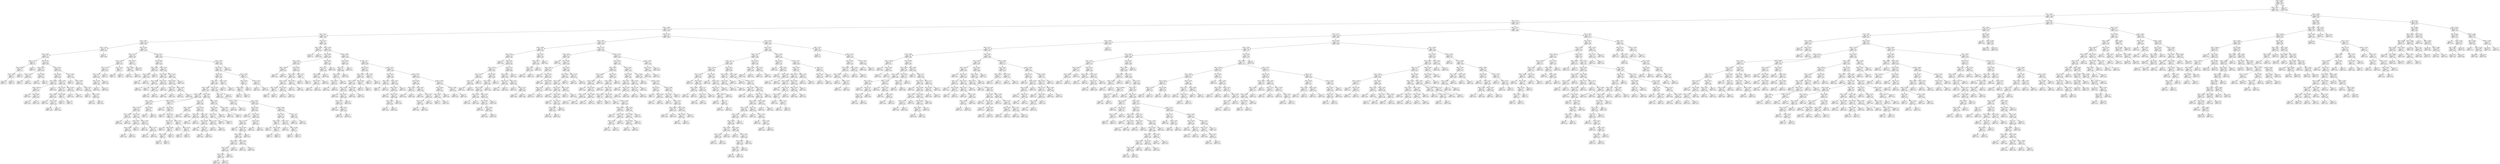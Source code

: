 digraph Tree {
node [shape=box] ;
0 [label="X[0] <= 0.894\nmse = 0.001\nsamples = 3420\nvalue = 0.013"] ;
1 [label="X[0] <= 0.373\nmse = 0.0\nsamples = 3418\nvalue = 0.013"] ;
0 -> 1 [labeldistance=2.5, labelangle=45, headlabel="True"] ;
2 [label="X[2] <= 0.054\nmse = 0.0\nsamples = 3065\nvalue = 0.009"] ;
1 -> 2 ;
3 [label="X[0] <= 0.133\nmse = 0.0\nsamples = 2260\nvalue = 0.007"] ;
2 -> 3 ;
4 [label="X[0] <= 0.086\nmse = 0.0\nsamples = 1102\nvalue = 0.004"] ;
3 -> 4 ;
5 [label="X[4] <= 0.212\nmse = 0.0\nsamples = 541\nvalue = 0.003"] ;
4 -> 5 ;
6 [label="X[2] <= 0.007\nmse = 0.0\nsamples = 380\nvalue = 0.003"] ;
5 -> 6 ;
7 [label="X[3] <= 0.138\nmse = 0.0\nsamples = 73\nvalue = 0.002"] ;
6 -> 7 ;
8 [label="X[3] <= 0.045\nmse = 0.0\nsamples = 72\nvalue = 0.002"] ;
7 -> 8 ;
9 [label="X[4] <= 0.175\nmse = 0.0\nsamples = 6\nvalue = 0.0"] ;
8 -> 9 ;
10 [label="X[2] <= 0.004\nmse = 0.0\nsamples = 4\nvalue = 0.0"] ;
9 -> 10 ;
11 [label="X[3] <= 0.027\nmse = 0.0\nsamples = 3\nvalue = 0.0"] ;
10 -> 11 ;
12 [label="mse = 0.0\nsamples = 1\nvalue = 0.0"] ;
11 -> 12 ;
13 [label="mse = 0.0\nsamples = 2\nvalue = 0.0"] ;
11 -> 13 ;
14 [label="mse = 0.0\nsamples = 1\nvalue = 0.0"] ;
10 -> 14 ;
15 [label="mse = 0.0\nsamples = 2\nvalue = 0.0"] ;
9 -> 15 ;
16 [label="X[0] <= 0.013\nmse = 0.0\nsamples = 66\nvalue = 0.002"] ;
8 -> 16 ;
17 [label="X[3] <= 0.102\nmse = 0.0\nsamples = 12\nvalue = 0.001"] ;
16 -> 17 ;
18 [label="X[4] <= 0.138\nmse = 0.0\nsamples = 6\nvalue = 0.001"] ;
17 -> 18 ;
19 [label="mse = 0.0\nsamples = 1\nvalue = 0.0"] ;
18 -> 19 ;
20 [label="mse = 0.0\nsamples = 5\nvalue = 0.001"] ;
18 -> 20 ;
21 [label="X[1] <= 0.038\nmse = 0.0\nsamples = 6\nvalue = 0.002"] ;
17 -> 21 ;
22 [label="mse = 0.0\nsamples = 5\nvalue = 0.002"] ;
21 -> 22 ;
23 [label="mse = -0.0\nsamples = 1\nvalue = 0.0"] ;
21 -> 23 ;
24 [label="X[0] <= 0.027\nmse = 0.0\nsamples = 54\nvalue = 0.002"] ;
16 -> 24 ;
25 [label="X[3] <= 0.082\nmse = 0.0\nsamples = 39\nvalue = 0.002"] ;
24 -> 25 ;
26 [label="X[2] <= 0.004\nmse = 0.0\nsamples = 16\nvalue = 0.002"] ;
25 -> 26 ;
27 [label="X[3] <= 0.055\nmse = 0.0\nsamples = 15\nvalue = 0.002"] ;
26 -> 27 ;
28 [label="mse = 0.0\nsamples = 3\nvalue = 0.001"] ;
27 -> 28 ;
29 [label="X[0] <= 0.022\nmse = 0.0\nsamples = 12\nvalue = 0.002"] ;
27 -> 29 ;
30 [label="mse = 0.0\nsamples = 2\nvalue = 0.002"] ;
29 -> 30 ;
31 [label="mse = 0.0\nsamples = 10\nvalue = 0.002"] ;
29 -> 31 ;
32 [label="mse = -0.0\nsamples = 1\nvalue = 0.004"] ;
26 -> 32 ;
33 [label="X[4] <= 0.169\nmse = 0.0\nsamples = 23\nvalue = 0.003"] ;
25 -> 33 ;
34 [label="X[4] <= 0.156\nmse = 0.0\nsamples = 15\nvalue = 0.002"] ;
33 -> 34 ;
35 [label="X[3] <= 0.098\nmse = 0.0\nsamples = 13\nvalue = 0.003"] ;
34 -> 35 ;
36 [label="mse = 0.0\nsamples = 2\nvalue = 0.005"] ;
35 -> 36 ;
37 [label="X[2] <= 0.004\nmse = 0.0\nsamples = 11\nvalue = 0.002"] ;
35 -> 37 ;
38 [label="mse = 0.0\nsamples = 10\nvalue = 0.002"] ;
37 -> 38 ;
39 [label="mse = -0.0\nsamples = 1\nvalue = 0.004"] ;
37 -> 39 ;
40 [label="X[3] <= 0.098\nmse = 0.0\nsamples = 2\nvalue = 0.0"] ;
34 -> 40 ;
41 [label="mse = 0.0\nsamples = 1\nvalue = 0.0"] ;
40 -> 41 ;
42 [label="mse = -0.0\nsamples = 1\nvalue = 0.0"] ;
40 -> 42 ;
43 [label="X[3] <= 0.105\nmse = 0.0\nsamples = 8\nvalue = 0.003"] ;
33 -> 43 ;
44 [label="mse = 0.0\nsamples = 1\nvalue = 0.003"] ;
43 -> 44 ;
45 [label="mse = 0.0\nsamples = 7\nvalue = 0.003"] ;
43 -> 45 ;
46 [label="X[2] <= 0.005\nmse = 0.0\nsamples = 15\nvalue = 0.002"] ;
24 -> 46 ;
47 [label="mse = 0.0\nsamples = 2\nvalue = 0.0"] ;
46 -> 47 ;
48 [label="X[2] <= 0.005\nmse = 0.0\nsamples = 13\nvalue = 0.002"] ;
46 -> 48 ;
49 [label="mse = 0.0\nsamples = 7\nvalue = 0.002"] ;
48 -> 49 ;
50 [label="X[0] <= 0.03\nmse = 0.0\nsamples = 6\nvalue = 0.001"] ;
48 -> 50 ;
51 [label="mse = 0.0\nsamples = 2\nvalue = 0.0"] ;
50 -> 51 ;
52 [label="X[0] <= 0.033\nmse = 0.0\nsamples = 4\nvalue = 0.002"] ;
50 -> 52 ;
53 [label="mse = 0.0\nsamples = 3\nvalue = 0.001"] ;
52 -> 53 ;
54 [label="mse = -0.0\nsamples = 1\nvalue = 0.002"] ;
52 -> 54 ;
55 [label="mse = -0.0\nsamples = 1\nvalue = 0.009"] ;
7 -> 55 ;
56 [label="X[0] <= 0.032\nmse = 0.0\nsamples = 307\nvalue = 0.003"] ;
6 -> 56 ;
57 [label="X[4] <= 0.181\nmse = 0.0\nsamples = 26\nvalue = 0.005"] ;
56 -> 57 ;
58 [label="X[2] <= 0.007\nmse = 0.0\nsamples = 19\nvalue = 0.002"] ;
57 -> 58 ;
59 [label="X[3] <= 0.157\nmse = 0.0\nsamples = 16\nvalue = 0.003"] ;
58 -> 59 ;
60 [label="X[3] <= 0.152\nmse = 0.0\nsamples = 14\nvalue = 0.003"] ;
59 -> 60 ;
61 [label="X[3] <= 0.146\nmse = 0.0\nsamples = 10\nvalue = 0.003"] ;
60 -> 61 ;
62 [label="mse = 0.0\nsamples = 2\nvalue = 0.002"] ;
61 -> 62 ;
63 [label="mse = 0.0\nsamples = 8\nvalue = 0.003"] ;
61 -> 63 ;
64 [label="mse = 0.0\nsamples = 4\nvalue = 0.004"] ;
60 -> 64 ;
65 [label="mse = 0.0\nsamples = 2\nvalue = 0.0"] ;
59 -> 65 ;
66 [label="X[3] <= 0.152\nmse = 0.0\nsamples = 3\nvalue = 0.0"] ;
58 -> 66 ;
67 [label="mse = 0.0\nsamples = 1\nvalue = 0.0"] ;
66 -> 67 ;
68 [label="mse = 0.0\nsamples = 2\nvalue = 0.0"] ;
66 -> 68 ;
69 [label="X[3] <= 0.107\nmse = 0.0\nsamples = 7\nvalue = 0.013"] ;
57 -> 69 ;
70 [label="X[3] <= 0.054\nmse = 0.0\nsamples = 3\nvalue = 0.005"] ;
69 -> 70 ;
71 [label="mse = 0.0\nsamples = 2\nvalue = 0.005"] ;
70 -> 71 ;
72 [label="mse = 0.0\nsamples = 1\nvalue = 0.005"] ;
70 -> 72 ;
73 [label="mse = 0.001\nsamples = 4\nvalue = 0.02"] ;
69 -> 73 ;
74 [label="X[3] <= 0.111\nmse = 0.0\nsamples = 281\nvalue = 0.003"] ;
56 -> 74 ;
75 [label="X[0] <= 0.038\nmse = 0.0\nsamples = 53\nvalue = 0.004"] ;
74 -> 75 ;
76 [label="X[0] <= 0.035\nmse = 0.0\nsamples = 16\nvalue = 0.002"] ;
75 -> 76 ;
77 [label="X[3] <= 0.098\nmse = 0.0\nsamples = 10\nvalue = 0.003"] ;
76 -> 77 ;
78 [label="mse = 0.0\nsamples = 1\nvalue = 0.004"] ;
77 -> 78 ;
79 [label="mse = 0.0\nsamples = 9\nvalue = 0.003"] ;
77 -> 79 ;
80 [label="mse = 0.0\nsamples = 6\nvalue = 0.0"] ;
76 -> 80 ;
81 [label="X[3] <= 0.105\nmse = 0.0\nsamples = 37\nvalue = 0.004"] ;
75 -> 81 ;
82 [label="X[2] <= 0.009\nmse = 0.0\nsamples = 23\nvalue = 0.004"] ;
81 -> 82 ;
83 [label="X[2] <= 0.008\nmse = 0.0\nsamples = 5\nvalue = 0.002"] ;
82 -> 83 ;
84 [label="mse = 0.0\nsamples = 4\nvalue = 0.002"] ;
83 -> 84 ;
85 [label="mse = 0.0\nsamples = 1\nvalue = 0.0"] ;
83 -> 85 ;
86 [label="X[2] <= 0.011\nmse = 0.0\nsamples = 18\nvalue = 0.004"] ;
82 -> 86 ;
87 [label="X[0] <= 0.044\nmse = 0.0\nsamples = 15\nvalue = 0.004"] ;
86 -> 87 ;
88 [label="mse = 0.0\nsamples = 12\nvalue = 0.004"] ;
87 -> 88 ;
89 [label="mse = 0.0\nsamples = 3\nvalue = 0.006"] ;
87 -> 89 ;
90 [label="mse = 0.0\nsamples = 3\nvalue = 0.002"] ;
86 -> 90 ;
91 [label="X[2] <= 0.015\nmse = 0.0\nsamples = 14\nvalue = 0.005"] ;
81 -> 91 ;
92 [label="X[0] <= 0.042\nmse = 0.0\nsamples = 10\nvalue = 0.006"] ;
91 -> 92 ;
93 [label="X[0] <= 0.04\nmse = 0.0\nsamples = 5\nvalue = 0.005"] ;
92 -> 93 ;
94 [label="mse = 0.0\nsamples = 1\nvalue = 0.005"] ;
93 -> 94 ;
95 [label="mse = 0.0\nsamples = 4\nvalue = 0.005"] ;
93 -> 95 ;
96 [label="X[4] <= 0.194\nmse = 0.0\nsamples = 5\nvalue = 0.007"] ;
92 -> 96 ;
97 [label="mse = 0.0\nsamples = 3\nvalue = 0.007"] ;
96 -> 97 ;
98 [label="mse = 0.0\nsamples = 2\nvalue = 0.008"] ;
96 -> 98 ;
99 [label="mse = 0.0\nsamples = 4\nvalue = 0.003"] ;
91 -> 99 ;
100 [label="X[2] <= 0.025\nmse = 0.0\nsamples = 228\nvalue = 0.002"] ;
74 -> 100 ;
101 [label="X[2] <= 0.013\nmse = 0.0\nsamples = 227\nvalue = 0.002"] ;
100 -> 101 ;
102 [label="X[0] <= 0.08\nmse = 0.0\nsamples = 214\nvalue = 0.002"] ;
101 -> 102 ;
103 [label="X[2] <= 0.01\nmse = 0.0\nsamples = 208\nvalue = 0.002"] ;
102 -> 103 ;
104 [label="X[0] <= 0.044\nmse = 0.0\nsamples = 104\nvalue = 0.002"] ;
103 -> 104 ;
105 [label="X[0] <= 0.039\nmse = 0.0\nsamples = 59\nvalue = 0.002"] ;
104 -> 105 ;
106 [label="X[2] <= 0.009\nmse = 0.0\nsamples = 36\nvalue = 0.003"] ;
105 -> 106 ;
107 [label="X[0] <= 0.033\nmse = 0.0\nsamples = 29\nvalue = 0.003"] ;
106 -> 107 ;
108 [label="X[2] <= 0.008\nmse = 0.0\nsamples = 8\nvalue = 0.004"] ;
107 -> 108 ;
109 [label="mse = 0.0\nsamples = 2\nvalue = 0.006"] ;
108 -> 109 ;
110 [label="mse = 0.0\nsamples = 6\nvalue = 0.003"] ;
108 -> 110 ;
111 [label="X[3] <= 0.134\nmse = 0.0\nsamples = 21\nvalue = 0.002"] ;
107 -> 111 ;
112 [label="X[0] <= 0.037\nmse = 0.0\nsamples = 9\nvalue = 0.002"] ;
111 -> 112 ;
113 [label="X[2] <= 0.008\nmse = 0.0\nsamples = 8\nvalue = 0.002"] ;
112 -> 113 ;
114 [label="mse = 0.0\nsamples = 2\nvalue = 0.003"] ;
113 -> 114 ;
115 [label="mse = 0.0\nsamples = 6\nvalue = 0.002"] ;
113 -> 115 ;
116 [label="mse = -0.0\nsamples = 1\nvalue = 0.0"] ;
112 -> 116 ;
117 [label="X[2] <= 0.007\nmse = 0.0\nsamples = 12\nvalue = 0.003"] ;
111 -> 117 ;
118 [label="mse = 0.0\nsamples = 9\nvalue = 0.003"] ;
117 -> 118 ;
119 [label="X[3] <= 0.179\nmse = 0.0\nsamples = 3\nvalue = 0.003"] ;
117 -> 119 ;
120 [label="mse = 0.0\nsamples = 1\nvalue = 0.005"] ;
119 -> 120 ;
121 [label="mse = 0.0\nsamples = 2\nvalue = 0.003"] ;
119 -> 121 ;
122 [label="X[0] <= 0.034\nmse = 0.0\nsamples = 7\nvalue = 0.001"] ;
106 -> 122 ;
123 [label="mse = 0.0\nsamples = 1\nvalue = 0.0"] ;
122 -> 123 ;
124 [label="mse = 0.0\nsamples = 6\nvalue = 0.001"] ;
122 -> 124 ;
125 [label="X[4] <= 0.194\nmse = 0.0\nsamples = 23\nvalue = 0.0"] ;
105 -> 125 ;
126 [label="mse = 0.0\nsamples = 1\nvalue = 0.001"] ;
125 -> 126 ;
127 [label="X[0] <= 0.041\nmse = 0.0\nsamples = 22\nvalue = 0.0"] ;
125 -> 127 ;
128 [label="mse = 0.0\nsamples = 2\nvalue = 0.0"] ;
127 -> 128 ;
129 [label="X[2] <= 0.01\nmse = 0.0\nsamples = 20\nvalue = 0.0"] ;
127 -> 129 ;
130 [label="X[3] <= 0.143\nmse = 0.0\nsamples = 11\nvalue = 0.0"] ;
129 -> 130 ;
131 [label="mse = 0.0\nsamples = 4\nvalue = 0.0"] ;
130 -> 131 ;
132 [label="X[2] <= 0.009\nmse = 0.0\nsamples = 7\nvalue = 0.0"] ;
130 -> 132 ;
133 [label="X[0] <= 0.042\nmse = 0.0\nsamples = 5\nvalue = 0.0"] ;
132 -> 133 ;
134 [label="mse = 0.0\nsamples = 2\nvalue = 0.0"] ;
133 -> 134 ;
135 [label="mse = 0.0\nsamples = 3\nvalue = 0.0"] ;
133 -> 135 ;
136 [label="mse = 0.0\nsamples = 2\nvalue = 0.0"] ;
132 -> 136 ;
137 [label="X[3] <= 0.157\nmse = 0.0\nsamples = 9\nvalue = 0.0"] ;
129 -> 137 ;
138 [label="mse = 0.0\nsamples = 3\nvalue = 0.0"] ;
137 -> 138 ;
139 [label="X[3] <= 0.175\nmse = 0.0\nsamples = 6\nvalue = 0.0"] ;
137 -> 139 ;
140 [label="mse = 0.0\nsamples = 5\nvalue = 0.0"] ;
139 -> 140 ;
141 [label="mse = 0.0\nsamples = 1\nvalue = 0.0"] ;
139 -> 141 ;
142 [label="X[2] <= 0.009\nmse = 0.0\nsamples = 45\nvalue = 0.003"] ;
104 -> 142 ;
143 [label="X[3] <= 0.17\nmse = 0.0\nsamples = 26\nvalue = 0.003"] ;
142 -> 143 ;
144 [label="X[0] <= 0.045\nmse = 0.0\nsamples = 4\nvalue = 0.006"] ;
143 -> 144 ;
145 [label="mse = 0.0\nsamples = 1\nvalue = 0.005"] ;
144 -> 145 ;
146 [label="mse = 0.0\nsamples = 3\nvalue = 0.006"] ;
144 -> 146 ;
147 [label="X[3] <= 0.189\nmse = 0.0\nsamples = 22\nvalue = 0.003"] ;
143 -> 147 ;
148 [label="X[3] <= 0.18\nmse = 0.0\nsamples = 6\nvalue = 0.003"] ;
147 -> 148 ;
149 [label="mse = 0.0\nsamples = 5\nvalue = 0.003"] ;
148 -> 149 ;
150 [label="mse = 0.0\nsamples = 1\nvalue = 0.005"] ;
148 -> 150 ;
151 [label="X[0] <= 0.06\nmse = 0.0\nsamples = 16\nvalue = 0.003"] ;
147 -> 151 ;
152 [label="X[2] <= 0.009\nmse = 0.0\nsamples = 8\nvalue = 0.002"] ;
151 -> 152 ;
153 [label="mse = 0.0\nsamples = 1\nvalue = 0.001"] ;
152 -> 153 ;
154 [label="X[3] <= 0.2\nmse = 0.0\nsamples = 7\nvalue = 0.002"] ;
152 -> 154 ;
155 [label="mse = 0.0\nsamples = 3\nvalue = 0.002"] ;
154 -> 155 ;
156 [label="mse = 0.0\nsamples = 4\nvalue = 0.003"] ;
154 -> 156 ;
157 [label="X[4] <= 0.156\nmse = 0.0\nsamples = 8\nvalue = 0.003"] ;
151 -> 157 ;
158 [label="mse = 0.0\nsamples = 5\nvalue = 0.003"] ;
157 -> 158 ;
159 [label="mse = 0.0\nsamples = 3\nvalue = 0.004"] ;
157 -> 159 ;
160 [label="X[0] <= 0.045\nmse = 0.0\nsamples = 19\nvalue = 0.002"] ;
142 -> 160 ;
161 [label="X[3] <= 0.163\nmse = 0.0\nsamples = 6\nvalue = 0.001"] ;
160 -> 161 ;
162 [label="X[3] <= 0.152\nmse = 0.0\nsamples = 3\nvalue = 0.0"] ;
161 -> 162 ;
163 [label="mse = 0.0\nsamples = 2\nvalue = 0.0"] ;
162 -> 163 ;
164 [label="mse = -0.0\nsamples = 1\nvalue = 0.0"] ;
162 -> 164 ;
165 [label="mse = 0.0\nsamples = 3\nvalue = 0.002"] ;
161 -> 165 ;
166 [label="X[0] <= 0.047\nmse = 0.0\nsamples = 13\nvalue = 0.003"] ;
160 -> 166 ;
167 [label="mse = 0.0\nsamples = 11\nvalue = 0.003"] ;
166 -> 167 ;
168 [label="mse = 0.0\nsamples = 2\nvalue = 0.0"] ;
166 -> 168 ;
169 [label="X[3] <= 0.255\nmse = 0.0\nsamples = 104\nvalue = 0.003"] ;
103 -> 169 ;
170 [label="X[2] <= 0.01\nmse = 0.0\nsamples = 101\nvalue = 0.003"] ;
169 -> 170 ;
171 [label="X[3] <= 0.216\nmse = 0.0\nsamples = 21\nvalue = 0.004"] ;
170 -> 171 ;
172 [label="mse = 0.0\nsamples = 9\nvalue = 0.004"] ;
171 -> 172 ;
173 [label="mse = 0.0\nsamples = 12\nvalue = 0.003"] ;
171 -> 173 ;
174 [label="X[0] <= 0.047\nmse = 0.0\nsamples = 80\nvalue = 0.003"] ;
170 -> 174 ;
175 [label="X[4] <= 0.194\nmse = 0.0\nsamples = 54\nvalue = 0.003"] ;
174 -> 175 ;
176 [label="mse = 0.0\nsamples = 14\nvalue = 0.002"] ;
175 -> 176 ;
177 [label="X[2] <= 0.012\nmse = 0.0\nsamples = 40\nvalue = 0.004"] ;
175 -> 177 ;
178 [label="X[3] <= 0.134\nmse = 0.0\nsamples = 36\nvalue = 0.003"] ;
177 -> 178 ;
179 [label="mse = 0.0\nsamples = 1\nvalue = 0.0"] ;
178 -> 179 ;
180 [label="X[3] <= 0.205\nmse = 0.0\nsamples = 35\nvalue = 0.003"] ;
178 -> 180 ;
181 [label="X[0] <= 0.044\nmse = 0.0\nsamples = 28\nvalue = 0.004"] ;
180 -> 181 ;
182 [label="X[3] <= 0.184\nmse = 0.0\nsamples = 20\nvalue = 0.004"] ;
181 -> 182 ;
183 [label="X[3] <= 0.161\nmse = 0.0\nsamples = 15\nvalue = 0.004"] ;
182 -> 183 ;
184 [label="X[0] <= 0.041\nmse = 0.0\nsamples = 13\nvalue = 0.004"] ;
183 -> 184 ;
185 [label="mse = 0.0\nsamples = 12\nvalue = 0.004"] ;
184 -> 185 ;
186 [label="mse = -0.0\nsamples = 1\nvalue = 0.004"] ;
184 -> 186 ;
187 [label="mse = 0.0\nsamples = 2\nvalue = 0.003"] ;
183 -> 187 ;
188 [label="mse = 0.0\nsamples = 5\nvalue = 0.004"] ;
182 -> 188 ;
189 [label="X[0] <= 0.046\nmse = 0.0\nsamples = 8\nvalue = 0.003"] ;
181 -> 189 ;
190 [label="mse = 0.0\nsamples = 3\nvalue = 0.003"] ;
189 -> 190 ;
191 [label="mse = 0.0\nsamples = 5\nvalue = 0.003"] ;
189 -> 191 ;
192 [label="mse = 0.0\nsamples = 7\nvalue = 0.003"] ;
180 -> 192 ;
193 [label="X[2] <= 0.012\nmse = 0.0\nsamples = 4\nvalue = 0.005"] ;
177 -> 193 ;
194 [label="mse = 0.0\nsamples = 1\nvalue = 0.005"] ;
193 -> 194 ;
195 [label="mse = 0.0\nsamples = 3\nvalue = 0.005"] ;
193 -> 195 ;
196 [label="X[0] <= 0.065\nmse = 0.0\nsamples = 26\nvalue = 0.002"] ;
174 -> 196 ;
197 [label="X[2] <= 0.011\nmse = 0.0\nsamples = 16\nvalue = 0.001"] ;
196 -> 197 ;
198 [label="X[3] <= 0.161\nmse = 0.0\nsamples = 8\nvalue = 0.0"] ;
197 -> 198 ;
199 [label="mse = 0.0\nsamples = 3\nvalue = 0.0"] ;
198 -> 199 ;
200 [label="X[3] <= 0.188\nmse = 0.0\nsamples = 5\nvalue = 0.0"] ;
198 -> 200 ;
201 [label="mse = 0.0\nsamples = 4\nvalue = 0.0"] ;
200 -> 201 ;
202 [label="mse = -0.0\nsamples = 1\nvalue = 0.0"] ;
200 -> 202 ;
203 [label="X[2] <= 0.011\nmse = 0.0\nsamples = 8\nvalue = 0.002"] ;
197 -> 203 ;
204 [label="mse = 0.0\nsamples = 5\nvalue = 0.002"] ;
203 -> 204 ;
205 [label="X[3] <= 0.166\nmse = 0.0\nsamples = 3\nvalue = 0.0"] ;
203 -> 205 ;
206 [label="mse = 0.0\nsamples = 2\nvalue = 0.0"] ;
205 -> 206 ;
207 [label="mse = 0.0\nsamples = 1\nvalue = 0.0"] ;
205 -> 207 ;
208 [label="X[3] <= 0.23\nmse = 0.0\nsamples = 10\nvalue = 0.003"] ;
196 -> 208 ;
209 [label="mse = 0.0\nsamples = 8\nvalue = 0.003"] ;
208 -> 209 ;
210 [label="mse = 0.0\nsamples = 2\nvalue = 0.005"] ;
208 -> 210 ;
211 [label="mse = 0.0\nsamples = 3\nvalue = 0.001"] ;
169 -> 211 ;
212 [label="X[3] <= 0.223\nmse = 0.0\nsamples = 6\nvalue = 0.0"] ;
102 -> 212 ;
213 [label="mse = 0.0\nsamples = 5\nvalue = 0.0"] ;
212 -> 213 ;
214 [label="mse = 0.0\nsamples = 1\nvalue = 0.001"] ;
212 -> 214 ;
215 [label="X[3] <= 0.193\nmse = 0.0\nsamples = 13\nvalue = 0.0"] ;
101 -> 215 ;
216 [label="X[2] <= 0.016\nmse = 0.0\nsamples = 11\nvalue = 0.0"] ;
215 -> 216 ;
217 [label="X[2] <= 0.014\nmse = 0.0\nsamples = 7\nvalue = 0.0"] ;
216 -> 217 ;
218 [label="mse = 0.0\nsamples = 5\nvalue = 0.0"] ;
217 -> 218 ;
219 [label="mse = -0.0\nsamples = 2\nvalue = 0.0"] ;
217 -> 219 ;
220 [label="mse = 0.0\nsamples = 4\nvalue = 0.0"] ;
216 -> 220 ;
221 [label="X[3] <= 0.245\nmse = 0.0\nsamples = 2\nvalue = 0.001"] ;
215 -> 221 ;
222 [label="mse = 0.0\nsamples = 1\nvalue = 0.001"] ;
221 -> 222 ;
223 [label="mse = 0.0\nsamples = 1\nvalue = 0.001"] ;
221 -> 223 ;
224 [label="mse = -0.0\nsamples = 1\nvalue = 0.008"] ;
100 -> 224 ;
225 [label="X[2] <= 0.01\nmse = 0.0\nsamples = 161\nvalue = 0.004"] ;
5 -> 225 ;
226 [label="X[4] <= 0.281\nmse = 0.0\nsamples = 3\nvalue = 0.001"] ;
225 -> 226 ;
227 [label="mse = 0.0\nsamples = 2\nvalue = 0.0"] ;
226 -> 227 ;
228 [label="mse = 0.0\nsamples = 1\nvalue = 0.001"] ;
226 -> 228 ;
229 [label="X[3] <= 0.146\nmse = 0.0\nsamples = 158\nvalue = 0.004"] ;
225 -> 229 ;
230 [label="X[0] <= 0.066\nmse = 0.0\nsamples = 56\nvalue = 0.004"] ;
229 -> 230 ;
231 [label="X[0] <= 0.036\nmse = 0.0\nsamples = 24\nvalue = 0.003"] ;
230 -> 231 ;
232 [label="X[0] <= 0.034\nmse = 0.0\nsamples = 8\nvalue = 0.005"] ;
231 -> 232 ;
233 [label="mse = 0.0\nsamples = 1\nvalue = 0.004"] ;
232 -> 233 ;
234 [label="mse = 0.0\nsamples = 7\nvalue = 0.005"] ;
232 -> 234 ;
235 [label="X[0] <= 0.062\nmse = 0.0\nsamples = 16\nvalue = 0.001"] ;
231 -> 235 ;
236 [label="X[4] <= 0.237\nmse = 0.0\nsamples = 13\nvalue = 0.002"] ;
235 -> 236 ;
237 [label="X[3] <= 0.138\nmse = 0.0\nsamples = 8\nvalue = 0.001"] ;
236 -> 237 ;
238 [label="X[2] <= 0.014\nmse = 0.0\nsamples = 2\nvalue = 0.0"] ;
237 -> 238 ;
239 [label="mse = 0.0\nsamples = 1\nvalue = 0.0"] ;
238 -> 239 ;
240 [label="mse = 0.0\nsamples = 1\nvalue = 0.0"] ;
238 -> 240 ;
241 [label="X[2] <= 0.014\nmse = 0.0\nsamples = 6\nvalue = 0.002"] ;
237 -> 241 ;
242 [label="mse = 0.0\nsamples = 3\nvalue = 0.001"] ;
241 -> 242 ;
243 [label="mse = 0.0\nsamples = 3\nvalue = 0.002"] ;
241 -> 243 ;
244 [label="X[2] <= 0.013\nmse = 0.0\nsamples = 5\nvalue = 0.003"] ;
236 -> 244 ;
245 [label="mse = 0.0\nsamples = 3\nvalue = 0.002"] ;
244 -> 245 ;
246 [label="mse = 0.0\nsamples = 2\nvalue = 0.003"] ;
244 -> 246 ;
247 [label="X[3] <= 0.107\nmse = 0.0\nsamples = 3\nvalue = 0.0"] ;
235 -> 247 ;
248 [label="mse = 0.0\nsamples = 1\nvalue = 0.0"] ;
247 -> 248 ;
249 [label="mse = 0.0\nsamples = 2\nvalue = 0.0"] ;
247 -> 249 ;
250 [label="X[4] <= 0.306\nmse = 0.0\nsamples = 32\nvalue = 0.004"] ;
230 -> 250 ;
251 [label="X[3] <= 0.121\nmse = 0.0\nsamples = 14\nvalue = 0.005"] ;
250 -> 251 ;
252 [label="X[3] <= 0.098\nmse = 0.0\nsamples = 11\nvalue = 0.005"] ;
251 -> 252 ;
253 [label="X[2] <= 0.015\nmse = 0.0\nsamples = 5\nvalue = 0.005"] ;
252 -> 253 ;
254 [label="mse = 0.0\nsamples = 4\nvalue = 0.004"] ;
253 -> 254 ;
255 [label="mse = -0.0\nsamples = 1\nvalue = 0.006"] ;
253 -> 255 ;
256 [label="mse = 0.0\nsamples = 6\nvalue = 0.004"] ;
252 -> 256 ;
257 [label="mse = 0.0\nsamples = 3\nvalue = 0.006"] ;
251 -> 257 ;
258 [label="mse = 0.0\nsamples = 18\nvalue = 0.004"] ;
250 -> 258 ;
259 [label="X[0] <= 0.064\nmse = 0.0\nsamples = 102\nvalue = 0.004"] ;
229 -> 259 ;
260 [label="X[2] <= 0.016\nmse = 0.0\nsamples = 18\nvalue = 0.007"] ;
259 -> 260 ;
261 [label="X[3] <= 0.17\nmse = 0.0\nsamples = 11\nvalue = 0.006"] ;
260 -> 261 ;
262 [label="X[0] <= 0.056\nmse = 0.0\nsamples = 7\nvalue = 0.007"] ;
261 -> 262 ;
263 [label="X[2] <= 0.013\nmse = 0.0\nsamples = 5\nvalue = 0.007"] ;
262 -> 263 ;
264 [label="mse = 0.0\nsamples = 1\nvalue = 0.006"] ;
263 -> 264 ;
265 [label="mse = 0.0\nsamples = 4\nvalue = 0.007"] ;
263 -> 265 ;
266 [label="mse = 0.0\nsamples = 2\nvalue = 0.008"] ;
262 -> 266 ;
267 [label="mse = 0.0\nsamples = 4\nvalue = 0.005"] ;
261 -> 267 ;
268 [label="mse = 0.0\nsamples = 7\nvalue = 0.007"] ;
260 -> 268 ;
269 [label="X[3] <= 0.2\nmse = 0.0\nsamples = 84\nvalue = 0.004"] ;
259 -> 269 ;
270 [label="X[0] <= 0.074\nmse = 0.0\nsamples = 43\nvalue = 0.003"] ;
269 -> 270 ;
271 [label="X[2] <= 0.018\nmse = 0.0\nsamples = 38\nvalue = 0.004"] ;
270 -> 271 ;
272 [label="X[0] <= 0.072\nmse = 0.0\nsamples = 36\nvalue = 0.004"] ;
271 -> 272 ;
273 [label="X[3] <= 0.163\nmse = 0.0\nsamples = 25\nvalue = 0.004"] ;
272 -> 273 ;
274 [label="mse = 0.0\nsamples = 4\nvalue = 0.003"] ;
273 -> 274 ;
275 [label="X[2] <= 0.017\nmse = 0.0\nsamples = 21\nvalue = 0.004"] ;
273 -> 275 ;
276 [label="X[3] <= 0.175\nmse = 0.0\nsamples = 18\nvalue = 0.004"] ;
275 -> 276 ;
277 [label="mse = 0.0\nsamples = 2\nvalue = 0.006"] ;
276 -> 277 ;
278 [label="X[0] <= 0.071\nmse = 0.0\nsamples = 16\nvalue = 0.004"] ;
276 -> 278 ;
279 [label="mse = 0.0\nsamples = 9\nvalue = 0.004"] ;
278 -> 279 ;
280 [label="mse = 0.0\nsamples = 7\nvalue = 0.004"] ;
278 -> 280 ;
281 [label="mse = 0.0\nsamples = 3\nvalue = 0.003"] ;
275 -> 281 ;
282 [label="X[3] <= 0.186\nmse = 0.0\nsamples = 11\nvalue = 0.003"] ;
272 -> 282 ;
283 [label="mse = 0.0\nsamples = 5\nvalue = 0.003"] ;
282 -> 283 ;
284 [label="mse = 0.0\nsamples = 6\nvalue = 0.003"] ;
282 -> 284 ;
285 [label="X[2] <= 0.018\nmse = 0.0\nsamples = 2\nvalue = 0.0"] ;
271 -> 285 ;
286 [label="mse = 0.0\nsamples = 1\nvalue = 0.0"] ;
285 -> 286 ;
287 [label="mse = 0.0\nsamples = 1\nvalue = 0.0"] ;
285 -> 287 ;
288 [label="X[2] <= 0.016\nmse = 0.0\nsamples = 5\nvalue = 0.0"] ;
270 -> 288 ;
289 [label="mse = 0.0\nsamples = 4\nvalue = 0.0"] ;
288 -> 289 ;
290 [label="mse = -0.0\nsamples = 1\nvalue = 0.001"] ;
288 -> 290 ;
291 [label="X[3] <= 0.227\nmse = 0.0\nsamples = 41\nvalue = 0.005"] ;
269 -> 291 ;
292 [label="X[0] <= 0.074\nmse = 0.0\nsamples = 18\nvalue = 0.006"] ;
291 -> 292 ;
293 [label="X[0] <= 0.07\nmse = 0.0\nsamples = 7\nvalue = 0.002"] ;
292 -> 293 ;
294 [label="mse = 0.0\nsamples = 1\nvalue = 0.0"] ;
293 -> 294 ;
295 [label="mse = 0.0\nsamples = 6\nvalue = 0.003"] ;
293 -> 295 ;
296 [label="X[2] <= 0.022\nmse = 0.0\nsamples = 11\nvalue = 0.008"] ;
292 -> 296 ;
297 [label="X[2] <= 0.017\nmse = 0.0\nsamples = 9\nvalue = 0.007"] ;
296 -> 297 ;
298 [label="mse = 0.0\nsamples = 3\nvalue = 0.005"] ;
297 -> 298 ;
299 [label="X[3] <= 0.218\nmse = 0.0\nsamples = 6\nvalue = 0.008"] ;
297 -> 299 ;
300 [label="X[3] <= 0.209\nmse = 0.0\nsamples = 4\nvalue = 0.009"] ;
299 -> 300 ;
301 [label="mse = 0.0\nsamples = 3\nvalue = 0.008"] ;
300 -> 301 ;
302 [label="mse = 0.0\nsamples = 1\nvalue = 0.009"] ;
300 -> 302 ;
303 [label="mse = 0.0\nsamples = 2\nvalue = 0.008"] ;
299 -> 303 ;
304 [label="mse = 0.0\nsamples = 2\nvalue = 0.013"] ;
296 -> 304 ;
305 [label="X[0] <= 0.073\nmse = 0.0\nsamples = 23\nvalue = 0.004"] ;
291 -> 305 ;
306 [label="X[2] <= 0.016\nmse = 0.0\nsamples = 15\nvalue = 0.004"] ;
305 -> 306 ;
307 [label="X[3] <= 0.243\nmse = 0.0\nsamples = 3\nvalue = 0.007"] ;
306 -> 307 ;
308 [label="mse = 0.0\nsamples = 1\nvalue = 0.008"] ;
307 -> 308 ;
309 [label="mse = 0.0\nsamples = 2\nvalue = 0.006"] ;
307 -> 309 ;
310 [label="X[0] <= 0.071\nmse = 0.0\nsamples = 12\nvalue = 0.004"] ;
306 -> 310 ;
311 [label="mse = 0.0\nsamples = 3\nvalue = 0.004"] ;
310 -> 311 ;
312 [label="X[2] <= 0.017\nmse = 0.0\nsamples = 9\nvalue = 0.004"] ;
310 -> 312 ;
313 [label="X[2] <= 0.017\nmse = 0.0\nsamples = 7\nvalue = 0.004"] ;
312 -> 313 ;
314 [label="mse = 0.0\nsamples = 3\nvalue = 0.004"] ;
313 -> 314 ;
315 [label="mse = 0.0\nsamples = 4\nvalue = 0.004"] ;
313 -> 315 ;
316 [label="mse = 0.0\nsamples = 2\nvalue = 0.003"] ;
312 -> 316 ;
317 [label="X[3] <= 0.295\nmse = 0.0\nsamples = 8\nvalue = 0.002"] ;
305 -> 317 ;
318 [label="X[2] <= 0.026\nmse = 0.0\nsamples = 3\nvalue = 0.001"] ;
317 -> 318 ;
319 [label="X[3] <= 0.241\nmse = 0.0\nsamples = 2\nvalue = 0.001"] ;
318 -> 319 ;
320 [label="mse = 0.0\nsamples = 1\nvalue = 0.0"] ;
319 -> 320 ;
321 [label="mse = -0.0\nsamples = 1\nvalue = 0.001"] ;
319 -> 321 ;
322 [label="mse = -0.0\nsamples = 1\nvalue = 0.001"] ;
318 -> 322 ;
323 [label="X[2] <= 0.026\nmse = 0.0\nsamples = 5\nvalue = 0.003"] ;
317 -> 323 ;
324 [label="mse = 0.0\nsamples = 3\nvalue = 0.004"] ;
323 -> 324 ;
325 [label="mse = 0.0\nsamples = 2\nvalue = 0.001"] ;
323 -> 325 ;
326 [label="X[0] <= 0.105\nmse = 0.0\nsamples = 561\nvalue = 0.005"] ;
4 -> 326 ;
327 [label="X[0] <= 0.092\nmse = 0.0\nsamples = 304\nvalue = 0.005"] ;
326 -> 327 ;
328 [label="X[4] <= 0.306\nmse = 0.0\nsamples = 97\nvalue = 0.006"] ;
327 -> 328 ;
329 [label="X[2] <= 0.014\nmse = 0.0\nsamples = 78\nvalue = 0.006"] ;
328 -> 329 ;
330 [label="mse = 0.0\nsamples = 2\nvalue = 0.001"] ;
329 -> 330 ;
331 [label="X[0] <= 0.09\nmse = 0.0\nsamples = 76\nvalue = 0.006"] ;
329 -> 331 ;
332 [label="X[3] <= 0.223\nmse = 0.0\nsamples = 36\nvalue = 0.006"] ;
331 -> 332 ;
333 [label="X[3] <= 0.211\nmse = 0.0\nsamples = 7\nvalue = 0.009"] ;
332 -> 333 ;
334 [label="X[2] <= 0.02\nmse = 0.0\nsamples = 4\nvalue = 0.008"] ;
333 -> 334 ;
335 [label="mse = 0.0\nsamples = 1\nvalue = 0.007"] ;
334 -> 335 ;
336 [label="mse = 0.0\nsamples = 3\nvalue = 0.008"] ;
334 -> 336 ;
337 [label="mse = 0.0\nsamples = 3\nvalue = 0.01"] ;
333 -> 337 ;
338 [label="X[0] <= 0.089\nmse = 0.0\nsamples = 29\nvalue = 0.006"] ;
332 -> 338 ;
339 [label="X[3] <= 0.255\nmse = 0.0\nsamples = 28\nvalue = 0.005"] ;
338 -> 339 ;
340 [label="X[3] <= 0.245\nmse = 0.0\nsamples = 24\nvalue = 0.005"] ;
339 -> 340 ;
341 [label="X[3] <= 0.236\nmse = 0.0\nsamples = 10\nvalue = 0.006"] ;
340 -> 341 ;
342 [label="mse = 0.0\nsamples = 5\nvalue = 0.006"] ;
341 -> 342 ;
343 [label="mse = 0.0\nsamples = 5\nvalue = 0.006"] ;
341 -> 343 ;
344 [label="X[4] <= 0.194\nmse = 0.0\nsamples = 14\nvalue = 0.005"] ;
340 -> 344 ;
345 [label="X[1] <= 0.038\nmse = 0.0\nsamples = 12\nvalue = 0.005"] ;
344 -> 345 ;
346 [label="mse = 0.0\nsamples = 3\nvalue = 0.004"] ;
345 -> 346 ;
347 [label="X[2] <= 0.018\nmse = 0.0\nsamples = 9\nvalue = 0.005"] ;
345 -> 347 ;
348 [label="mse = 0.0\nsamples = 3\nvalue = 0.005"] ;
347 -> 348 ;
349 [label="mse = 0.0\nsamples = 6\nvalue = 0.005"] ;
347 -> 349 ;
350 [label="mse = 0.0\nsamples = 2\nvalue = 0.006"] ;
344 -> 350 ;
351 [label="mse = 0.0\nsamples = 4\nvalue = 0.006"] ;
339 -> 351 ;
352 [label="mse = -0.0\nsamples = 1\nvalue = 0.011"] ;
338 -> 352 ;
353 [label="X[3] <= 0.212\nmse = 0.0\nsamples = 40\nvalue = 0.005"] ;
331 -> 353 ;
354 [label="X[2] <= 0.019\nmse = 0.0\nsamples = 39\nvalue = 0.005"] ;
353 -> 354 ;
355 [label="X[3] <= 0.116\nmse = 0.0\nsamples = 8\nvalue = 0.004"] ;
354 -> 355 ;
356 [label="mse = 0.0\nsamples = 3\nvalue = 0.005"] ;
355 -> 356 ;
357 [label="mse = 0.0\nsamples = 5\nvalue = 0.004"] ;
355 -> 357 ;
358 [label="X[2] <= 0.02\nmse = 0.0\nsamples = 31\nvalue = 0.005"] ;
354 -> 358 ;
359 [label="mse = 0.0\nsamples = 7\nvalue = 0.005"] ;
358 -> 359 ;
360 [label="X[3] <= 0.141\nmse = 0.0\nsamples = 24\nvalue = 0.006"] ;
358 -> 360 ;
361 [label="mse = 0.0\nsamples = 11\nvalue = 0.006"] ;
360 -> 361 ;
362 [label="mse = 0.0\nsamples = 13\nvalue = 0.006"] ;
360 -> 362 ;
363 [label="mse = -0.0\nsamples = 1\nvalue = 0.001"] ;
353 -> 363 ;
364 [label="X[2] <= 0.03\nmse = 0.0\nsamples = 19\nvalue = 0.007"] ;
328 -> 364 ;
365 [label="X[2] <= 0.025\nmse = 0.0\nsamples = 18\nvalue = 0.008"] ;
364 -> 365 ;
366 [label="X[0] <= 0.09\nmse = 0.0\nsamples = 16\nvalue = 0.007"] ;
365 -> 366 ;
367 [label="mse = 0.0\nsamples = 4\nvalue = 0.008"] ;
366 -> 367 ;
368 [label="mse = 0.0\nsamples = 12\nvalue = 0.007"] ;
366 -> 368 ;
369 [label="mse = 0.0\nsamples = 2\nvalue = 0.013"] ;
365 -> 369 ;
370 [label="mse = 0.0\nsamples = 1\nvalue = 0.001"] ;
364 -> 370 ;
371 [label="X[3] <= 0.152\nmse = 0.0\nsamples = 207\nvalue = 0.004"] ;
327 -> 371 ;
372 [label="X[3] <= 0.08\nmse = 0.0\nsamples = 70\nvalue = 0.006"] ;
371 -> 372 ;
373 [label="mse = 0.0\nsamples = 3\nvalue = 0.001"] ;
372 -> 373 ;
374 [label="X[0] <= 0.097\nmse = 0.0\nsamples = 67\nvalue = 0.006"] ;
372 -> 374 ;
375 [label="X[2] <= 0.02\nmse = 0.0\nsamples = 29\nvalue = 0.007"] ;
374 -> 375 ;
376 [label="mse = 0.0\nsamples = 4\nvalue = 0.004"] ;
375 -> 376 ;
377 [label="X[3] <= 0.116\nmse = 0.0\nsamples = 25\nvalue = 0.007"] ;
375 -> 377 ;
378 [label="mse = 0.0\nsamples = 12\nvalue = 0.008"] ;
377 -> 378 ;
379 [label="X[0] <= 0.096\nmse = 0.0\nsamples = 13\nvalue = 0.007"] ;
377 -> 379 ;
380 [label="X[3] <= 0.134\nmse = 0.0\nsamples = 10\nvalue = 0.007"] ;
379 -> 380 ;
381 [label="mse = 0.0\nsamples = 1\nvalue = 0.007"] ;
380 -> 381 ;
382 [label="mse = 0.0\nsamples = 9\nvalue = 0.007"] ;
380 -> 382 ;
383 [label="mse = 0.0\nsamples = 3\nvalue = 0.006"] ;
379 -> 383 ;
384 [label="X[2] <= 0.023\nmse = 0.0\nsamples = 38\nvalue = 0.005"] ;
374 -> 384 ;
385 [label="X[2] <= 0.022\nmse = 0.0\nsamples = 31\nvalue = 0.006"] ;
384 -> 385 ;
386 [label="X[2] <= 0.02\nmse = 0.0\nsamples = 27\nvalue = 0.005"] ;
385 -> 386 ;
387 [label="X[0] <= 0.101\nmse = 0.0\nsamples = 20\nvalue = 0.006"] ;
386 -> 387 ;
388 [label="mse = 0.0\nsamples = 3\nvalue = 0.005"] ;
387 -> 388 ;
389 [label="X[2] <= 0.019\nmse = 0.0\nsamples = 17\nvalue = 0.006"] ;
387 -> 389 ;
390 [label="mse = 0.0\nsamples = 1\nvalue = 0.01"] ;
389 -> 390 ;
391 [label="X[3] <= 0.125\nmse = 0.0\nsamples = 16\nvalue = 0.006"] ;
389 -> 391 ;
392 [label="X[3] <= 0.098\nmse = 0.0\nsamples = 11\nvalue = 0.006"] ;
391 -> 392 ;
393 [label="mse = 0.0\nsamples = 9\nvalue = 0.006"] ;
392 -> 393 ;
394 [label="mse = 0.0\nsamples = 2\nvalue = 0.006"] ;
392 -> 394 ;
395 [label="mse = 0.0\nsamples = 5\nvalue = 0.005"] ;
391 -> 395 ;
396 [label="X[0] <= 0.101\nmse = 0.0\nsamples = 7\nvalue = 0.003"] ;
386 -> 396 ;
397 [label="mse = 0.0\nsamples = 2\nvalue = 0.0"] ;
396 -> 397 ;
398 [label="mse = 0.0\nsamples = 5\nvalue = 0.004"] ;
396 -> 398 ;
399 [label="mse = 0.0\nsamples = 4\nvalue = 0.01"] ;
385 -> 399 ;
400 [label="X[3] <= 0.134\nmse = 0.0\nsamples = 7\nvalue = 0.003"] ;
384 -> 400 ;
401 [label="mse = 0.0\nsamples = 3\nvalue = 0.003"] ;
400 -> 401 ;
402 [label="mse = 0.0\nsamples = 4\nvalue = 0.003"] ;
400 -> 402 ;
403 [label="X[0] <= 0.101\nmse = 0.0\nsamples = 137\nvalue = 0.003"] ;
371 -> 403 ;
404 [label="X[2] <= 0.019\nmse = 0.0\nsamples = 123\nvalue = 0.003"] ;
403 -> 404 ;
405 [label="X[4] <= 0.181\nmse = 0.0\nsamples = 50\nvalue = 0.002"] ;
404 -> 405 ;
406 [label="X[0] <= 0.098\nmse = 0.0\nsamples = 13\nvalue = 0.005"] ;
405 -> 406 ;
407 [label="X[1] <= 0.038\nmse = 0.0\nsamples = 12\nvalue = 0.003"] ;
406 -> 407 ;
408 [label="mse = 0.0\nsamples = 1\nvalue = 0.005"] ;
407 -> 408 ;
409 [label="X[2] <= 0.016\nmse = 0.0\nsamples = 11\nvalue = 0.003"] ;
407 -> 409 ;
410 [label="X[3] <= 0.214\nmse = 0.0\nsamples = 9\nvalue = 0.004"] ;
409 -> 410 ;
411 [label="mse = 0.0\nsamples = 8\nvalue = 0.003"] ;
410 -> 411 ;
412 [label="mse = 0.0\nsamples = 1\nvalue = 0.008"] ;
410 -> 412 ;
413 [label="X[3] <= 0.268\nmse = 0.0\nsamples = 2\nvalue = 0.001"] ;
409 -> 413 ;
414 [label="mse = 0.0\nsamples = 1\nvalue = 0.001"] ;
413 -> 414 ;
415 [label="mse = 0.0\nsamples = 1\nvalue = 0.002"] ;
413 -> 415 ;
416 [label="mse = 0.0\nsamples = 1\nvalue = 0.022"] ;
406 -> 416 ;
417 [label="X[4] <= 0.225\nmse = 0.0\nsamples = 37\nvalue = 0.001"] ;
405 -> 417 ;
418 [label="X[3] <= 0.184\nmse = 0.0\nsamples = 34\nvalue = 0.001"] ;
417 -> 418 ;
419 [label="mse = 0.0\nsamples = 8\nvalue = 0.002"] ;
418 -> 419 ;
420 [label="X[2] <= 0.017\nmse = 0.0\nsamples = 26\nvalue = 0.001"] ;
418 -> 420 ;
421 [label="X[2] <= 0.016\nmse = 0.0\nsamples = 10\nvalue = 0.0"] ;
420 -> 421 ;
422 [label="mse = 0.0\nsamples = 2\nvalue = 0.0"] ;
421 -> 422 ;
423 [label="mse = 0.0\nsamples = 8\nvalue = 0.0"] ;
421 -> 423 ;
424 [label="X[3] <= 0.209\nmse = 0.0\nsamples = 16\nvalue = 0.001"] ;
420 -> 424 ;
425 [label="mse = 0.0\nsamples = 2\nvalue = 0.001"] ;
424 -> 425 ;
426 [label="X[3] <= 0.264\nmse = 0.0\nsamples = 14\nvalue = 0.001"] ;
424 -> 426 ;
427 [label="X[3] <= 0.236\nmse = 0.0\nsamples = 8\nvalue = 0.001"] ;
426 -> 427 ;
428 [label="mse = 0.0\nsamples = 2\nvalue = 0.001"] ;
427 -> 428 ;
429 [label="X[3] <= 0.259\nmse = 0.0\nsamples = 6\nvalue = 0.001"] ;
427 -> 429 ;
430 [label="X[3] <= 0.254\nmse = 0.0\nsamples = 3\nvalue = 0.001"] ;
429 -> 430 ;
431 [label="mse = 0.0\nsamples = 2\nvalue = 0.001"] ;
430 -> 431 ;
432 [label="mse = 0.0\nsamples = 1\nvalue = 0.001"] ;
430 -> 432 ;
433 [label="mse = 0.0\nsamples = 3\nvalue = 0.001"] ;
429 -> 433 ;
434 [label="X[3] <= 0.298\nmse = 0.0\nsamples = 6\nvalue = 0.001"] ;
426 -> 434 ;
435 [label="X[3] <= 0.289\nmse = 0.0\nsamples = 4\nvalue = 0.001"] ;
434 -> 435 ;
436 [label="X[2] <= 0.019\nmse = 0.0\nsamples = 2\nvalue = 0.001"] ;
435 -> 436 ;
437 [label="mse = 0.0\nsamples = 1\nvalue = 0.001"] ;
436 -> 437 ;
438 [label="mse = 0.0\nsamples = 1\nvalue = 0.001"] ;
436 -> 438 ;
439 [label="mse = 0.0\nsamples = 2\nvalue = 0.001"] ;
435 -> 439 ;
440 [label="mse = 0.0\nsamples = 2\nvalue = 0.001"] ;
434 -> 440 ;
441 [label="mse = 0.0\nsamples = 3\nvalue = 0.007"] ;
417 -> 441 ;
442 [label="X[2] <= 0.021\nmse = 0.0\nsamples = 73\nvalue = 0.004"] ;
404 -> 442 ;
443 [label="X[0] <= 0.099\nmse = 0.0\nsamples = 35\nvalue = 0.004"] ;
442 -> 443 ;
444 [label="X[2] <= 0.02\nmse = 0.0\nsamples = 18\nvalue = 0.005"] ;
443 -> 444 ;
445 [label="mse = 0.0\nsamples = 6\nvalue = 0.007"] ;
444 -> 445 ;
446 [label="X[3] <= 0.186\nmse = 0.0\nsamples = 12\nvalue = 0.004"] ;
444 -> 446 ;
447 [label="mse = 0.0\nsamples = 3\nvalue = 0.003"] ;
446 -> 447 ;
448 [label="mse = 0.0\nsamples = 9\nvalue = 0.005"] ;
446 -> 448 ;
449 [label="X[4] <= 0.256\nmse = 0.0\nsamples = 17\nvalue = 0.004"] ;
443 -> 449 ;
450 [label="X[3] <= 0.234\nmse = 0.0\nsamples = 15\nvalue = 0.004"] ;
449 -> 450 ;
451 [label="mse = 0.0\nsamples = 10\nvalue = 0.004"] ;
450 -> 451 ;
452 [label="mse = 0.0\nsamples = 5\nvalue = 0.004"] ;
450 -> 452 ;
453 [label="mse = 0.0\nsamples = 2\nvalue = 0.001"] ;
449 -> 453 ;
454 [label="X[1] <= 0.038\nmse = 0.0\nsamples = 38\nvalue = 0.003"] ;
442 -> 454 ;
455 [label="mse = 0.0\nsamples = 1\nvalue = 0.009"] ;
454 -> 455 ;
456 [label="X[3] <= 0.195\nmse = 0.0\nsamples = 37\nvalue = 0.003"] ;
454 -> 456 ;
457 [label="X[2] <= 0.023\nmse = 0.0\nsamples = 4\nvalue = 0.001"] ;
456 -> 457 ;
458 [label="mse = 0.0\nsamples = 2\nvalue = 0.0"] ;
457 -> 458 ;
459 [label="X[4] <= 0.338\nmse = 0.0\nsamples = 2\nvalue = 0.001"] ;
457 -> 459 ;
460 [label="mse = 0.0\nsamples = 1\nvalue = 0.001"] ;
459 -> 460 ;
461 [label="mse = 0.0\nsamples = 1\nvalue = 0.001"] ;
459 -> 461 ;
462 [label="X[0] <= 0.098\nmse = 0.0\nsamples = 33\nvalue = 0.003"] ;
456 -> 462 ;
463 [label="X[2] <= 0.021\nmse = 0.0\nsamples = 30\nvalue = 0.003"] ;
462 -> 463 ;
464 [label="mse = 0.0\nsamples = 1\nvalue = 0.012"] ;
463 -> 464 ;
465 [label="X[3] <= 0.232\nmse = 0.0\nsamples = 29\nvalue = 0.003"] ;
463 -> 465 ;
466 [label="X[0] <= 0.096\nmse = 0.0\nsamples = 25\nvalue = 0.003"] ;
465 -> 466 ;
467 [label="mse = 0.0\nsamples = 10\nvalue = 0.003"] ;
466 -> 467 ;
468 [label="mse = 0.0\nsamples = 15\nvalue = 0.003"] ;
466 -> 468 ;
469 [label="X[2] <= 0.023\nmse = 0.0\nsamples = 4\nvalue = 0.001"] ;
465 -> 469 ;
470 [label="X[4] <= 0.306\nmse = 0.0\nsamples = 3\nvalue = 0.001"] ;
469 -> 470 ;
471 [label="mse = 0.0\nsamples = 1\nvalue = 0.001"] ;
470 -> 471 ;
472 [label="mse = 0.0\nsamples = 2\nvalue = 0.001"] ;
470 -> 472 ;
473 [label="mse = 0.0\nsamples = 1\nvalue = 0.001"] ;
469 -> 473 ;
474 [label="mse = 0.0\nsamples = 3\nvalue = 0.0"] ;
462 -> 474 ;
475 [label="X[0] <= 0.103\nmse = 0.0\nsamples = 14\nvalue = 0.006"] ;
403 -> 475 ;
476 [label="X[3] <= 0.223\nmse = 0.0\nsamples = 4\nvalue = 0.008"] ;
475 -> 476 ;
477 [label="mse = 0.0\nsamples = 3\nvalue = 0.008"] ;
476 -> 477 ;
478 [label="mse = -0.0\nsamples = 1\nvalue = 0.007"] ;
476 -> 478 ;
479 [label="mse = 0.0\nsamples = 10\nvalue = 0.005"] ;
475 -> 479 ;
480 [label="X[2] <= 0.026\nmse = 0.0\nsamples = 257\nvalue = 0.006"] ;
326 -> 480 ;
481 [label="X[4] <= 0.237\nmse = 0.0\nsamples = 228\nvalue = 0.006"] ;
480 -> 481 ;
482 [label="X[0] <= 0.123\nmse = 0.0\nsamples = 156\nvalue = 0.006"] ;
481 -> 482 ;
483 [label="X[3] <= 0.23\nmse = 0.0\nsamples = 136\nvalue = 0.006"] ;
482 -> 483 ;
484 [label="X[3] <= 0.205\nmse = 0.0\nsamples = 48\nvalue = 0.005"] ;
483 -> 484 ;
485 [label="X[2] <= 0.015\nmse = 0.0\nsamples = 24\nvalue = 0.007"] ;
484 -> 485 ;
486 [label="mse = 0.0\nsamples = 1\nvalue = 0.001"] ;
485 -> 486 ;
487 [label="X[2] <= 0.019\nmse = 0.0\nsamples = 23\nvalue = 0.007"] ;
485 -> 487 ;
488 [label="X[3] <= 0.168\nmse = 0.0\nsamples = 5\nvalue = 0.009"] ;
487 -> 488 ;
489 [label="mse = 0.0\nsamples = 3\nvalue = 0.008"] ;
488 -> 489 ;
490 [label="mse = 0.0\nsamples = 2\nvalue = 0.011"] ;
488 -> 490 ;
491 [label="X[3] <= 0.17\nmse = 0.0\nsamples = 18\nvalue = 0.007"] ;
487 -> 491 ;
492 [label="X[3] <= 0.125\nmse = 0.0\nsamples = 8\nvalue = 0.006"] ;
491 -> 492 ;
493 [label="mse = 0.0\nsamples = 6\nvalue = 0.006"] ;
492 -> 493 ;
494 [label="mse = 0.0\nsamples = 2\nvalue = 0.006"] ;
492 -> 494 ;
495 [label="mse = 0.0\nsamples = 10\nvalue = 0.007"] ;
491 -> 495 ;
496 [label="X[2] <= 0.016\nmse = 0.0\nsamples = 24\nvalue = 0.004"] ;
484 -> 496 ;
497 [label="mse = 0.0\nsamples = 8\nvalue = 0.005"] ;
496 -> 497 ;
498 [label="X[3] <= 0.221\nmse = 0.0\nsamples = 16\nvalue = 0.003"] ;
496 -> 498 ;
499 [label="X[0] <= 0.113\nmse = 0.0\nsamples = 9\nvalue = 0.002"] ;
498 -> 499 ;
500 [label="X[2] <= 0.018\nmse = 0.0\nsamples = 7\nvalue = 0.002"] ;
499 -> 500 ;
501 [label="mse = 0.0\nsamples = 5\nvalue = 0.002"] ;
500 -> 501 ;
502 [label="X[4] <= 0.2\nmse = 0.0\nsamples = 2\nvalue = 0.001"] ;
500 -> 502 ;
503 [label="mse = 0.0\nsamples = 1\nvalue = 0.001"] ;
502 -> 503 ;
504 [label="mse = -0.0\nsamples = 1\nvalue = 0.001"] ;
502 -> 504 ;
505 [label="mse = 0.0\nsamples = 2\nvalue = 0.004"] ;
499 -> 505 ;
506 [label="mse = 0.0\nsamples = 7\nvalue = 0.004"] ;
498 -> 506 ;
507 [label="X[3] <= 0.239\nmse = 0.0\nsamples = 88\nvalue = 0.006"] ;
483 -> 507 ;
508 [label="X[3] <= 0.234\nmse = 0.0\nsamples = 10\nvalue = 0.01"] ;
507 -> 508 ;
509 [label="X[2] <= 0.02\nmse = 0.0\nsamples = 7\nvalue = 0.008"] ;
508 -> 509 ;
510 [label="mse = 0.0\nsamples = 3\nvalue = 0.008"] ;
509 -> 510 ;
511 [label="mse = 0.0\nsamples = 4\nvalue = 0.008"] ;
509 -> 511 ;
512 [label="mse = 0.0\nsamples = 3\nvalue = 0.014"] ;
508 -> 512 ;
513 [label="X[3] <= 0.246\nmse = 0.0\nsamples = 78\nvalue = 0.006"] ;
507 -> 513 ;
514 [label="mse = 0.0\nsamples = 5\nvalue = 0.003"] ;
513 -> 514 ;
515 [label="X[3] <= 0.273\nmse = 0.0\nsamples = 73\nvalue = 0.006"] ;
513 -> 515 ;
516 [label="X[3] <= 0.261\nmse = 0.0\nsamples = 12\nvalue = 0.008"] ;
515 -> 516 ;
517 [label="mse = 0.0\nsamples = 10\nvalue = 0.008"] ;
516 -> 517 ;
518 [label="mse = 0.0\nsamples = 2\nvalue = 0.008"] ;
516 -> 518 ;
519 [label="X[0] <= 0.118\nmse = 0.0\nsamples = 61\nvalue = 0.006"] ;
515 -> 519 ;
520 [label="X[0] <= 0.111\nmse = 0.0\nsamples = 59\nvalue = 0.006"] ;
519 -> 520 ;
521 [label="X[4] <= 0.212\nmse = 0.0\nsamples = 54\nvalue = 0.006"] ;
520 -> 521 ;
522 [label="X[3] <= 0.314\nmse = 0.0\nsamples = 46\nvalue = 0.006"] ;
521 -> 522 ;
523 [label="X[4] <= 0.194\nmse = 0.0\nsamples = 45\nvalue = 0.006"] ;
522 -> 523 ;
524 [label="X[2] <= 0.018\nmse = 0.0\nsamples = 44\nvalue = 0.006"] ;
523 -> 524 ;
525 [label="X[3] <= 0.293\nmse = 0.0\nsamples = 16\nvalue = 0.005"] ;
524 -> 525 ;
526 [label="X[4] <= 0.181\nmse = 0.0\nsamples = 10\nvalue = 0.006"] ;
525 -> 526 ;
527 [label="mse = 0.0\nsamples = 7\nvalue = 0.005"] ;
526 -> 527 ;
528 [label="mse = 0.0\nsamples = 3\nvalue = 0.006"] ;
526 -> 528 ;
529 [label="mse = 0.0\nsamples = 6\nvalue = 0.004"] ;
525 -> 529 ;
530 [label="X[3] <= 0.282\nmse = 0.0\nsamples = 28\nvalue = 0.006"] ;
524 -> 530 ;
531 [label="mse = 0.0\nsamples = 1\nvalue = 0.013"] ;
530 -> 531 ;
532 [label="X[2] <= 0.023\nmse = 0.0\nsamples = 27\nvalue = 0.006"] ;
530 -> 532 ;
533 [label="X[2] <= 0.022\nmse = 0.0\nsamples = 24\nvalue = 0.006"] ;
532 -> 533 ;
534 [label="X[4] <= 0.181\nmse = 0.0\nsamples = 20\nvalue = 0.006"] ;
533 -> 534 ;
535 [label="mse = 0.0\nsamples = 5\nvalue = 0.006"] ;
534 -> 535 ;
536 [label="mse = 0.0\nsamples = 15\nvalue = 0.005"] ;
534 -> 536 ;
537 [label="mse = 0.0\nsamples = 4\nvalue = 0.008"] ;
533 -> 537 ;
538 [label="mse = 0.0\nsamples = 3\nvalue = 0.004"] ;
532 -> 538 ;
539 [label="mse = 0.0\nsamples = 1\nvalue = 0.013"] ;
523 -> 539 ;
540 [label="mse = 0.0\nsamples = 1\nvalue = 0.013"] ;
522 -> 540 ;
541 [label="X[3] <= 0.3\nmse = 0.0\nsamples = 8\nvalue = 0.004"] ;
521 -> 541 ;
542 [label="mse = 0.0\nsamples = 1\nvalue = 0.001"] ;
541 -> 542 ;
543 [label="X[3] <= 0.321\nmse = 0.0\nsamples = 7\nvalue = 0.005"] ;
541 -> 543 ;
544 [label="mse = 0.0\nsamples = 2\nvalue = 0.006"] ;
543 -> 544 ;
545 [label="X[3] <= 0.346\nmse = 0.0\nsamples = 5\nvalue = 0.004"] ;
543 -> 545 ;
546 [label="mse = 0.0\nsamples = 3\nvalue = 0.004"] ;
545 -> 546 ;
547 [label="mse = 0.0\nsamples = 2\nvalue = 0.005"] ;
545 -> 547 ;
548 [label="X[3] <= 0.289\nmse = 0.0\nsamples = 5\nvalue = 0.004"] ;
520 -> 548 ;
549 [label="mse = 0.0\nsamples = 1\nvalue = 0.001"] ;
548 -> 549 ;
550 [label="mse = 0.0\nsamples = 4\nvalue = 0.005"] ;
548 -> 550 ;
551 [label="mse = 0.0\nsamples = 2\nvalue = 0.009"] ;
519 -> 551 ;
552 [label="X[2] <= 0.022\nmse = 0.0\nsamples = 20\nvalue = 0.003"] ;
482 -> 552 ;
553 [label="X[3] <= 0.196\nmse = 0.0\nsamples = 16\nvalue = 0.004"] ;
552 -> 553 ;
554 [label="mse = 0.0\nsamples = 11\nvalue = 0.004"] ;
553 -> 554 ;
555 [label="mse = 0.0\nsamples = 5\nvalue = 0.004"] ;
553 -> 555 ;
556 [label="X[4] <= 0.212\nmse = 0.0\nsamples = 4\nvalue = 0.001"] ;
552 -> 556 ;
557 [label="mse = 0.0\nsamples = 2\nvalue = 0.001"] ;
556 -> 557 ;
558 [label="mse = 0.0\nsamples = 2\nvalue = 0.001"] ;
556 -> 558 ;
559 [label="X[0] <= 0.108\nmse = 0.0\nsamples = 72\nvalue = 0.008"] ;
481 -> 559 ;
560 [label="X[4] <= 0.325\nmse = 0.0\nsamples = 22\nvalue = 0.007"] ;
559 -> 560 ;
561 [label="mse = 0.0\nsamples = 2\nvalue = 0.001"] ;
560 -> 561 ;
562 [label="X[2] <= 0.019\nmse = 0.0\nsamples = 20\nvalue = 0.007"] ;
560 -> 562 ;
563 [label="mse = 0.0\nsamples = 4\nvalue = 0.006"] ;
562 -> 563 ;
564 [label="X[0] <= 0.106\nmse = 0.0\nsamples = 16\nvalue = 0.007"] ;
562 -> 564 ;
565 [label="mse = 0.0\nsamples = 11\nvalue = 0.007"] ;
564 -> 565 ;
566 [label="mse = 0.0\nsamples = 5\nvalue = 0.008"] ;
564 -> 566 ;
567 [label="X[3] <= 0.33\nmse = 0.0\nsamples = 50\nvalue = 0.009"] ;
559 -> 567 ;
568 [label="X[3] <= 0.311\nmse = 0.0\nsamples = 33\nvalue = 0.01"] ;
567 -> 568 ;
569 [label="X[0] <= 0.124\nmse = 0.0\nsamples = 27\nvalue = 0.009"] ;
568 -> 569 ;
570 [label="X[2] <= 0.019\nmse = 0.0\nsamples = 16\nvalue = 0.01"] ;
569 -> 570 ;
571 [label="mse = 0.0\nsamples = 2\nvalue = 0.015"] ;
570 -> 571 ;
572 [label="X[3] <= 0.279\nmse = 0.0\nsamples = 14\nvalue = 0.01"] ;
570 -> 572 ;
573 [label="X[2] <= 0.023\nmse = 0.0\nsamples = 11\nvalue = 0.01"] ;
572 -> 573 ;
574 [label="mse = 0.0\nsamples = 2\nvalue = 0.009"] ;
573 -> 574 ;
575 [label="X[3] <= 0.232\nmse = 0.0\nsamples = 9\nvalue = 0.01"] ;
573 -> 575 ;
576 [label="mse = 0.0\nsamples = 1\nvalue = 0.013"] ;
575 -> 576 ;
577 [label="mse = 0.0\nsamples = 8\nvalue = 0.01"] ;
575 -> 577 ;
578 [label="mse = 0.0\nsamples = 3\nvalue = 0.007"] ;
572 -> 578 ;
579 [label="X[2] <= 0.025\nmse = 0.0\nsamples = 11\nvalue = 0.008"] ;
569 -> 579 ;
580 [label="X[0] <= 0.129\nmse = 0.0\nsamples = 6\nvalue = 0.008"] ;
579 -> 580 ;
581 [label="mse = 0.0\nsamples = 2\nvalue = 0.009"] ;
580 -> 581 ;
582 [label="mse = 0.0\nsamples = 4\nvalue = 0.007"] ;
580 -> 582 ;
583 [label="mse = 0.0\nsamples = 5\nvalue = 0.007"] ;
579 -> 583 ;
584 [label="X[2] <= 0.024\nmse = 0.0\nsamples = 6\nvalue = 0.015"] ;
568 -> 584 ;
585 [label="mse = 0.0\nsamples = 4\nvalue = 0.014"] ;
584 -> 585 ;
586 [label="mse = 0.0\nsamples = 2\nvalue = 0.017"] ;
584 -> 586 ;
587 [label="X[4] <= 0.3\nmse = 0.0\nsamples = 17\nvalue = 0.007"] ;
567 -> 587 ;
588 [label="X[0] <= 0.124\nmse = 0.0\nsamples = 16\nvalue = 0.007"] ;
587 -> 588 ;
589 [label="mse = 0.0\nsamples = 9\nvalue = 0.007"] ;
588 -> 589 ;
590 [label="mse = 0.0\nsamples = 7\nvalue = 0.008"] ;
588 -> 590 ;
591 [label="mse = -0.0\nsamples = 1\nvalue = 0.001"] ;
587 -> 591 ;
592 [label="X[0] <= 0.107\nmse = 0.0\nsamples = 29\nvalue = 0.004"] ;
480 -> 592 ;
593 [label="mse = 0.0\nsamples = 4\nvalue = 0.01"] ;
592 -> 593 ;
594 [label="X[0] <= 0.129\nmse = 0.0\nsamples = 25\nvalue = 0.003"] ;
592 -> 594 ;
595 [label="X[4] <= 0.325\nmse = 0.0\nsamples = 13\nvalue = 0.001"] ;
594 -> 595 ;
596 [label="X[2] <= 0.028\nmse = 0.0\nsamples = 9\nvalue = 0.001"] ;
595 -> 596 ;
597 [label="X[3] <= 0.295\nmse = 0.0\nsamples = 5\nvalue = 0.001"] ;
596 -> 597 ;
598 [label="mse = 0.0\nsamples = 1\nvalue = 0.001"] ;
597 -> 598 ;
599 [label="X[0] <= 0.118\nmse = 0.0\nsamples = 4\nvalue = 0.001"] ;
597 -> 599 ;
600 [label="mse = 0.0\nsamples = 2\nvalue = 0.001"] ;
599 -> 600 ;
601 [label="mse = 0.0\nsamples = 2\nvalue = 0.001"] ;
599 -> 601 ;
602 [label="mse = 0.0\nsamples = 4\nvalue = 0.001"] ;
596 -> 602 ;
603 [label="X[4] <= 0.344\nmse = 0.0\nsamples = 4\nvalue = 0.002"] ;
595 -> 603 ;
604 [label="mse = 0.0\nsamples = 2\nvalue = 0.002"] ;
603 -> 604 ;
605 [label="mse = 0.0\nsamples = 2\nvalue = 0.002"] ;
603 -> 605 ;
606 [label="X[2] <= 0.033\nmse = 0.0\nsamples = 12\nvalue = 0.004"] ;
594 -> 606 ;
607 [label="mse = 0.0\nsamples = 11\nvalue = 0.004"] ;
606 -> 607 ;
608 [label="mse = 0.0\nsamples = 1\nvalue = 0.01"] ;
606 -> 608 ;
609 [label="X[0] <= 0.197\nmse = 0.0\nsamples = 1158\nvalue = 0.009"] ;
3 -> 609 ;
610 [label="X[3] <= 0.223\nmse = 0.0\nsamples = 832\nvalue = 0.009"] ;
609 -> 610 ;
611 [label="X[2] <= 0.048\nmse = 0.0\nsamples = 283\nvalue = 0.007"] ;
610 -> 611 ;
612 [label="X[0] <= 0.173\nmse = 0.0\nsamples = 278\nvalue = 0.007"] ;
611 -> 612 ;
613 [label="X[3] <= 0.068\nmse = 0.0\nsamples = 97\nvalue = 0.006"] ;
612 -> 613 ;
614 [label="X[4] <= 0.369\nmse = 0.0\nsamples = 6\nvalue = 0.013"] ;
613 -> 614 ;
615 [label="mse = 0.0\nsamples = 2\nvalue = 0.009"] ;
614 -> 615 ;
616 [label="X[3] <= 0.059\nmse = 0.0\nsamples = 4\nvalue = 0.015"] ;
614 -> 616 ;
617 [label="mse = 0.0\nsamples = 2\nvalue = 0.016"] ;
616 -> 617 ;
618 [label="mse = 0.0\nsamples = 2\nvalue = 0.013"] ;
616 -> 618 ;
619 [label="X[4] <= 0.406\nmse = 0.0\nsamples = 91\nvalue = 0.005"] ;
613 -> 619 ;
620 [label="X[2] <= 0.034\nmse = 0.0\nsamples = 36\nvalue = 0.007"] ;
619 -> 620 ;
621 [label="X[2] <= 0.021\nmse = 0.0\nsamples = 21\nvalue = 0.005"] ;
620 -> 621 ;
622 [label="X[2] <= 0.014\nmse = 0.0\nsamples = 14\nvalue = 0.006"] ;
621 -> 622 ;
623 [label="mse = 0.0\nsamples = 2\nvalue = 0.004"] ;
622 -> 623 ;
624 [label="X[3] <= 0.15\nmse = 0.0\nsamples = 12\nvalue = 0.006"] ;
622 -> 624 ;
625 [label="X[3] <= 0.116\nmse = 0.0\nsamples = 10\nvalue = 0.006"] ;
624 -> 625 ;
626 [label="mse = 0.0\nsamples = 4\nvalue = 0.006"] ;
625 -> 626 ;
627 [label="mse = 0.0\nsamples = 6\nvalue = 0.006"] ;
625 -> 627 ;
628 [label="mse = 0.0\nsamples = 2\nvalue = 0.008"] ;
624 -> 628 ;
629 [label="X[0] <= 0.149\nmse = 0.0\nsamples = 7\nvalue = 0.003"] ;
621 -> 629 ;
630 [label="mse = 0.0\nsamples = 4\nvalue = 0.004"] ;
629 -> 630 ;
631 [label="X[0] <= 0.162\nmse = 0.0\nsamples = 3\nvalue = 0.001"] ;
629 -> 631 ;
632 [label="mse = 0.0\nsamples = 1\nvalue = 0.001"] ;
631 -> 632 ;
633 [label="X[2] <= 0.034\nmse = 0.0\nsamples = 2\nvalue = 0.002"] ;
631 -> 633 ;
634 [label="mse = 0.0\nsamples = 1\nvalue = 0.002"] ;
633 -> 634 ;
635 [label="mse = 0.0\nsamples = 1\nvalue = 0.001"] ;
633 -> 635 ;
636 [label="X[2] <= 0.041\nmse = 0.0\nsamples = 15\nvalue = 0.01"] ;
620 -> 636 ;
637 [label="X[4] <= 0.325\nmse = 0.0\nsamples = 12\nvalue = 0.009"] ;
636 -> 637 ;
638 [label="mse = 0.0\nsamples = 6\nvalue = 0.011"] ;
637 -> 638 ;
639 [label="mse = 0.0\nsamples = 6\nvalue = 0.008"] ;
637 -> 639 ;
640 [label="mse = 0.0\nsamples = 3\nvalue = 0.012"] ;
636 -> 640 ;
641 [label="X[3] <= 0.095\nmse = 0.0\nsamples = 55\nvalue = 0.004"] ;
619 -> 641 ;
642 [label="mse = 0.0\nsamples = 2\nvalue = 0.0"] ;
641 -> 642 ;
643 [label="X[0] <= 0.17\nmse = 0.0\nsamples = 53\nvalue = 0.004"] ;
641 -> 643 ;
644 [label="X[0] <= 0.144\nmse = 0.0\nsamples = 38\nvalue = 0.004"] ;
643 -> 644 ;
645 [label="mse = 0.0\nsamples = 2\nvalue = 0.001"] ;
644 -> 645 ;
646 [label="X[2] <= 0.036\nmse = 0.0\nsamples = 36\nvalue = 0.004"] ;
644 -> 646 ;
647 [label="X[2] <= 0.035\nmse = 0.0\nsamples = 9\nvalue = 0.006"] ;
646 -> 647 ;
648 [label="X[0] <= 0.152\nmse = 0.0\nsamples = 5\nvalue = 0.005"] ;
647 -> 648 ;
649 [label="mse = 0.0\nsamples = 2\nvalue = 0.006"] ;
648 -> 649 ;
650 [label="mse = 0.0\nsamples = 3\nvalue = 0.004"] ;
648 -> 650 ;
651 [label="mse = 0.0\nsamples = 4\nvalue = 0.007"] ;
647 -> 651 ;
652 [label="X[2] <= 0.044\nmse = 0.0\nsamples = 27\nvalue = 0.004"] ;
646 -> 652 ;
653 [label="X[0] <= 0.166\nmse = 0.0\nsamples = 11\nvalue = 0.003"] ;
652 -> 653 ;
654 [label="X[4] <= 0.444\nmse = 0.0\nsamples = 8\nvalue = 0.003"] ;
653 -> 654 ;
655 [label="mse = 0.0\nsamples = 4\nvalue = 0.003"] ;
654 -> 655 ;
656 [label="mse = 0.0\nsamples = 4\nvalue = 0.004"] ;
654 -> 656 ;
657 [label="mse = 0.0\nsamples = 3\nvalue = 0.001"] ;
653 -> 657 ;
658 [label="mse = 0.0\nsamples = 16\nvalue = 0.005"] ;
652 -> 658 ;
659 [label="X[0] <= 0.171\nmse = 0.0\nsamples = 15\nvalue = 0.003"] ;
643 -> 659 ;
660 [label="X[2] <= 0.045\nmse = 0.0\nsamples = 8\nvalue = 0.002"] ;
659 -> 660 ;
661 [label="mse = 0.0\nsamples = 5\nvalue = 0.003"] ;
660 -> 661 ;
662 [label="mse = 0.0\nsamples = 3\nvalue = 0.001"] ;
660 -> 662 ;
663 [label="mse = 0.0\nsamples = 7\nvalue = 0.004"] ;
659 -> 663 ;
664 [label="X[2] <= 0.042\nmse = 0.0\nsamples = 181\nvalue = 0.008"] ;
612 -> 664 ;
665 [label="X[3] <= 0.164\nmse = 0.0\nsamples = 106\nvalue = 0.007"] ;
664 -> 665 ;
666 [label="X[3] <= 0.071\nmse = 0.0\nsamples = 25\nvalue = 0.005"] ;
665 -> 666 ;
667 [label="mse = 0.0\nsamples = 2\nvalue = 0.001"] ;
666 -> 667 ;
668 [label="X[3] <= 0.125\nmse = 0.0\nsamples = 23\nvalue = 0.005"] ;
666 -> 668 ;
669 [label="X[4] <= 0.3\nmse = 0.0\nsamples = 9\nvalue = 0.007"] ;
668 -> 669 ;
670 [label="mse = 0.0\nsamples = 7\nvalue = 0.005"] ;
669 -> 670 ;
671 [label="X[2] <= 0.028\nmse = 0.0\nsamples = 2\nvalue = 0.011"] ;
669 -> 671 ;
672 [label="mse = 0.0\nsamples = 1\nvalue = 0.01"] ;
671 -> 672 ;
673 [label="mse = 0.0\nsamples = 1\nvalue = 0.013"] ;
671 -> 673 ;
674 [label="X[3] <= 0.152\nmse = 0.0\nsamples = 14\nvalue = 0.004"] ;
668 -> 674 ;
675 [label="X[4] <= 0.312\nmse = 0.0\nsamples = 13\nvalue = 0.004"] ;
674 -> 675 ;
676 [label="mse = 0.0\nsamples = 2\nvalue = 0.007"] ;
675 -> 676 ;
677 [label="X[2] <= 0.041\nmse = 0.0\nsamples = 11\nvalue = 0.003"] ;
675 -> 677 ;
678 [label="X[4] <= 0.438\nmse = 0.0\nsamples = 7\nvalue = 0.003"] ;
677 -> 678 ;
679 [label="mse = 0.0\nsamples = 1\nvalue = 0.001"] ;
678 -> 679 ;
680 [label="mse = 0.0\nsamples = 6\nvalue = 0.003"] ;
678 -> 680 ;
681 [label="mse = 0.0\nsamples = 4\nvalue = 0.005"] ;
677 -> 681 ;
682 [label="mse = 0.0\nsamples = 1\nvalue = 0.001"] ;
674 -> 682 ;
683 [label="X[2] <= 0.041\nmse = 0.0\nsamples = 81\nvalue = 0.008"] ;
665 -> 683 ;
684 [label="X[0] <= 0.196\nmse = 0.0\nsamples = 78\nvalue = 0.008"] ;
683 -> 684 ;
685 [label="X[0] <= 0.174\nmse = 0.0\nsamples = 68\nvalue = 0.008"] ;
684 -> 685 ;
686 [label="mse = 0.0\nsamples = 13\nvalue = 0.009"] ;
685 -> 686 ;
687 [label="X[0] <= 0.184\nmse = 0.0\nsamples = 55\nvalue = 0.007"] ;
685 -> 687 ;
688 [label="X[2] <= 0.036\nmse = 0.0\nsamples = 23\nvalue = 0.006"] ;
687 -> 688 ;
689 [label="mse = 0.0\nsamples = 3\nvalue = 0.001"] ;
688 -> 689 ;
690 [label="X[2] <= 0.037\nmse = 0.0\nsamples = 20\nvalue = 0.007"] ;
688 -> 690 ;
691 [label="mse = 0.0\nsamples = 2\nvalue = 0.011"] ;
690 -> 691 ;
692 [label="X[2] <= 0.039\nmse = 0.0\nsamples = 18\nvalue = 0.007"] ;
690 -> 692 ;
693 [label="mse = 0.0\nsamples = 12\nvalue = 0.007"] ;
692 -> 693 ;
694 [label="mse = 0.0\nsamples = 6\nvalue = 0.007"] ;
692 -> 694 ;
695 [label="X[0] <= 0.188\nmse = 0.0\nsamples = 32\nvalue = 0.008"] ;
687 -> 695 ;
696 [label="mse = 0.0\nsamples = 1\nvalue = 0.012"] ;
695 -> 696 ;
697 [label="X[1] <= 0.154\nmse = 0.0\nsamples = 31\nvalue = 0.008"] ;
695 -> 697 ;
698 [label="X[0] <= 0.192\nmse = 0.0\nsamples = 6\nvalue = 0.007"] ;
697 -> 698 ;
699 [label="mse = 0.0\nsamples = 5\nvalue = 0.008"] ;
698 -> 699 ;
700 [label="mse = -0.0\nsamples = 1\nvalue = 0.001"] ;
698 -> 700 ;
701 [label="X[3] <= 0.191\nmse = 0.0\nsamples = 25\nvalue = 0.008"] ;
697 -> 701 ;
702 [label="mse = 0.0\nsamples = 11\nvalue = 0.008"] ;
701 -> 702 ;
703 [label="mse = 0.0\nsamples = 14\nvalue = 0.008"] ;
701 -> 703 ;
704 [label="mse = 0.0\nsamples = 10\nvalue = 0.009"] ;
684 -> 704 ;
705 [label="mse = 0.0\nsamples = 3\nvalue = 0.001"] ;
683 -> 705 ;
706 [label="X[2] <= 0.044\nmse = 0.0\nsamples = 75\nvalue = 0.01"] ;
664 -> 706 ;
707 [label="X[4] <= 0.444\nmse = 0.0\nsamples = 18\nvalue = 0.014"] ;
706 -> 707 ;
708 [label="X[0] <= 0.179\nmse = 0.0\nsamples = 7\nvalue = 0.011"] ;
707 -> 708 ;
709 [label="mse = 0.0\nsamples = 6\nvalue = 0.011"] ;
708 -> 709 ;
710 [label="mse = -0.0\nsamples = 1\nvalue = 0.011"] ;
708 -> 710 ;
711 [label="X[3] <= 0.152\nmse = 0.0\nsamples = 11\nvalue = 0.017"] ;
707 -> 711 ;
712 [label="mse = 0.0\nsamples = 5\nvalue = 0.016"] ;
711 -> 712 ;
713 [label="mse = 0.0\nsamples = 6\nvalue = 0.017"] ;
711 -> 713 ;
714 [label="X[3] <= 0.188\nmse = 0.0\nsamples = 57\nvalue = 0.008"] ;
706 -> 714 ;
715 [label="X[0] <= 0.179\nmse = 0.0\nsamples = 22\nvalue = 0.004"] ;
714 -> 715 ;
716 [label="mse = 0.0\nsamples = 11\nvalue = 0.007"] ;
715 -> 716 ;
717 [label="X[4] <= 0.456\nmse = 0.0\nsamples = 11\nvalue = 0.001"] ;
715 -> 717 ;
718 [label="X[3] <= 0.146\nmse = 0.0\nsamples = 8\nvalue = 0.001"] ;
717 -> 718 ;
719 [label="mse = 0.0\nsamples = 4\nvalue = 0.001"] ;
718 -> 719 ;
720 [label="X[4] <= 0.412\nmse = 0.0\nsamples = 4\nvalue = 0.001"] ;
718 -> 720 ;
721 [label="mse = 0.0\nsamples = 3\nvalue = 0.001"] ;
720 -> 721 ;
722 [label="mse = 0.0\nsamples = 1\nvalue = 0.001"] ;
720 -> 722 ;
723 [label="mse = 0.0\nsamples = 3\nvalue = 0.001"] ;
717 -> 723 ;
724 [label="X[0] <= 0.186\nmse = 0.0\nsamples = 35\nvalue = 0.01"] ;
714 -> 724 ;
725 [label="X[0] <= 0.181\nmse = 0.0\nsamples = 24\nvalue = 0.01"] ;
724 -> 725 ;
726 [label="X[0] <= 0.175\nmse = 0.0\nsamples = 13\nvalue = 0.011"] ;
725 -> 726 ;
727 [label="mse = 0.0\nsamples = 9\nvalue = 0.01"] ;
726 -> 727 ;
728 [label="X[3] <= 0.209\nmse = 0.0\nsamples = 4\nvalue = 0.014"] ;
726 -> 728 ;
729 [label="X[2] <= 0.045\nmse = 0.0\nsamples = 3\nvalue = 0.014"] ;
728 -> 729 ;
730 [label="mse = 0.0\nsamples = 1\nvalue = 0.014"] ;
729 -> 730 ;
731 [label="mse = 0.0\nsamples = 2\nvalue = 0.015"] ;
729 -> 731 ;
732 [label="mse = -0.0\nsamples = 1\nvalue = 0.014"] ;
728 -> 732 ;
733 [label="X[0] <= 0.183\nmse = 0.0\nsamples = 11\nvalue = 0.008"] ;
725 -> 733 ;
734 [label="mse = 0.0\nsamples = 7\nvalue = 0.008"] ;
733 -> 734 ;
735 [label="mse = 0.0\nsamples = 4\nvalue = 0.007"] ;
733 -> 735 ;
736 [label="mse = 0.0\nsamples = 11\nvalue = 0.012"] ;
724 -> 736 ;
737 [label="mse = 0.0\nsamples = 5\nvalue = 0.025"] ;
611 -> 737 ;
738 [label="X[4] <= 0.269\nmse = 0.0\nsamples = 549\nvalue = 0.009"] ;
610 -> 738 ;
739 [label="X[2] <= 0.035\nmse = 0.0\nsamples = 366\nvalue = 0.01"] ;
738 -> 739 ;
740 [label="X[2] <= 0.024\nmse = 0.0\nsamples = 183\nvalue = 0.009"] ;
739 -> 740 ;
741 [label="X[0] <= 0.147\nmse = 0.0\nsamples = 34\nvalue = 0.011"] ;
740 -> 741 ;
742 [label="X[3] <= 0.348\nmse = 0.0\nsamples = 13\nvalue = 0.014"] ;
741 -> 742 ;
743 [label="X[3] <= 0.304\nmse = 0.0\nsamples = 6\nvalue = 0.012"] ;
742 -> 743 ;
744 [label="mse = 0.0\nsamples = 2\nvalue = 0.014"] ;
743 -> 744 ;
745 [label="mse = 0.0\nsamples = 4\nvalue = 0.012"] ;
743 -> 745 ;
746 [label="mse = 0.0\nsamples = 7\nvalue = 0.016"] ;
742 -> 746 ;
747 [label="X[3] <= 0.241\nmse = 0.0\nsamples = 21\nvalue = 0.009"] ;
741 -> 747 ;
748 [label="X[3] <= 0.237\nmse = 0.0\nsamples = 5\nvalue = 0.014"] ;
747 -> 748 ;
749 [label="mse = 0.0\nsamples = 3\nvalue = 0.015"] ;
748 -> 749 ;
750 [label="mse = 0.0\nsamples = 2\nvalue = 0.012"] ;
748 -> 750 ;
751 [label="X[3] <= 0.273\nmse = 0.0\nsamples = 16\nvalue = 0.007"] ;
747 -> 751 ;
752 [label="X[4] <= 0.237\nmse = 0.0\nsamples = 13\nvalue = 0.008"] ;
751 -> 752 ;
753 [label="mse = 0.0\nsamples = 3\nvalue = 0.007"] ;
752 -> 753 ;
754 [label="mse = 0.0\nsamples = 10\nvalue = 0.008"] ;
752 -> 754 ;
755 [label="mse = 0.0\nsamples = 3\nvalue = 0.006"] ;
751 -> 755 ;
756 [label="X[3] <= 0.407\nmse = 0.0\nsamples = 149\nvalue = 0.008"] ;
740 -> 756 ;
757 [label="X[3] <= 0.279\nmse = 0.0\nsamples = 145\nvalue = 0.008"] ;
756 -> 757 ;
758 [label="X[3] <= 0.255\nmse = 0.0\nsamples = 5\nvalue = 0.013"] ;
757 -> 758 ;
759 [label="X[0] <= 0.164\nmse = 0.0\nsamples = 3\nvalue = 0.011"] ;
758 -> 759 ;
760 [label="mse = 0.0\nsamples = 2\nvalue = 0.011"] ;
759 -> 760 ;
761 [label="mse = -0.0\nsamples = 1\nvalue = 0.011"] ;
759 -> 761 ;
762 [label="mse = 0.0\nsamples = 2\nvalue = 0.017"] ;
758 -> 762 ;
763 [label="X[0] <= 0.137\nmse = 0.0\nsamples = 140\nvalue = 0.008"] ;
757 -> 763 ;
764 [label="mse = 0.0\nsamples = 2\nvalue = 0.0"] ;
763 -> 764 ;
765 [label="X[3] <= 0.311\nmse = 0.0\nsamples = 138\nvalue = 0.008"] ;
763 -> 765 ;
766 [label="X[3] <= 0.298\nmse = 0.0\nsamples = 10\nvalue = 0.011"] ;
765 -> 766 ;
767 [label="X[2] <= 0.03\nmse = 0.0\nsamples = 9\nvalue = 0.01"] ;
766 -> 767 ;
768 [label="mse = 0.0\nsamples = 3\nvalue = 0.009"] ;
767 -> 768 ;
769 [label="mse = 0.0\nsamples = 6\nvalue = 0.011"] ;
767 -> 769 ;
770 [label="mse = 0.0\nsamples = 1\nvalue = 0.017"] ;
766 -> 770 ;
771 [label="X[4] <= 0.212\nmse = 0.0\nsamples = 128\nvalue = 0.007"] ;
765 -> 771 ;
772 [label="mse = 0.0\nsamples = 2\nvalue = 0.001"] ;
771 -> 772 ;
773 [label="X[0] <= 0.151\nmse = 0.0\nsamples = 126\nvalue = 0.008"] ;
771 -> 773 ;
774 [label="X[3] <= 0.345\nmse = 0.0\nsamples = 11\nvalue = 0.01"] ;
773 -> 774 ;
775 [label="mse = 0.0\nsamples = 1\nvalue = 0.018"] ;
774 -> 775 ;
776 [label="X[2] <= 0.029\nmse = 0.0\nsamples = 10\nvalue = 0.01"] ;
774 -> 776 ;
777 [label="X[3] <= 0.373\nmse = 0.0\nsamples = 8\nvalue = 0.01"] ;
776 -> 777 ;
778 [label="mse = 0.0\nsamples = 2\nvalue = 0.01"] ;
777 -> 778 ;
779 [label="mse = 0.0\nsamples = 6\nvalue = 0.01"] ;
777 -> 779 ;
780 [label="mse = 0.0\nsamples = 2\nvalue = 0.009"] ;
776 -> 780 ;
781 [label="X[3] <= 0.359\nmse = 0.0\nsamples = 115\nvalue = 0.007"] ;
773 -> 781 ;
782 [label="X[2] <= 0.025\nmse = 0.0\nsamples = 73\nvalue = 0.008"] ;
781 -> 782 ;
783 [label="X[3] <= 0.336\nmse = 0.0\nsamples = 31\nvalue = 0.009"] ;
782 -> 783 ;
784 [label="mse = 0.0\nsamples = 1\nvalue = 0.017"] ;
783 -> 784 ;
785 [label="X[3] <= 0.348\nmse = 0.0\nsamples = 30\nvalue = 0.009"] ;
783 -> 785 ;
786 [label="mse = 0.0\nsamples = 3\nvalue = 0.006"] ;
785 -> 786 ;
787 [label="mse = 0.0\nsamples = 27\nvalue = 0.009"] ;
785 -> 787 ;
788 [label="X[0] <= 0.171\nmse = 0.0\nsamples = 42\nvalue = 0.007"] ;
782 -> 788 ;
789 [label="X[0] <= 0.161\nmse = 0.0\nsamples = 4\nvalue = 0.002"] ;
788 -> 789 ;
790 [label="mse = 0.0\nsamples = 3\nvalue = 0.001"] ;
789 -> 790 ;
791 [label="mse = 0.0\nsamples = 1\nvalue = 0.003"] ;
789 -> 791 ;
792 [label="X[3] <= 0.354\nmse = 0.0\nsamples = 38\nvalue = 0.008"] ;
788 -> 792 ;
793 [label="X[3] <= 0.345\nmse = 0.0\nsamples = 37\nvalue = 0.008"] ;
792 -> 793 ;
794 [label="X[3] <= 0.327\nmse = 0.0\nsamples = 33\nvalue = 0.008"] ;
793 -> 794 ;
795 [label="X[2] <= 0.032\nmse = 0.0\nsamples = 27\nvalue = 0.008"] ;
794 -> 795 ;
796 [label="X[2] <= 0.029\nmse = 0.0\nsamples = 19\nvalue = 0.008"] ;
795 -> 796 ;
797 [label="mse = 0.0\nsamples = 13\nvalue = 0.008"] ;
796 -> 797 ;
798 [label="mse = 0.0\nsamples = 6\nvalue = 0.009"] ;
796 -> 798 ;
799 [label="mse = 0.0\nsamples = 8\nvalue = 0.007"] ;
795 -> 799 ;
800 [label="X[2] <= 0.03\nmse = 0.0\nsamples = 6\nvalue = 0.006"] ;
794 -> 800 ;
801 [label="mse = 0.0\nsamples = 3\nvalue = 0.006"] ;
800 -> 801 ;
802 [label="mse = 0.0\nsamples = 3\nvalue = 0.005"] ;
800 -> 802 ;
803 [label="X[2] <= 0.031\nmse = 0.0\nsamples = 4\nvalue = 0.011"] ;
793 -> 803 ;
804 [label="mse = 0.0\nsamples = 1\nvalue = 0.022"] ;
803 -> 804 ;
805 [label="mse = 0.0\nsamples = 3\nvalue = 0.007"] ;
803 -> 805 ;
806 [label="mse = 0.0\nsamples = 1\nvalue = 0.002"] ;
792 -> 806 ;
807 [label="X[0] <= 0.171\nmse = 0.0\nsamples = 42\nvalue = 0.006"] ;
781 -> 807 ;
808 [label="X[4] <= 0.237\nmse = 0.0\nsamples = 15\nvalue = 0.004"] ;
807 -> 808 ;
809 [label="mse = 0.0\nsamples = 3\nvalue = 0.009"] ;
808 -> 809 ;
810 [label="X[2] <= 0.029\nmse = 0.0\nsamples = 12\nvalue = 0.003"] ;
808 -> 810 ;
811 [label="mse = 0.0\nsamples = 8\nvalue = 0.003"] ;
810 -> 811 ;
812 [label="mse = 0.0\nsamples = 4\nvalue = 0.002"] ;
810 -> 812 ;
813 [label="X[3] <= 0.382\nmse = 0.0\nsamples = 27\nvalue = 0.007"] ;
807 -> 813 ;
814 [label="X[2] <= 0.029\nmse = 0.0\nsamples = 6\nvalue = 0.004"] ;
813 -> 814 ;
815 [label="mse = 0.0\nsamples = 2\nvalue = 0.008"] ;
814 -> 815 ;
816 [label="X[3] <= 0.377\nmse = 0.0\nsamples = 4\nvalue = 0.002"] ;
814 -> 816 ;
817 [label="mse = 0.0\nsamples = 3\nvalue = 0.002"] ;
816 -> 817 ;
818 [label="mse = -0.0\nsamples = 1\nvalue = 0.001"] ;
816 -> 818 ;
819 [label="X[0] <= 0.18\nmse = 0.0\nsamples = 21\nvalue = 0.008"] ;
813 -> 819 ;
820 [label="X[4] <= 0.237\nmse = 0.0\nsamples = 7\nvalue = 0.011"] ;
819 -> 820 ;
821 [label="mse = 0.0\nsamples = 3\nvalue = 0.008"] ;
820 -> 821 ;
822 [label="X[2] <= 0.031\nmse = 0.0\nsamples = 4\nvalue = 0.014"] ;
820 -> 822 ;
823 [label="mse = 0.0\nsamples = 1\nvalue = 0.016"] ;
822 -> 823 ;
824 [label="mse = 0.0\nsamples = 3\nvalue = 0.013"] ;
822 -> 824 ;
825 [label="mse = 0.0\nsamples = 14\nvalue = 0.007"] ;
819 -> 825 ;
826 [label="mse = 0.0\nsamples = 4\nvalue = 0.015"] ;
756 -> 826 ;
827 [label="X[3] <= 0.438\nmse = 0.0\nsamples = 183\nvalue = 0.011"] ;
739 -> 827 ;
828 [label="X[2] <= 0.037\nmse = 0.0\nsamples = 175\nvalue = 0.011"] ;
827 -> 828 ;
829 [label="X[2] <= 0.036\nmse = 0.0\nsamples = 83\nvalue = 0.012"] ;
828 -> 829 ;
830 [label="X[2] <= 0.036\nmse = 0.0\nsamples = 56\nvalue = 0.011"] ;
829 -> 830 ;
831 [label="X[0] <= 0.185\nmse = 0.0\nsamples = 47\nvalue = 0.012"] ;
830 -> 831 ;
832 [label="X[0] <= 0.179\nmse = 0.0\nsamples = 27\nvalue = 0.011"] ;
831 -> 832 ;
833 [label="mse = 0.0\nsamples = 8\nvalue = 0.01"] ;
832 -> 833 ;
834 [label="mse = 0.0\nsamples = 19\nvalue = 0.011"] ;
832 -> 834 ;
835 [label="X[3] <= 0.368\nmse = 0.0\nsamples = 20\nvalue = 0.014"] ;
831 -> 835 ;
836 [label="mse = 0.0\nsamples = 4\nvalue = 0.013"] ;
835 -> 836 ;
837 [label="mse = 0.0\nsamples = 16\nvalue = 0.015"] ;
835 -> 837 ;
838 [label="X[3] <= 0.379\nmse = 0.0\nsamples = 9\nvalue = 0.006"] ;
830 -> 838 ;
839 [label="X[3] <= 0.277\nmse = 0.0\nsamples = 5\nvalue = 0.01"] ;
838 -> 839 ;
840 [label="mse = 0.0\nsamples = 2\nvalue = 0.007"] ;
839 -> 840 ;
841 [label="X[0] <= 0.179\nmse = 0.0\nsamples = 3\nvalue = 0.012"] ;
839 -> 841 ;
842 [label="mse = 0.0\nsamples = 1\nvalue = 0.014"] ;
841 -> 842 ;
843 [label="mse = 0.0\nsamples = 2\nvalue = 0.011"] ;
841 -> 843 ;
844 [label="X[3] <= 0.389\nmse = 0.0\nsamples = 4\nvalue = 0.001"] ;
838 -> 844 ;
845 [label="mse = 0.0\nsamples = 2\nvalue = 0.0"] ;
844 -> 845 ;
846 [label="mse = 0.0\nsamples = 2\nvalue = 0.001"] ;
844 -> 846 ;
847 [label="X[2] <= 0.037\nmse = 0.0\nsamples = 27\nvalue = 0.014"] ;
829 -> 847 ;
848 [label="mse = 0.0\nsamples = 2\nvalue = 0.023"] ;
847 -> 848 ;
849 [label="X[3] <= 0.339\nmse = 0.0\nsamples = 25\nvalue = 0.013"] ;
847 -> 849 ;
850 [label="X[0] <= 0.179\nmse = 0.0\nsamples = 5\nvalue = 0.018"] ;
849 -> 850 ;
851 [label="mse = 0.0\nsamples = 2\nvalue = 0.017"] ;
850 -> 851 ;
852 [label="mse = 0.0\nsamples = 3\nvalue = 0.019"] ;
850 -> 852 ;
853 [label="X[0] <= 0.175\nmse = 0.0\nsamples = 20\nvalue = 0.012"] ;
849 -> 853 ;
854 [label="mse = 0.0\nsamples = 2\nvalue = 0.011"] ;
853 -> 854 ;
855 [label="X[3] <= 0.382\nmse = 0.0\nsamples = 18\nvalue = 0.013"] ;
853 -> 855 ;
856 [label="X[0] <= 0.18\nmse = 0.0\nsamples = 13\nvalue = 0.013"] ;
855 -> 856 ;
857 [label="mse = 0.0\nsamples = 1\nvalue = 0.012"] ;
856 -> 857 ;
858 [label="mse = 0.0\nsamples = 12\nvalue = 0.013"] ;
856 -> 858 ;
859 [label="mse = 0.0\nsamples = 5\nvalue = 0.012"] ;
855 -> 859 ;
860 [label="X[3] <= 0.375\nmse = 0.0\nsamples = 92\nvalue = 0.01"] ;
828 -> 860 ;
861 [label="X[3] <= 0.334\nmse = 0.0\nsamples = 39\nvalue = 0.012"] ;
860 -> 861 ;
862 [label="X[2] <= 0.041\nmse = 0.0\nsamples = 20\nvalue = 0.01"] ;
861 -> 862 ;
863 [label="X[2] <= 0.039\nmse = 0.0\nsamples = 19\nvalue = 0.01"] ;
862 -> 863 ;
864 [label="X[3] <= 0.304\nmse = 0.0\nsamples = 18\nvalue = 0.009"] ;
863 -> 864 ;
865 [label="X[3] <= 0.268\nmse = 0.0\nsamples = 13\nvalue = 0.01"] ;
864 -> 865 ;
866 [label="mse = 0.0\nsamples = 10\nvalue = 0.01"] ;
865 -> 866 ;
867 [label="mse = 0.0\nsamples = 3\nvalue = 0.012"] ;
865 -> 867 ;
868 [label="mse = 0.0\nsamples = 5\nvalue = 0.008"] ;
864 -> 868 ;
869 [label="mse = -0.0\nsamples = 1\nvalue = 0.022"] ;
863 -> 869 ;
870 [label="mse = 0.0\nsamples = 1\nvalue = 0.001"] ;
862 -> 870 ;
871 [label="X[2] <= 0.037\nmse = 0.0\nsamples = 19\nvalue = 0.014"] ;
861 -> 871 ;
872 [label="X[0] <= 0.18\nmse = 0.0\nsamples = 7\nvalue = 0.017"] ;
871 -> 872 ;
873 [label="mse = 0.0\nsamples = 5\nvalue = 0.017"] ;
872 -> 873 ;
874 [label="mse = 0.0\nsamples = 2\nvalue = 0.019"] ;
872 -> 874 ;
875 [label="X[2] <= 0.039\nmse = 0.0\nsamples = 12\nvalue = 0.011"] ;
871 -> 875 ;
876 [label="mse = 0.0\nsamples = 4\nvalue = 0.013"] ;
875 -> 876 ;
877 [label="X[2] <= 0.04\nmse = 0.0\nsamples = 8\nvalue = 0.01"] ;
875 -> 877 ;
878 [label="mse = 0.0\nsamples = 4\nvalue = 0.009"] ;
877 -> 878 ;
879 [label="mse = 0.0\nsamples = 4\nvalue = 0.012"] ;
877 -> 879 ;
880 [label="X[0] <= 0.18\nmse = 0.0\nsamples = 53\nvalue = 0.008"] ;
860 -> 880 ;
881 [label="X[2] <= 0.039\nmse = 0.0\nsamples = 21\nvalue = 0.011"] ;
880 -> 881 ;
882 [label="X[2] <= 0.037\nmse = 0.0\nsamples = 15\nvalue = 0.012"] ;
881 -> 882 ;
883 [label="mse = 0.0\nsamples = 14\nvalue = 0.011"] ;
882 -> 883 ;
884 [label="mse = -0.0\nsamples = 1\nvalue = 0.027"] ;
882 -> 884 ;
885 [label="X[0] <= 0.164\nmse = 0.0\nsamples = 6\nvalue = 0.007"] ;
881 -> 885 ;
886 [label="mse = 0.0\nsamples = 2\nvalue = 0.012"] ;
885 -> 886 ;
887 [label="mse = 0.0\nsamples = 4\nvalue = 0.004"] ;
885 -> 887 ;
888 [label="X[2] <= 0.044\nmse = 0.0\nsamples = 32\nvalue = 0.007"] ;
880 -> 888 ;
889 [label="X[2] <= 0.043\nmse = 0.0\nsamples = 31\nvalue = 0.007"] ;
888 -> 889 ;
890 [label="X[0] <= 0.19\nmse = 0.0\nsamples = 29\nvalue = 0.007"] ;
889 -> 890 ;
891 [label="mse = 0.0\nsamples = 27\nvalue = 0.007"] ;
890 -> 891 ;
892 [label="mse = 0.0\nsamples = 2\nvalue = 0.007"] ;
890 -> 892 ;
893 [label="mse = 0.0\nsamples = 2\nvalue = 0.008"] ;
889 -> 893 ;
894 [label="mse = 0.0\nsamples = 1\nvalue = 0.001"] ;
888 -> 894 ;
895 [label="mse = 0.0\nsamples = 8\nvalue = 0.018"] ;
827 -> 895 ;
896 [label="X[2] <= 0.048\nmse = 0.0\nsamples = 183\nvalue = 0.008"] ;
738 -> 896 ;
897 [label="X[2] <= 0.048\nmse = 0.0\nsamples = 94\nvalue = 0.007"] ;
896 -> 897 ;
898 [label="X[2] <= 0.047\nmse = 0.0\nsamples = 84\nvalue = 0.007"] ;
897 -> 898 ;
899 [label="X[0] <= 0.17\nmse = 0.0\nsamples = 76\nvalue = 0.007"] ;
898 -> 899 ;
900 [label="X[3] <= 0.282\nmse = 0.0\nsamples = 29\nvalue = 0.008"] ;
899 -> 900 ;
901 [label="X[3] <= 0.236\nmse = 0.0\nsamples = 5\nvalue = 0.011"] ;
900 -> 901 ;
902 [label="mse = 0.0\nsamples = 1\nvalue = 0.01"] ;
901 -> 902 ;
903 [label="X[0] <= 0.159\nmse = 0.0\nsamples = 4\nvalue = 0.011"] ;
901 -> 903 ;
904 [label="mse = 0.0\nsamples = 1\nvalue = 0.011"] ;
903 -> 904 ;
905 [label="mse = 0.0\nsamples = 3\nvalue = 0.011"] ;
903 -> 905 ;
906 [label="X[2] <= 0.041\nmse = 0.0\nsamples = 24\nvalue = 0.008"] ;
900 -> 906 ;
907 [label="X[0] <= 0.161\nmse = 0.0\nsamples = 5\nvalue = 0.004"] ;
906 -> 907 ;
908 [label="mse = 0.0\nsamples = 4\nvalue = 0.005"] ;
907 -> 908 ;
909 [label="mse = 0.0\nsamples = 1\nvalue = 0.001"] ;
907 -> 909 ;
910 [label="X[4] <= 0.425\nmse = 0.0\nsamples = 19\nvalue = 0.008"] ;
906 -> 910 ;
911 [label="X[4] <= 0.375\nmse = 0.0\nsamples = 11\nvalue = 0.008"] ;
910 -> 911 ;
912 [label="mse = 0.0\nsamples = 2\nvalue = 0.01"] ;
911 -> 912 ;
913 [label="mse = 0.0\nsamples = 9\nvalue = 0.007"] ;
911 -> 913 ;
914 [label="X[2] <= 0.044\nmse = 0.0\nsamples = 8\nvalue = 0.01"] ;
910 -> 914 ;
915 [label="mse = 0.0\nsamples = 7\nvalue = 0.01"] ;
914 -> 915 ;
916 [label="mse = -0.0\nsamples = 1\nvalue = 0.009"] ;
914 -> 916 ;
917 [label="X[2] <= 0.045\nmse = 0.0\nsamples = 47\nvalue = 0.006"] ;
899 -> 917 ;
918 [label="X[4] <= 0.444\nmse = 0.0\nsamples = 11\nvalue = 0.004"] ;
917 -> 918 ;
919 [label="X[2] <= 0.041\nmse = 0.0\nsamples = 5\nvalue = 0.001"] ;
918 -> 919 ;
920 [label="mse = 0.0\nsamples = 1\nvalue = 0.001"] ;
919 -> 920 ;
921 [label="X[0] <= 0.179\nmse = 0.0\nsamples = 4\nvalue = 0.001"] ;
919 -> 921 ;
922 [label="mse = 0.0\nsamples = 2\nvalue = 0.001"] ;
921 -> 922 ;
923 [label="mse = 0.0\nsamples = 2\nvalue = 0.001"] ;
921 -> 923 ;
924 [label="X[2] <= 0.041\nmse = 0.0\nsamples = 6\nvalue = 0.006"] ;
918 -> 924 ;
925 [label="X[3] <= 0.348\nmse = 0.0\nsamples = 5\nvalue = 0.007"] ;
924 -> 925 ;
926 [label="mse = 0.0\nsamples = 1\nvalue = 0.012"] ;
925 -> 926 ;
927 [label="mse = 0.0\nsamples = 4\nvalue = 0.006"] ;
925 -> 927 ;
928 [label="mse = -0.0\nsamples = 1\nvalue = 0.001"] ;
924 -> 928 ;
929 [label="X[4] <= 0.444\nmse = 0.0\nsamples = 36\nvalue = 0.007"] ;
917 -> 929 ;
930 [label="X[3] <= 0.296\nmse = 0.0\nsamples = 24\nvalue = 0.006"] ;
929 -> 930 ;
931 [label="mse = 0.0\nsamples = 14\nvalue = 0.005"] ;
930 -> 931 ;
932 [label="X[0] <= 0.182\nmse = 0.0\nsamples = 10\nvalue = 0.007"] ;
930 -> 932 ;
933 [label="mse = 0.0\nsamples = 7\nvalue = 0.007"] ;
932 -> 933 ;
934 [label="mse = 0.0\nsamples = 3\nvalue = 0.008"] ;
932 -> 934 ;
935 [label="X[0] <= 0.177\nmse = 0.0\nsamples = 12\nvalue = 0.008"] ;
929 -> 935 ;
936 [label="mse = 0.0\nsamples = 5\nvalue = 0.009"] ;
935 -> 936 ;
937 [label="mse = 0.0\nsamples = 7\nvalue = 0.007"] ;
935 -> 937 ;
938 [label="X[4] <= 0.456\nmse = 0.0\nsamples = 8\nvalue = 0.01"] ;
898 -> 938 ;
939 [label="X[3] <= 0.268\nmse = 0.0\nsamples = 6\nvalue = 0.011"] ;
938 -> 939 ;
940 [label="mse = 0.0\nsamples = 2\nvalue = 0.011"] ;
939 -> 940 ;
941 [label="mse = 0.0\nsamples = 4\nvalue = 0.01"] ;
939 -> 941 ;
942 [label="mse = 0.0\nsamples = 2\nvalue = 0.009"] ;
938 -> 942 ;
943 [label="X[4] <= 0.406\nmse = 0.0\nsamples = 10\nvalue = 0.004"] ;
897 -> 943 ;
944 [label="mse = 0.0\nsamples = 5\nvalue = 0.001"] ;
943 -> 944 ;
945 [label="mse = 0.0\nsamples = 5\nvalue = 0.006"] ;
943 -> 945 ;
946 [label="X[3] <= 0.246\nmse = 0.0\nsamples = 89\nvalue = 0.01"] ;
896 -> 946 ;
947 [label="mse = 0.0\nsamples = 8\nvalue = 0.015"] ;
946 -> 947 ;
948 [label="X[2] <= 0.049\nmse = 0.0\nsamples = 81\nvalue = 0.009"] ;
946 -> 948 ;
949 [label="X[0] <= 0.191\nmse = 0.0\nsamples = 29\nvalue = 0.011"] ;
948 -> 949 ;
950 [label="X[3] <= 0.33\nmse = 0.0\nsamples = 26\nvalue = 0.009"] ;
949 -> 950 ;
951 [label="X[2] <= 0.049\nmse = 0.0\nsamples = 21\nvalue = 0.009"] ;
950 -> 951 ;
952 [label="mse = 0.0\nsamples = 18\nvalue = 0.009"] ;
951 -> 952 ;
953 [label="mse = 0.0\nsamples = 3\nvalue = 0.009"] ;
951 -> 953 ;
954 [label="mse = 0.0\nsamples = 5\nvalue = 0.009"] ;
950 -> 954 ;
955 [label="X[3] <= 0.304\nmse = 0.0\nsamples = 3\nvalue = 0.026"] ;
949 -> 955 ;
956 [label="mse = 0.0\nsamples = 1\nvalue = 0.03"] ;
955 -> 956 ;
957 [label="mse = 0.0\nsamples = 2\nvalue = 0.024"] ;
955 -> 957 ;
958 [label="X[4] <= 0.456\nmse = 0.0\nsamples = 52\nvalue = 0.008"] ;
948 -> 958 ;
959 [label="X[0] <= 0.184\nmse = 0.0\nsamples = 27\nvalue = 0.007"] ;
958 -> 959 ;
960 [label="mse = 0.0\nsamples = 2\nvalue = 0.002"] ;
959 -> 960 ;
961 [label="X[0] <= 0.191\nmse = 0.0\nsamples = 25\nvalue = 0.007"] ;
959 -> 961 ;
962 [label="X[3] <= 0.416\nmse = 0.0\nsamples = 9\nvalue = 0.006"] ;
961 -> 962 ;
963 [label="mse = 0.0\nsamples = 6\nvalue = 0.005"] ;
962 -> 963 ;
964 [label="mse = 0.0\nsamples = 3\nvalue = 0.008"] ;
962 -> 964 ;
965 [label="X[0] <= 0.194\nmse = 0.0\nsamples = 16\nvalue = 0.008"] ;
961 -> 965 ;
966 [label="mse = 0.0\nsamples = 2\nvalue = 0.011"] ;
965 -> 966 ;
967 [label="mse = 0.0\nsamples = 14\nvalue = 0.007"] ;
965 -> 967 ;
968 [label="X[3] <= 0.312\nmse = 0.0\nsamples = 25\nvalue = 0.01"] ;
958 -> 968 ;
969 [label="mse = 0.0\nsamples = 9\nvalue = 0.011"] ;
968 -> 969 ;
970 [label="X[0] <= 0.181\nmse = 0.0\nsamples = 16\nvalue = 0.009"] ;
968 -> 970 ;
971 [label="mse = 0.0\nsamples = 7\nvalue = 0.008"] ;
970 -> 971 ;
972 [label="mse = 0.0\nsamples = 9\nvalue = 0.011"] ;
970 -> 972 ;
973 [label="X[2] <= 0.053\nmse = 0.0\nsamples = 326\nvalue = 0.011"] ;
609 -> 973 ;
974 [label="X[2] <= 0.052\nmse = 0.0\nsamples = 265\nvalue = 0.012"] ;
973 -> 974 ;
975 [label="X[2] <= 0.039\nmse = 0.0\nsamples = 238\nvalue = 0.011"] ;
974 -> 975 ;
976 [label="X[2] <= 0.032\nmse = 0.0\nsamples = 38\nvalue = 0.014"] ;
975 -> 976 ;
977 [label="X[3] <= 0.295\nmse = 0.0\nsamples = 15\nvalue = 0.01"] ;
976 -> 977 ;
978 [label="X[4] <= 0.362\nmse = 0.0\nsamples = 13\nvalue = 0.011"] ;
977 -> 978 ;
979 [label="X[3] <= 0.098\nmse = 0.0\nsamples = 8\nvalue = 0.01"] ;
978 -> 979 ;
980 [label="mse = 0.0\nsamples = 1\nvalue = 0.009"] ;
979 -> 980 ;
981 [label="X[3] <= 0.196\nmse = 0.0\nsamples = 7\nvalue = 0.01"] ;
979 -> 981 ;
982 [label="X[3] <= 0.134\nmse = 0.0\nsamples = 4\nvalue = 0.01"] ;
981 -> 982 ;
983 [label="X[4] <= 0.325\nmse = 0.0\nsamples = 3\nvalue = 0.01"] ;
982 -> 983 ;
984 [label="mse = -0.0\nsamples = 2\nvalue = 0.01"] ;
983 -> 984 ;
985 [label="mse = 0.0\nsamples = 1\nvalue = 0.011"] ;
983 -> 985 ;
986 [label="mse = -0.0\nsamples = 1\nvalue = 0.01"] ;
982 -> 986 ;
987 [label="mse = 0.0\nsamples = 3\nvalue = 0.01"] ;
981 -> 987 ;
988 [label="X[0] <= 0.23\nmse = 0.0\nsamples = 5\nvalue = 0.013"] ;
978 -> 988 ;
989 [label="mse = 0.0\nsamples = 1\nvalue = 0.017"] ;
988 -> 989 ;
990 [label="mse = 0.0\nsamples = 4\nvalue = 0.012"] ;
988 -> 990 ;
991 [label="mse = 0.0\nsamples = 2\nvalue = 0.001"] ;
977 -> 991 ;
992 [label="X[1] <= 0.231\nmse = 0.0\nsamples = 23\nvalue = 0.017"] ;
976 -> 992 ;
993 [label="X[0] <= 0.203\nmse = 0.0\nsamples = 21\nvalue = 0.016"] ;
992 -> 993 ;
994 [label="mse = 0.0\nsamples = 2\nvalue = 0.016"] ;
993 -> 994 ;
995 [label="X[2] <= 0.036\nmse = 0.0\nsamples = 19\nvalue = 0.016"] ;
993 -> 995 ;
996 [label="mse = 0.0\nsamples = 2\nvalue = 0.016"] ;
995 -> 996 ;
997 [label="mse = 0.0\nsamples = 17\nvalue = 0.016"] ;
995 -> 997 ;
998 [label="mse = 0.0\nsamples = 2\nvalue = 0.022"] ;
992 -> 998 ;
999 [label="X[0] <= 0.206\nmse = 0.0\nsamples = 200\nvalue = 0.01"] ;
975 -> 999 ;
1000 [label="X[0] <= 0.204\nmse = 0.0\nsamples = 20\nvalue = 0.014"] ;
999 -> 1000 ;
1001 [label="mse = 0.0\nsamples = 18\nvalue = 0.013"] ;
1000 -> 1001 ;
1002 [label="mse = 0.0\nsamples = 2\nvalue = 0.017"] ;
1000 -> 1002 ;
1003 [label="X[2] <= 0.046\nmse = 0.0\nsamples = 180\nvalue = 0.01"] ;
999 -> 1003 ;
1004 [label="X[3] <= 0.196\nmse = 0.0\nsamples = 72\nvalue = 0.008"] ;
1003 -> 1004 ;
1005 [label="X[4] <= 0.631\nmse = 0.0\nsamples = 40\nvalue = 0.011"] ;
1004 -> 1005 ;
1006 [label="X[3] <= 0.155\nmse = 0.0\nsamples = 34\nvalue = 0.012"] ;
1005 -> 1006 ;
1007 [label="mse = 0.0\nsamples = 9\nvalue = 0.012"] ;
1006 -> 1007 ;
1008 [label="mse = 0.0\nsamples = 25\nvalue = 0.012"] ;
1006 -> 1008 ;
1009 [label="mse = 0.0\nsamples = 6\nvalue = 0.005"] ;
1005 -> 1009 ;
1010 [label="X[2] <= 0.045\nmse = 0.0\nsamples = 32\nvalue = 0.005"] ;
1004 -> 1010 ;
1011 [label="X[0] <= 0.273\nmse = 0.0\nsamples = 21\nvalue = 0.007"] ;
1010 -> 1011 ;
1012 [label="X[3] <= 0.339\nmse = 0.0\nsamples = 18\nvalue = 0.008"] ;
1011 -> 1012 ;
1013 [label="mse = 0.0\nsamples = 1\nvalue = 0.019"] ;
1012 -> 1013 ;
1014 [label="X[2] <= 0.041\nmse = 0.0\nsamples = 17\nvalue = 0.008"] ;
1012 -> 1014 ;
1015 [label="mse = 0.0\nsamples = 6\nvalue = 0.01"] ;
1014 -> 1015 ;
1016 [label="X[1] <= 0.154\nmse = 0.0\nsamples = 11\nvalue = 0.007"] ;
1014 -> 1016 ;
1017 [label="X[2] <= 0.043\nmse = 0.0\nsamples = 5\nvalue = 0.004"] ;
1016 -> 1017 ;
1018 [label="X[3] <= 0.375\nmse = 0.0\nsamples = 2\nvalue = 0.001"] ;
1017 -> 1018 ;
1019 [label="mse = 0.0\nsamples = 1\nvalue = 0.001"] ;
1018 -> 1019 ;
1020 [label="mse = -0.0\nsamples = 1\nvalue = 0.001"] ;
1018 -> 1020 ;
1021 [label="mse = 0.0\nsamples = 3\nvalue = 0.006"] ;
1017 -> 1021 ;
1022 [label="mse = 0.0\nsamples = 6\nvalue = 0.008"] ;
1016 -> 1022 ;
1023 [label="mse = 0.0\nsamples = 3\nvalue = 0.002"] ;
1011 -> 1023 ;
1024 [label="X[3] <= 0.273\nmse = 0.0\nsamples = 11\nvalue = 0.002"] ;
1010 -> 1024 ;
1025 [label="mse = 0.0\nsamples = 2\nvalue = 0.002"] ;
1024 -> 1025 ;
1026 [label="X[2] <= 0.046\nmse = 0.0\nsamples = 9\nvalue = 0.002"] ;
1024 -> 1026 ;
1027 [label="mse = 0.0\nsamples = 4\nvalue = 0.002"] ;
1026 -> 1027 ;
1028 [label="mse = 0.0\nsamples = 5\nvalue = 0.002"] ;
1026 -> 1028 ;
1029 [label="X[0] <= 0.209\nmse = 0.0\nsamples = 108\nvalue = 0.011"] ;
1003 -> 1029 ;
1030 [label="X[4] <= 0.412\nmse = 0.0\nsamples = 55\nvalue = 0.013"] ;
1029 -> 1030 ;
1031 [label="X[2] <= 0.05\nmse = 0.0\nsamples = 53\nvalue = 0.013"] ;
1030 -> 1031 ;
1032 [label="X[2] <= 0.05\nmse = 0.0\nsamples = 47\nvalue = 0.013"] ;
1031 -> 1032 ;
1033 [label="X[2] <= 0.049\nmse = 0.0\nsamples = 46\nvalue = 0.013"] ;
1032 -> 1033 ;
1034 [label="X[2] <= 0.047\nmse = 0.0\nsamples = 45\nvalue = 0.013"] ;
1033 -> 1034 ;
1035 [label="X[4] <= 0.312\nmse = 0.0\nsamples = 29\nvalue = 0.014"] ;
1034 -> 1035 ;
1036 [label="X[3] <= 0.2\nmse = 0.0\nsamples = 26\nvalue = 0.014"] ;
1035 -> 1036 ;
1037 [label="mse = 0.0\nsamples = 6\nvalue = 0.015"] ;
1036 -> 1037 ;
1038 [label="X[2] <= 0.047\nmse = 0.0\nsamples = 20\nvalue = 0.013"] ;
1036 -> 1038 ;
1039 [label="mse = 0.0\nsamples = 5\nvalue = 0.014"] ;
1038 -> 1039 ;
1040 [label="X[3] <= 0.391\nmse = 0.0\nsamples = 15\nvalue = 0.013"] ;
1038 -> 1040 ;
1041 [label="X[3] <= 0.304\nmse = 0.0\nsamples = 6\nvalue = 0.014"] ;
1040 -> 1041 ;
1042 [label="mse = 0.0\nsamples = 4\nvalue = 0.013"] ;
1041 -> 1042 ;
1043 [label="mse = 0.0\nsamples = 2\nvalue = 0.015"] ;
1041 -> 1043 ;
1044 [label="mse = 0.0\nsamples = 9\nvalue = 0.012"] ;
1040 -> 1044 ;
1045 [label="mse = 0.0\nsamples = 3\nvalue = 0.019"] ;
1035 -> 1045 ;
1046 [label="mse = 0.0\nsamples = 16\nvalue = 0.011"] ;
1034 -> 1046 ;
1047 [label="mse = 0.0\nsamples = 1\nvalue = 0.025"] ;
1033 -> 1047 ;
1048 [label="mse = 0.0\nsamples = 1\nvalue = 0.002"] ;
1032 -> 1048 ;
1049 [label="X[3] <= 0.339\nmse = 0.0\nsamples = 6\nvalue = 0.017"] ;
1031 -> 1049 ;
1050 [label="mse = 0.0\nsamples = 3\nvalue = 0.015"] ;
1049 -> 1050 ;
1051 [label="mse = 0.0\nsamples = 3\nvalue = 0.02"] ;
1049 -> 1051 ;
1052 [label="mse = 0.0\nsamples = 2\nvalue = 0.002"] ;
1030 -> 1052 ;
1053 [label="X[0] <= 0.231\nmse = 0.0\nsamples = 53\nvalue = 0.009"] ;
1029 -> 1053 ;
1054 [label="X[2] <= 0.048\nmse = 0.0\nsamples = 18\nvalue = 0.005"] ;
1053 -> 1054 ;
1055 [label="X[4] <= 0.3\nmse = 0.0\nsamples = 11\nvalue = 0.007"] ;
1054 -> 1055 ;
1056 [label="mse = 0.0\nsamples = 5\nvalue = 0.007"] ;
1055 -> 1056 ;
1057 [label="mse = 0.0\nsamples = 6\nvalue = 0.006"] ;
1055 -> 1057 ;
1058 [label="mse = 0.0\nsamples = 7\nvalue = 0.001"] ;
1054 -> 1058 ;
1059 [label="X[3] <= 0.409\nmse = 0.0\nsamples = 35\nvalue = 0.011"] ;
1053 -> 1059 ;
1060 [label="X[2] <= 0.049\nmse = 0.0\nsamples = 28\nvalue = 0.012"] ;
1059 -> 1060 ;
1061 [label="mse = 0.0\nsamples = 11\nvalue = 0.011"] ;
1060 -> 1061 ;
1062 [label="X[1] <= 0.308\nmse = 0.0\nsamples = 17\nvalue = 0.013"] ;
1060 -> 1062 ;
1063 [label="mse = 0.0\nsamples = 14\nvalue = 0.013"] ;
1062 -> 1063 ;
1064 [label="mse = 0.0\nsamples = 3\nvalue = 0.015"] ;
1062 -> 1064 ;
1065 [label="X[4] <= 0.312\nmse = 0.0\nsamples = 7\nvalue = 0.005"] ;
1059 -> 1065 ;
1066 [label="mse = 0.0\nsamples = 3\nvalue = 0.008"] ;
1065 -> 1066 ;
1067 [label="X[3] <= 0.436\nmse = 0.0\nsamples = 4\nvalue = 0.003"] ;
1065 -> 1067 ;
1068 [label="mse = 0.0\nsamples = 2\nvalue = 0.003"] ;
1067 -> 1068 ;
1069 [label="mse = 0.0\nsamples = 2\nvalue = 0.003"] ;
1067 -> 1069 ;
1070 [label="X[3] <= 0.418\nmse = 0.0\nsamples = 27\nvalue = 0.018"] ;
974 -> 1070 ;
1071 [label="X[1] <= 0.154\nmse = 0.0\nsamples = 19\nvalue = 0.016"] ;
1070 -> 1071 ;
1072 [label="mse = 0.0\nsamples = 2\nvalue = 0.012"] ;
1071 -> 1072 ;
1073 [label="mse = 0.0\nsamples = 17\nvalue = 0.016"] ;
1071 -> 1073 ;
1074 [label="mse = 0.0\nsamples = 8\nvalue = 0.023"] ;
1070 -> 1074 ;
1075 [label="X[0] <= 0.25\nmse = 0.0\nsamples = 61\nvalue = 0.008"] ;
973 -> 1075 ;
1076 [label="X[0] <= 0.215\nmse = 0.0\nsamples = 43\nvalue = 0.006"] ;
1075 -> 1076 ;
1077 [label="mse = 0.0\nsamples = 14\nvalue = 0.011"] ;
1076 -> 1077 ;
1078 [label="X[2] <= 0.054\nmse = 0.0\nsamples = 29\nvalue = 0.004"] ;
1076 -> 1078 ;
1079 [label="mse = 0.0\nsamples = 9\nvalue = 0.005"] ;
1078 -> 1079 ;
1080 [label="X[3] <= 0.259\nmse = 0.0\nsamples = 20\nvalue = 0.003"] ;
1078 -> 1080 ;
1081 [label="X[3] <= 0.248\nmse = 0.0\nsamples = 3\nvalue = 0.004"] ;
1080 -> 1081 ;
1082 [label="mse = 0.0\nsamples = 1\nvalue = 0.004"] ;
1081 -> 1082 ;
1083 [label="mse = 0.0\nsamples = 2\nvalue = 0.003"] ;
1081 -> 1083 ;
1084 [label="X[3] <= 0.33\nmse = 0.0\nsamples = 17\nvalue = 0.003"] ;
1080 -> 1084 ;
1085 [label="mse = 0.0\nsamples = 2\nvalue = 0.002"] ;
1084 -> 1085 ;
1086 [label="X[3] <= 0.411\nmse = 0.0\nsamples = 15\nvalue = 0.003"] ;
1084 -> 1086 ;
1087 [label="mse = 0.0\nsamples = 11\nvalue = 0.003"] ;
1086 -> 1087 ;
1088 [label="mse = 0.0\nsamples = 4\nvalue = 0.002"] ;
1086 -> 1088 ;
1089 [label="X[2] <= 0.054\nmse = 0.0\nsamples = 18\nvalue = 0.012"] ;
1075 -> 1089 ;
1090 [label="mse = 0.0\nsamples = 16\nvalue = 0.011"] ;
1089 -> 1090 ;
1091 [label="mse = 0.0\nsamples = 2\nvalue = 0.014"] ;
1089 -> 1091 ;
1092 [label="X[3] <= 0.507\nmse = 0.0\nsamples = 805\nvalue = 0.017"] ;
2 -> 1092 ;
1093 [label="X[2] <= 0.091\nmse = 0.0\nsamples = 634\nvalue = 0.015"] ;
1092 -> 1093 ;
1094 [label="X[3] <= 0.08\nmse = 0.0\nsamples = 611\nvalue = 0.014"] ;
1093 -> 1094 ;
1095 [label="X[1] <= 0.308\nmse = 0.0\nsamples = 30\nvalue = 0.001"] ;
1094 -> 1095 ;
1096 [label="mse = 0.0\nsamples = 8\nvalue = 0.001"] ;
1095 -> 1096 ;
1097 [label="X[0] <= 0.307\nmse = 0.0\nsamples = 22\nvalue = 0.001"] ;
1095 -> 1097 ;
1098 [label="mse = 0.0\nsamples = 21\nvalue = 0.001"] ;
1097 -> 1098 ;
1099 [label="mse = -0.0\nsamples = 1\nvalue = 0.001"] ;
1097 -> 1099 ;
1100 [label="X[4] <= 0.444\nmse = 0.0\nsamples = 581\nvalue = 0.015"] ;
1094 -> 1100 ;
1101 [label="X[0] <= 0.258\nmse = 0.0\nsamples = 292\nvalue = 0.017"] ;
1100 -> 1101 ;
1102 [label="X[0] <= 0.243\nmse = 0.0\nsamples = 85\nvalue = 0.012"] ;
1101 -> 1102 ;
1103 [label="X[4] <= 0.431\nmse = 0.0\nsamples = 51\nvalue = 0.015"] ;
1102 -> 1103 ;
1104 [label="X[3] <= 0.384\nmse = 0.0\nsamples = 41\nvalue = 0.013"] ;
1103 -> 1104 ;
1105 [label="X[3] <= 0.3\nmse = 0.0\nsamples = 15\nvalue = 0.019"] ;
1104 -> 1105 ;
1106 [label="X[3] <= 0.221\nmse = 0.0\nsamples = 10\nvalue = 0.012"] ;
1105 -> 1106 ;
1107 [label="mse = 0.0\nsamples = 2\nvalue = 0.002"] ;
1106 -> 1107 ;
1108 [label="X[2] <= 0.058\nmse = 0.0\nsamples = 8\nvalue = 0.014"] ;
1106 -> 1108 ;
1109 [label="X[3] <= 0.257\nmse = 0.0\nsamples = 7\nvalue = 0.015"] ;
1108 -> 1109 ;
1110 [label="mse = 0.0\nsamples = 2\nvalue = 0.023"] ;
1109 -> 1110 ;
1111 [label="mse = 0.0\nsamples = 5\nvalue = 0.012"] ;
1109 -> 1111 ;
1112 [label="mse = 0.0\nsamples = 1\nvalue = 0.004"] ;
1108 -> 1112 ;
1113 [label="X[3] <= 0.371\nmse = 0.0\nsamples = 5\nvalue = 0.033"] ;
1105 -> 1113 ;
1114 [label="X[3] <= 0.35\nmse = 0.0\nsamples = 3\nvalue = 0.034"] ;
1113 -> 1114 ;
1115 [label="mse = 0.0\nsamples = 1\nvalue = 0.035"] ;
1114 -> 1115 ;
1116 [label="mse = 0.0\nsamples = 2\nvalue = 0.033"] ;
1114 -> 1116 ;
1117 [label="mse = 0.0\nsamples = 2\nvalue = 0.031"] ;
1113 -> 1117 ;
1118 [label="X[2] <= 0.056\nmse = 0.0\nsamples = 26\nvalue = 0.01"] ;
1104 -> 1118 ;
1119 [label="mse = 0.0\nsamples = 18\nvalue = 0.012"] ;
1118 -> 1119 ;
1120 [label="X[4] <= 0.4\nmse = 0.0\nsamples = 8\nvalue = 0.006"] ;
1118 -> 1120 ;
1121 [label="X[2] <= 0.062\nmse = 0.0\nsamples = 5\nvalue = 0.008"] ;
1120 -> 1121 ;
1122 [label="mse = 0.0\nsamples = 4\nvalue = 0.009"] ;
1121 -> 1122 ;
1123 [label="mse = -0.0\nsamples = 1\nvalue = 0.002"] ;
1121 -> 1123 ;
1124 [label="mse = 0.0\nsamples = 3\nvalue = 0.004"] ;
1120 -> 1124 ;
1125 [label="X[2] <= 0.071\nmse = 0.0\nsamples = 10\nvalue = 0.024"] ;
1103 -> 1125 ;
1126 [label="X[3] <= 0.491\nmse = 0.0\nsamples = 8\nvalue = 0.022"] ;
1125 -> 1126 ;
1127 [label="X[3] <= 0.357\nmse = 0.0\nsamples = 6\nvalue = 0.023"] ;
1126 -> 1127 ;
1128 [label="mse = 0.0\nsamples = 1\nvalue = 0.027"] ;
1127 -> 1128 ;
1129 [label="X[3] <= 0.438\nmse = 0.0\nsamples = 5\nvalue = 0.023"] ;
1127 -> 1129 ;
1130 [label="mse = 0.0\nsamples = 1\nvalue = 0.023"] ;
1129 -> 1130 ;
1131 [label="mse = 0.0\nsamples = 4\nvalue = 0.023"] ;
1129 -> 1131 ;
1132 [label="mse = 0.0\nsamples = 2\nvalue = 0.019"] ;
1126 -> 1132 ;
1133 [label="mse = 0.001\nsamples = 2\nvalue = 0.03"] ;
1125 -> 1133 ;
1134 [label="X[2] <= 0.063\nmse = 0.0\nsamples = 34\nvalue = 0.008"] ;
1102 -> 1134 ;
1135 [label="X[1] <= 0.192\nmse = 0.0\nsamples = 17\nvalue = 0.003"] ;
1134 -> 1135 ;
1136 [label="mse = 0.0\nsamples = 4\nvalue = 0.006"] ;
1135 -> 1136 ;
1137 [label="X[2] <= 0.061\nmse = 0.0\nsamples = 13\nvalue = 0.003"] ;
1135 -> 1137 ;
1138 [label="mse = 0.0\nsamples = 3\nvalue = 0.001"] ;
1137 -> 1138 ;
1139 [label="X[2] <= 0.062\nmse = 0.0\nsamples = 10\nvalue = 0.003"] ;
1137 -> 1139 ;
1140 [label="mse = 0.0\nsamples = 5\nvalue = 0.003"] ;
1139 -> 1140 ;
1141 [label="mse = 0.0\nsamples = 5\nvalue = 0.003"] ;
1139 -> 1141 ;
1142 [label="X[2] <= 0.063\nmse = 0.0\nsamples = 17\nvalue = 0.012"] ;
1134 -> 1142 ;
1143 [label="mse = 0.0\nsamples = 5\nvalue = 0.016"] ;
1142 -> 1143 ;
1144 [label="X[0] <= 0.251\nmse = 0.0\nsamples = 12\nvalue = 0.011"] ;
1142 -> 1144 ;
1145 [label="mse = 0.0\nsamples = 2\nvalue = 0.003"] ;
1144 -> 1145 ;
1146 [label="X[2] <= 0.065\nmse = 0.0\nsamples = 10\nvalue = 0.012"] ;
1144 -> 1146 ;
1147 [label="mse = 0.0\nsamples = 6\nvalue = 0.012"] ;
1146 -> 1147 ;
1148 [label="mse = 0.0\nsamples = 4\nvalue = 0.013"] ;
1146 -> 1148 ;
1149 [label="X[2] <= 0.076\nmse = 0.0\nsamples = 207\nvalue = 0.019"] ;
1101 -> 1149 ;
1150 [label="X[3] <= 0.336\nmse = 0.0\nsamples = 204\nvalue = 0.019"] ;
1149 -> 1150 ;
1151 [label="X[3] <= 0.268\nmse = 0.0\nsamples = 33\nvalue = 0.023"] ;
1150 -> 1151 ;
1152 [label="X[3] <= 0.248\nmse = 0.0\nsamples = 23\nvalue = 0.018"] ;
1151 -> 1152 ;
1153 [label="X[0] <= 0.288\nmse = 0.0\nsamples = 18\nvalue = 0.02"] ;
1152 -> 1153 ;
1154 [label="mse = 0.0\nsamples = 4\nvalue = 0.03"] ;
1153 -> 1154 ;
1155 [label="X[0] <= 0.332\nmse = 0.0\nsamples = 14\nvalue = 0.018"] ;
1153 -> 1155 ;
1156 [label="X[2] <= 0.063\nmse = 0.0\nsamples = 11\nvalue = 0.016"] ;
1155 -> 1156 ;
1157 [label="mse = 0.0\nsamples = 4\nvalue = 0.012"] ;
1156 -> 1157 ;
1158 [label="mse = 0.0\nsamples = 7\nvalue = 0.017"] ;
1156 -> 1158 ;
1159 [label="X[0] <= 0.359\nmse = 0.0\nsamples = 3\nvalue = 0.025"] ;
1155 -> 1159 ;
1160 [label="mse = 0.0\nsamples = 1\nvalue = 0.026"] ;
1159 -> 1160 ;
1161 [label="mse = 0.0\nsamples = 2\nvalue = 0.024"] ;
1159 -> 1161 ;
1162 [label="X[2] <= 0.06\nmse = 0.0\nsamples = 5\nvalue = 0.01"] ;
1152 -> 1162 ;
1163 [label="mse = 0.0\nsamples = 4\nvalue = 0.012"] ;
1162 -> 1163 ;
1164 [label="mse = 0.0\nsamples = 1\nvalue = 0.004"] ;
1162 -> 1164 ;
1165 [label="X[4] <= 0.406\nmse = 0.0\nsamples = 10\nvalue = 0.035"] ;
1151 -> 1165 ;
1166 [label="mse = 0.0\nsamples = 6\nvalue = 0.033"] ;
1165 -> 1166 ;
1167 [label="mse = 0.0\nsamples = 4\nvalue = 0.038"] ;
1165 -> 1167 ;
1168 [label="X[3] <= 0.384\nmse = 0.0\nsamples = 171\nvalue = 0.018"] ;
1150 -> 1168 ;
1169 [label="X[2] <= 0.073\nmse = 0.0\nsamples = 5\nvalue = 0.003"] ;
1168 -> 1169 ;
1170 [label="mse = 0.0\nsamples = 2\nvalue = 0.003"] ;
1169 -> 1170 ;
1171 [label="mse = 0.0\nsamples = 3\nvalue = 0.003"] ;
1169 -> 1171 ;
1172 [label="X[2] <= 0.069\nmse = 0.0\nsamples = 166\nvalue = 0.018"] ;
1168 -> 1172 ;
1173 [label="X[0] <= 0.276\nmse = 0.0\nsamples = 116\nvalue = 0.016"] ;
1172 -> 1173 ;
1174 [label="X[2] <= 0.057\nmse = 0.0\nsamples = 86\nvalue = 0.018"] ;
1173 -> 1174 ;
1175 [label="X[3] <= 0.459\nmse = 0.0\nsamples = 49\nvalue = 0.021"] ;
1174 -> 1175 ;
1176 [label="X[3] <= 0.425\nmse = 0.0\nsamples = 36\nvalue = 0.02"] ;
1175 -> 1176 ;
1177 [label="X[1] <= 0.154\nmse = 0.0\nsamples = 27\nvalue = 0.022"] ;
1176 -> 1177 ;
1178 [label="mse = 0.0\nsamples = 2\nvalue = 0.026"] ;
1177 -> 1178 ;
1179 [label="X[2] <= 0.056\nmse = 0.0\nsamples = 25\nvalue = 0.021"] ;
1177 -> 1179 ;
1180 [label="mse = 0.0\nsamples = 16\nvalue = 0.02"] ;
1179 -> 1180 ;
1181 [label="mse = 0.0\nsamples = 9\nvalue = 0.022"] ;
1179 -> 1181 ;
1182 [label="mse = 0.0\nsamples = 9\nvalue = 0.015"] ;
1176 -> 1182 ;
1183 [label="mse = 0.0\nsamples = 13\nvalue = 0.024"] ;
1175 -> 1183 ;
1184 [label="X[2] <= 0.059\nmse = 0.0\nsamples = 37\nvalue = 0.015"] ;
1174 -> 1184 ;
1185 [label="X[1] <= 0.154\nmse = 0.0\nsamples = 17\nvalue = 0.008"] ;
1184 -> 1185 ;
1186 [label="mse = 0.0\nsamples = 1\nvalue = 0.025"] ;
1185 -> 1186 ;
1187 [label="X[2] <= 0.058\nmse = 0.0\nsamples = 16\nvalue = 0.007"] ;
1185 -> 1187 ;
1188 [label="mse = 0.0\nsamples = 15\nvalue = 0.007"] ;
1187 -> 1188 ;
1189 [label="mse = 0.0\nsamples = 1\nvalue = 0.003"] ;
1187 -> 1189 ;
1190 [label="X[3] <= 0.446\nmse = 0.0\nsamples = 20\nvalue = 0.021"] ;
1184 -> 1190 ;
1191 [label="X[2] <= 0.06\nmse = 0.0\nsamples = 19\nvalue = 0.022"] ;
1190 -> 1191 ;
1192 [label="mse = 0.0\nsamples = 2\nvalue = 0.029"] ;
1191 -> 1192 ;
1193 [label="mse = 0.0\nsamples = 17\nvalue = 0.021"] ;
1191 -> 1193 ;
1194 [label="mse = 0.0\nsamples = 1\nvalue = 0.001"] ;
1190 -> 1194 ;
1195 [label="X[2] <= 0.06\nmse = 0.0\nsamples = 30\nvalue = 0.01"] ;
1173 -> 1195 ;
1196 [label="X[2] <= 0.057\nmse = 0.0\nsamples = 8\nvalue = 0.005"] ;
1195 -> 1196 ;
1197 [label="mse = 0.0\nsamples = 3\nvalue = 0.008"] ;
1196 -> 1197 ;
1198 [label="X[2] <= 0.058\nmse = 0.0\nsamples = 5\nvalue = 0.003"] ;
1196 -> 1198 ;
1199 [label="mse = 0.0\nsamples = 2\nvalue = 0.003"] ;
1198 -> 1199 ;
1200 [label="mse = 0.0\nsamples = 3\nvalue = 0.003"] ;
1198 -> 1200 ;
1201 [label="X[2] <= 0.064\nmse = 0.0\nsamples = 22\nvalue = 0.011"] ;
1195 -> 1201 ;
1202 [label="X[3] <= 0.429\nmse = 0.0\nsamples = 13\nvalue = 0.013"] ;
1201 -> 1202 ;
1203 [label="X[4] <= 0.394\nmse = 0.0\nsamples = 11\nvalue = 0.014"] ;
1202 -> 1203 ;
1204 [label="mse = 0.0\nsamples = 10\nvalue = 0.013"] ;
1203 -> 1204 ;
1205 [label="mse = -0.0\nsamples = 1\nvalue = 0.023"] ;
1203 -> 1205 ;
1206 [label="mse = 0.0\nsamples = 2\nvalue = 0.009"] ;
1202 -> 1206 ;
1207 [label="X[2] <= 0.067\nmse = 0.0\nsamples = 9\nvalue = 0.008"] ;
1201 -> 1207 ;
1208 [label="mse = 0.0\nsamples = 8\nvalue = 0.009"] ;
1207 -> 1208 ;
1209 [label="mse = 0.0\nsamples = 1\nvalue = 0.003"] ;
1207 -> 1209 ;
1210 [label="X[2] <= 0.074\nmse = 0.0\nsamples = 50\nvalue = 0.023"] ;
1172 -> 1210 ;
1211 [label="X[2] <= 0.071\nmse = 0.0\nsamples = 45\nvalue = 0.021"] ;
1210 -> 1211 ;
1212 [label="mse = 0.0\nsamples = 2\nvalue = 0.037"] ;
1211 -> 1212 ;
1213 [label="X[4] <= 0.312\nmse = 0.0\nsamples = 43\nvalue = 0.021"] ;
1211 -> 1213 ;
1214 [label="mse = 0.0\nsamples = 5\nvalue = 0.015"] ;
1213 -> 1214 ;
1215 [label="X[3] <= 0.418\nmse = 0.0\nsamples = 38\nvalue = 0.021"] ;
1213 -> 1215 ;
1216 [label="X[2] <= 0.073\nmse = 0.0\nsamples = 24\nvalue = 0.021"] ;
1215 -> 1216 ;
1217 [label="mse = 0.0\nsamples = 11\nvalue = 0.02"] ;
1216 -> 1217 ;
1218 [label="mse = 0.0\nsamples = 13\nvalue = 0.022"] ;
1216 -> 1218 ;
1219 [label="mse = 0.0\nsamples = 14\nvalue = 0.022"] ;
1215 -> 1219 ;
1220 [label="X[2] <= 0.075\nmse = 0.0\nsamples = 5\nvalue = 0.033"] ;
1210 -> 1220 ;
1221 [label="X[3] <= 0.443\nmse = 0.0\nsamples = 3\nvalue = 0.038"] ;
1220 -> 1221 ;
1222 [label="mse = 0.0\nsamples = 1\nvalue = 0.037"] ;
1221 -> 1222 ;
1223 [label="mse = 0.0\nsamples = 2\nvalue = 0.038"] ;
1221 -> 1223 ;
1224 [label="mse = 0.0\nsamples = 2\nvalue = 0.027"] ;
1220 -> 1224 ;
1225 [label="X[2] <= 0.083\nmse = 0.0\nsamples = 3\nvalue = 0.044"] ;
1149 -> 1225 ;
1226 [label="X[0] <= 0.323\nmse = 0.0\nsamples = 2\nvalue = 0.045"] ;
1225 -> 1226 ;
1227 [label="mse = 0.0\nsamples = 1\nvalue = 0.045"] ;
1226 -> 1227 ;
1228 [label="mse = -0.0\nsamples = 1\nvalue = 0.045"] ;
1226 -> 1228 ;
1229 [label="mse = -0.0\nsamples = 1\nvalue = 0.041"] ;
1225 -> 1229 ;
1230 [label="X[0] <= 0.292\nmse = 0.0\nsamples = 289\nvalue = 0.012"] ;
1100 -> 1230 ;
1231 [label="X[1] <= 0.308\nmse = 0.0\nsamples = 64\nvalue = 0.007"] ;
1230 -> 1231 ;
1232 [label="X[2] <= 0.068\nmse = 0.0\nsamples = 6\nvalue = 0.015"] ;
1231 -> 1232 ;
1233 [label="mse = 0.0\nsamples = 4\nvalue = 0.016"] ;
1232 -> 1233 ;
1234 [label="mse = 0.0\nsamples = 2\nvalue = 0.014"] ;
1232 -> 1234 ;
1235 [label="X[4] <= 0.613\nmse = 0.0\nsamples = 58\nvalue = 0.006"] ;
1231 -> 1235 ;
1236 [label="X[4] <= 0.556\nmse = 0.0\nsamples = 28\nvalue = 0.003"] ;
1235 -> 1236 ;
1237 [label="X[3] <= 0.254\nmse = 0.0\nsamples = 6\nvalue = 0.005"] ;
1236 -> 1237 ;
1238 [label="mse = 0.0\nsamples = 2\nvalue = 0.011"] ;
1237 -> 1238 ;
1239 [label="mse = 0.0\nsamples = 4\nvalue = 0.002"] ;
1237 -> 1239 ;
1240 [label="X[2] <= 0.061\nmse = 0.0\nsamples = 22\nvalue = 0.003"] ;
1236 -> 1240 ;
1241 [label="mse = 0.0\nsamples = 3\nvalue = 0.001"] ;
1240 -> 1241 ;
1242 [label="X[0] <= 0.271\nmse = 0.0\nsamples = 19\nvalue = 0.003"] ;
1240 -> 1242 ;
1243 [label="mse = 0.0\nsamples = 16\nvalue = 0.003"] ;
1242 -> 1243 ;
1244 [label="mse = 0.0\nsamples = 3\nvalue = 0.003"] ;
1242 -> 1244 ;
1245 [label="X[4] <= 0.688\nmse = 0.0\nsamples = 30\nvalue = 0.009"] ;
1235 -> 1245 ;
1246 [label="X[2] <= 0.071\nmse = 0.0\nsamples = 22\nvalue = 0.011"] ;
1245 -> 1246 ;
1247 [label="X[0] <= 0.286\nmse = 0.0\nsamples = 14\nvalue = 0.016"] ;
1246 -> 1247 ;
1248 [label="X[3] <= 0.196\nmse = 0.0\nsamples = 11\nvalue = 0.012"] ;
1247 -> 1248 ;
1249 [label="X[0] <= 0.24\nmse = 0.0\nsamples = 9\nvalue = 0.014"] ;
1248 -> 1249 ;
1250 [label="mse = 0.0\nsamples = 2\nvalue = 0.02"] ;
1249 -> 1250 ;
1251 [label="X[3] <= 0.129\nmse = 0.0\nsamples = 7\nvalue = 0.013"] ;
1249 -> 1251 ;
1252 [label="mse = 0.0\nsamples = 3\nvalue = 0.011"] ;
1251 -> 1252 ;
1253 [label="mse = 0.0\nsamples = 4\nvalue = 0.014"] ;
1251 -> 1253 ;
1254 [label="X[2] <= 0.062\nmse = 0.0\nsamples = 2\nvalue = 0.004"] ;
1248 -> 1254 ;
1255 [label="mse = 0.0\nsamples = 1\nvalue = 0.004"] ;
1254 -> 1255 ;
1256 [label="mse = -0.0\nsamples = 1\nvalue = 0.004"] ;
1254 -> 1256 ;
1257 [label="mse = 0.0\nsamples = 3\nvalue = 0.027"] ;
1247 -> 1257 ;
1258 [label="X[3] <= 0.339\nmse = 0.0\nsamples = 8\nvalue = 0.004"] ;
1246 -> 1258 ;
1259 [label="mse = 0.0\nsamples = 6\nvalue = 0.004"] ;
1258 -> 1259 ;
1260 [label="mse = 0.0\nsamples = 2\nvalue = 0.004"] ;
1258 -> 1260 ;
1261 [label="X[3] <= 0.264\nmse = 0.0\nsamples = 8\nvalue = 0.004"] ;
1245 -> 1261 ;
1262 [label="X[3] <= 0.204\nmse = 0.0\nsamples = 4\nvalue = 0.002"] ;
1261 -> 1262 ;
1263 [label="mse = 0.0\nsamples = 3\nvalue = 0.002"] ;
1262 -> 1263 ;
1264 [label="mse = 0.0\nsamples = 1\nvalue = 0.002"] ;
1262 -> 1264 ;
1265 [label="mse = 0.0\nsamples = 4\nvalue = 0.006"] ;
1261 -> 1265 ;
1266 [label="X[3] <= 0.295\nmse = 0.0\nsamples = 225\nvalue = 0.014"] ;
1230 -> 1266 ;
1267 [label="X[2] <= 0.072\nmse = 0.0\nsamples = 78\nvalue = 0.017"] ;
1266 -> 1267 ;
1268 [label="X[0] <= 0.357\nmse = 0.0\nsamples = 75\nvalue = 0.016"] ;
1267 -> 1268 ;
1269 [label="X[0] <= 0.355\nmse = 0.0\nsamples = 67\nvalue = 0.017"] ;
1268 -> 1269 ;
1270 [label="X[4] <= 0.706\nmse = 0.0\nsamples = 62\nvalue = 0.017"] ;
1269 -> 1270 ;
1271 [label="mse = 0.0\nsamples = 18\nvalue = 0.017"] ;
1270 -> 1271 ;
1272 [label="X[3] <= 0.116\nmse = 0.0\nsamples = 44\nvalue = 0.018"] ;
1270 -> 1272 ;
1273 [label="mse = 0.0\nsamples = 2\nvalue = 0.019"] ;
1272 -> 1273 ;
1274 [label="X[2] <= 0.068\nmse = 0.0\nsamples = 42\nvalue = 0.018"] ;
1272 -> 1274 ;
1275 [label="X[0] <= 0.306\nmse = 0.0\nsamples = 28\nvalue = 0.018"] ;
1274 -> 1275 ;
1276 [label="X[3] <= 0.214\nmse = 0.0\nsamples = 21\nvalue = 0.018"] ;
1275 -> 1276 ;
1277 [label="mse = 0.0\nsamples = 1\nvalue = 0.019"] ;
1276 -> 1277 ;
1278 [label="mse = 0.0\nsamples = 20\nvalue = 0.018"] ;
1276 -> 1278 ;
1279 [label="mse = 0.0\nsamples = 7\nvalue = 0.018"] ;
1275 -> 1279 ;
1280 [label="mse = 0.0\nsamples = 14\nvalue = 0.017"] ;
1274 -> 1280 ;
1281 [label="mse = 0.0\nsamples = 5\nvalue = 0.013"] ;
1269 -> 1281 ;
1282 [label="mse = 0.0\nsamples = 8\nvalue = 0.006"] ;
1268 -> 1282 ;
1283 [label="X[3] <= 0.232\nmse = 0.0\nsamples = 3\nvalue = 0.047"] ;
1267 -> 1283 ;
1284 [label="mse = 0.0\nsamples = 2\nvalue = 0.039"] ;
1283 -> 1284 ;
1285 [label="mse = -0.0\nsamples = 1\nvalue = 0.064"] ;
1283 -> 1285 ;
1286 [label="X[3] <= 0.375\nmse = 0.0\nsamples = 147\nvalue = 0.012"] ;
1266 -> 1286 ;
1287 [label="X[0] <= 0.308\nmse = 0.0\nsamples = 32\nvalue = 0.007"] ;
1286 -> 1287 ;
1288 [label="X[2] <= 0.06\nmse = 0.0\nsamples = 18\nvalue = 0.005"] ;
1287 -> 1288 ;
1289 [label="mse = 0.0\nsamples = 8\nvalue = 0.009"] ;
1288 -> 1289 ;
1290 [label="X[0] <= 0.296\nmse = 0.0\nsamples = 10\nvalue = 0.001"] ;
1288 -> 1290 ;
1291 [label="X[3] <= 0.346\nmse = 0.0\nsamples = 9\nvalue = 0.001"] ;
1290 -> 1291 ;
1292 [label="mse = 0.0\nsamples = 3\nvalue = 0.001"] ;
1291 -> 1292 ;
1293 [label="mse = 0.0\nsamples = 6\nvalue = 0.001"] ;
1291 -> 1293 ;
1294 [label="mse = 0.0\nsamples = 1\nvalue = 0.001"] ;
1290 -> 1294 ;
1295 [label="X[3] <= 0.33\nmse = 0.0\nsamples = 14\nvalue = 0.011"] ;
1287 -> 1295 ;
1296 [label="mse = 0.0\nsamples = 2\nvalue = 0.005"] ;
1295 -> 1296 ;
1297 [label="X[0] <= 0.319\nmse = 0.0\nsamples = 12\nvalue = 0.012"] ;
1295 -> 1297 ;
1298 [label="mse = 0.0\nsamples = 9\nvalue = 0.013"] ;
1297 -> 1298 ;
1299 [label="mse = 0.0\nsamples = 3\nvalue = 0.01"] ;
1297 -> 1299 ;
1300 [label="X[3] <= 0.468\nmse = 0.0\nsamples = 115\nvalue = 0.013"] ;
1286 -> 1300 ;
1301 [label="X[3] <= 0.448\nmse = 0.0\nsamples = 107\nvalue = 0.014"] ;
1300 -> 1301 ;
1302 [label="X[4] <= 0.794\nmse = 0.0\nsamples = 87\nvalue = 0.012"] ;
1301 -> 1302 ;
1303 [label="X[3] <= 0.412\nmse = 0.0\nsamples = 85\nvalue = 0.012"] ;
1302 -> 1303 ;
1304 [label="X[2] <= 0.077\nmse = 0.0\nsamples = 81\nvalue = 0.013"] ;
1303 -> 1304 ;
1305 [label="X[4] <= 0.569\nmse = 0.0\nsamples = 51\nvalue = 0.014"] ;
1304 -> 1305 ;
1306 [label="X[4] <= 0.5\nmse = 0.0\nsamples = 23\nvalue = 0.017"] ;
1305 -> 1306 ;
1307 [label="mse = 0.0\nsamples = 1\nvalue = 0.025"] ;
1306 -> 1307 ;
1308 [label="mse = 0.0\nsamples = 22\nvalue = 0.016"] ;
1306 -> 1308 ;
1309 [label="X[4] <= 0.706\nmse = 0.0\nsamples = 28\nvalue = 0.012"] ;
1305 -> 1309 ;
1310 [label="X[2] <= 0.068\nmse = 0.0\nsamples = 9\nvalue = 0.014"] ;
1309 -> 1310 ;
1311 [label="mse = 0.0\nsamples = 1\nvalue = 0.022"] ;
1310 -> 1311 ;
1312 [label="X[2] <= 0.07\nmse = 0.0\nsamples = 8\nvalue = 0.013"] ;
1310 -> 1312 ;
1313 [label="X[4] <= 0.637\nmse = 0.0\nsamples = 5\nvalue = 0.014"] ;
1312 -> 1313 ;
1314 [label="mse = 0.0\nsamples = 3\nvalue = 0.013"] ;
1313 -> 1314 ;
1315 [label="mse = 0.0\nsamples = 2\nvalue = 0.016"] ;
1313 -> 1315 ;
1316 [label="mse = 0.0\nsamples = 3\nvalue = 0.011"] ;
1312 -> 1316 ;
1317 [label="X[2] <= 0.061\nmse = 0.0\nsamples = 19\nvalue = 0.011"] ;
1309 -> 1317 ;
1318 [label="mse = 0.0\nsamples = 8\nvalue = 0.011"] ;
1317 -> 1318 ;
1319 [label="mse = 0.0\nsamples = 11\nvalue = 0.011"] ;
1317 -> 1319 ;
1320 [label="X[1] <= 0.538\nmse = 0.0\nsamples = 30\nvalue = 0.01"] ;
1304 -> 1320 ;
1321 [label="X[1] <= 0.308\nmse = 0.0\nsamples = 26\nvalue = 0.009"] ;
1320 -> 1321 ;
1322 [label="mse = 0.0\nsamples = 4\nvalue = 0.015"] ;
1321 -> 1322 ;
1323 [label="X[2] <= 0.09\nmse = 0.0\nsamples = 22\nvalue = 0.008"] ;
1321 -> 1323 ;
1324 [label="X[4] <= 0.7\nmse = 0.0\nsamples = 18\nvalue = 0.006"] ;
1323 -> 1324 ;
1325 [label="X[4] <= 0.588\nmse = 0.0\nsamples = 9\nvalue = 0.004"] ;
1324 -> 1325 ;
1326 [label="X[4] <= 0.525\nmse = 0.0\nsamples = 5\nvalue = 0.003"] ;
1325 -> 1326 ;
1327 [label="mse = 0.0\nsamples = 3\nvalue = 0.003"] ;
1326 -> 1327 ;
1328 [label="mse = 0.0\nsamples = 2\nvalue = 0.004"] ;
1326 -> 1328 ;
1329 [label="X[2] <= 0.084\nmse = 0.0\nsamples = 4\nvalue = 0.005"] ;
1325 -> 1329 ;
1330 [label="X[2] <= 0.08\nmse = 0.0\nsamples = 2\nvalue = 0.004"] ;
1329 -> 1330 ;
1331 [label="mse = 0.0\nsamples = 1\nvalue = 0.004"] ;
1330 -> 1331 ;
1332 [label="mse = 0.0\nsamples = 1\nvalue = 0.004"] ;
1330 -> 1332 ;
1333 [label="X[2] <= 0.088\nmse = 0.0\nsamples = 2\nvalue = 0.005"] ;
1329 -> 1333 ;
1334 [label="mse = 0.0\nsamples = 1\nvalue = 0.005"] ;
1333 -> 1334 ;
1335 [label="mse = 0.0\nsamples = 1\nvalue = 0.004"] ;
1333 -> 1335 ;
1336 [label="mse = 0.0\nsamples = 9\nvalue = 0.009"] ;
1324 -> 1336 ;
1337 [label="mse = 0.0\nsamples = 4\nvalue = 0.014"] ;
1323 -> 1337 ;
1338 [label="mse = 0.0\nsamples = 4\nvalue = 0.016"] ;
1320 -> 1338 ;
1339 [label="mse = 0.0\nsamples = 4\nvalue = 0.004"] ;
1303 -> 1339 ;
1340 [label="mse = 0.0\nsamples = 2\nvalue = 0.028"] ;
1302 -> 1340 ;
1341 [label="X[0] <= 0.296\nmse = 0.0\nsamples = 20\nvalue = 0.019"] ;
1301 -> 1341 ;
1342 [label="mse = 0.0\nsamples = 14\nvalue = 0.018"] ;
1341 -> 1342 ;
1343 [label="mse = 0.0\nsamples = 6\nvalue = 0.022"] ;
1341 -> 1343 ;
1344 [label="X[2] <= 0.082\nmse = 0.0\nsamples = 8\nvalue = 0.004"] ;
1300 -> 1344 ;
1345 [label="X[3] <= 0.488\nmse = 0.0\nsamples = 5\nvalue = 0.002"] ;
1344 -> 1345 ;
1346 [label="mse = 0.0\nsamples = 2\nvalue = 0.001"] ;
1345 -> 1346 ;
1347 [label="mse = 0.0\nsamples = 3\nvalue = 0.002"] ;
1345 -> 1347 ;
1348 [label="mse = 0.0\nsamples = 3\nvalue = 0.007"] ;
1344 -> 1348 ;
1349 [label="X[0] <= 0.341\nmse = 0.001\nsamples = 23\nvalue = 0.033"] ;
1093 -> 1349 ;
1350 [label="mse = 0.0\nsamples = 3\nvalue = 0.009"] ;
1349 -> 1350 ;
1351 [label="X[3] <= 0.348\nmse = 0.001\nsamples = 20\nvalue = 0.036"] ;
1349 -> 1351 ;
1352 [label="mse = 0.001\nsamples = 12\nvalue = 0.034"] ;
1351 -> 1352 ;
1353 [label="mse = 0.001\nsamples = 8\nvalue = 0.039"] ;
1351 -> 1353 ;
1354 [label="X[4] <= 0.512\nmse = 0.0\nsamples = 171\nvalue = 0.024"] ;
1092 -> 1354 ;
1355 [label="X[1] <= 0.308\nmse = 0.0\nsamples = 133\nvalue = 0.026"] ;
1354 -> 1355 ;
1356 [label="X[4] <= 0.487\nmse = 0.0\nsamples = 120\nvalue = 0.024"] ;
1355 -> 1356 ;
1357 [label="X[4] <= 0.406\nmse = 0.0\nsamples = 110\nvalue = 0.023"] ;
1356 -> 1357 ;
1358 [label="X[3] <= 0.604\nmse = 0.0\nsamples = 98\nvalue = 0.025"] ;
1357 -> 1358 ;
1359 [label="X[2] <= 0.073\nmse = 0.0\nsamples = 96\nvalue = 0.025"] ;
1358 -> 1359 ;
1360 [label="X[3] <= 0.536\nmse = 0.0\nsamples = 57\nvalue = 0.023"] ;
1359 -> 1360 ;
1361 [label="X[3] <= 0.525\nmse = 0.0\nsamples = 48\nvalue = 0.024"] ;
1360 -> 1361 ;
1362 [label="X[1] <= 0.154\nmse = 0.0\nsamples = 39\nvalue = 0.024"] ;
1361 -> 1362 ;
1363 [label="mse = 0.0\nsamples = 6\nvalue = 0.022"] ;
1362 -> 1363 ;
1364 [label="X[0] <= 0.316\nmse = 0.0\nsamples = 33\nvalue = 0.024"] ;
1362 -> 1364 ;
1365 [label="mse = 0.001\nsamples = 4\nvalue = 0.026"] ;
1364 -> 1365 ;
1366 [label="mse = 0.0\nsamples = 29\nvalue = 0.024"] ;
1364 -> 1366 ;
1367 [label="mse = 0.0\nsamples = 9\nvalue = 0.026"] ;
1361 -> 1367 ;
1368 [label="mse = 0.0\nsamples = 9\nvalue = 0.019"] ;
1360 -> 1368 ;
1369 [label="X[0] <= 0.299\nmse = 0.001\nsamples = 39\nvalue = 0.027"] ;
1359 -> 1369 ;
1370 [label="X[3] <= 0.596\nmse = 0.001\nsamples = 19\nvalue = 0.03"] ;
1369 -> 1370 ;
1371 [label="X[3] <= 0.589\nmse = 0.001\nsamples = 15\nvalue = 0.029"] ;
1370 -> 1371 ;
1372 [label="mse = 0.001\nsamples = 5\nvalue = 0.033"] ;
1371 -> 1372 ;
1373 [label="mse = 0.001\nsamples = 10\nvalue = 0.027"] ;
1371 -> 1373 ;
1374 [label="mse = 0.0\nsamples = 4\nvalue = 0.035"] ;
1370 -> 1374 ;
1375 [label="X[3] <= 0.566\nmse = 0.001\nsamples = 20\nvalue = 0.025"] ;
1369 -> 1375 ;
1376 [label="X[2] <= 0.074\nmse = 0.001\nsamples = 17\nvalue = 0.028"] ;
1375 -> 1376 ;
1377 [label="mse = 0.001\nsamples = 5\nvalue = 0.034"] ;
1376 -> 1377 ;
1378 [label="X[0] <= 0.323\nmse = 0.0\nsamples = 12\nvalue = 0.026"] ;
1376 -> 1378 ;
1379 [label="X[3] <= 0.527\nmse = 0.001\nsamples = 11\nvalue = 0.025"] ;
1378 -> 1379 ;
1380 [label="mse = 0.0\nsamples = 5\nvalue = 0.022"] ;
1379 -> 1380 ;
1381 [label="mse = 0.001\nsamples = 6\nvalue = 0.027"] ;
1379 -> 1381 ;
1382 [label="mse = -0.0\nsamples = 1\nvalue = 0.038"] ;
1378 -> 1382 ;
1383 [label="mse = 0.0\nsamples = 3\nvalue = 0.004"] ;
1375 -> 1383 ;
1384 [label="mse = 0.0\nsamples = 2\nvalue = 0.004"] ;
1358 -> 1384 ;
1385 [label="X[0] <= 0.352\nmse = 0.0\nsamples = 12\nvalue = 0.015"] ;
1357 -> 1385 ;
1386 [label="X[3] <= 0.609\nmse = 0.0\nsamples = 5\nvalue = 0.003"] ;
1385 -> 1386 ;
1387 [label="X[0] <= 0.281\nmse = 0.0\nsamples = 4\nvalue = 0.003"] ;
1386 -> 1387 ;
1388 [label="mse = 0.0\nsamples = 2\nvalue = 0.003"] ;
1387 -> 1388 ;
1389 [label="mse = 0.0\nsamples = 2\nvalue = 0.002"] ;
1387 -> 1389 ;
1390 [label="mse = -0.0\nsamples = 1\nvalue = 0.004"] ;
1386 -> 1390 ;
1391 [label="X[3] <= 0.611\nmse = 0.0\nsamples = 7\nvalue = 0.023"] ;
1385 -> 1391 ;
1392 [label="mse = 0.0\nsamples = 1\nvalue = 0.005"] ;
1391 -> 1392 ;
1393 [label="mse = 0.0\nsamples = 6\nvalue = 0.026"] ;
1391 -> 1393 ;
1394 [label="X[3] <= 0.559\nmse = 0.0\nsamples = 10\nvalue = 0.034"] ;
1356 -> 1394 ;
1395 [label="mse = 0.0\nsamples = 4\nvalue = 0.031"] ;
1394 -> 1395 ;
1396 [label="X[3] <= 0.579\nmse = 0.0\nsamples = 6\nvalue = 0.035"] ;
1394 -> 1396 ;
1397 [label="mse = 0.0\nsamples = 3\nvalue = 0.035"] ;
1396 -> 1397 ;
1398 [label="mse = 0.0\nsamples = 3\nvalue = 0.036"] ;
1396 -> 1398 ;
1399 [label="X[0] <= 0.356\nmse = 0.001\nsamples = 13\nvalue = 0.04"] ;
1355 -> 1399 ;
1400 [label="X[0] <= 0.346\nmse = 0.001\nsamples = 11\nvalue = 0.041"] ;
1399 -> 1400 ;
1401 [label="mse = 0.001\nsamples = 4\nvalue = 0.039"] ;
1400 -> 1401 ;
1402 [label="X[3] <= 0.538\nmse = 0.001\nsamples = 7\nvalue = 0.042"] ;
1400 -> 1402 ;
1403 [label="mse = 0.001\nsamples = 3\nvalue = 0.039"] ;
1402 -> 1403 ;
1404 [label="mse = 0.001\nsamples = 4\nvalue = 0.044"] ;
1402 -> 1404 ;
1405 [label="mse = 0.001\nsamples = 2\nvalue = 0.032"] ;
1399 -> 1405 ;
1406 [label="X[2] <= 0.076\nmse = 0.001\nsamples = 38\nvalue = 0.019"] ;
1354 -> 1406 ;
1407 [label="X[4] <= 0.556\nmse = 0.0\nsamples = 9\nvalue = 0.005"] ;
1406 -> 1407 ;
1408 [label="mse = 0.0\nsamples = 1\nvalue = 0.004"] ;
1407 -> 1408 ;
1409 [label="X[3] <= 0.562\nmse = 0.0\nsamples = 8\nvalue = 0.005"] ;
1407 -> 1409 ;
1410 [label="mse = 0.0\nsamples = 2\nvalue = 0.005"] ;
1409 -> 1410 ;
1411 [label="mse = 0.0\nsamples = 6\nvalue = 0.005"] ;
1409 -> 1411 ;
1412 [label="X[0] <= 0.293\nmse = 0.001\nsamples = 29\nvalue = 0.023"] ;
1406 -> 1412 ;
1413 [label="X[3] <= 0.579\nmse = 0.001\nsamples = 16\nvalue = 0.028"] ;
1412 -> 1413 ;
1414 [label="X[3] <= 0.548\nmse = 0.001\nsamples = 15\nvalue = 0.03"] ;
1413 -> 1414 ;
1415 [label="mse = 0.001\nsamples = 5\nvalue = 0.034"] ;
1414 -> 1415 ;
1416 [label="X[3] <= 0.571\nmse = 0.001\nsamples = 10\nvalue = 0.028"] ;
1414 -> 1416 ;
1417 [label="mse = 0.0\nsamples = 6\nvalue = 0.026"] ;
1416 -> 1417 ;
1418 [label="mse = 0.001\nsamples = 4\nvalue = 0.03"] ;
1416 -> 1418 ;
1419 [label="mse = -0.0\nsamples = 1\nvalue = 0.005"] ;
1413 -> 1419 ;
1420 [label="X[2] <= 0.104\nmse = 0.001\nsamples = 13\nvalue = 0.017"] ;
1412 -> 1420 ;
1421 [label="X[2] <= 0.097\nmse = 0.0\nsamples = 9\nvalue = 0.009"] ;
1420 -> 1421 ;
1422 [label="X[4] <= 0.637\nmse = 0.0\nsamples = 2\nvalue = 0.005"] ;
1421 -> 1422 ;
1423 [label="mse = 0.0\nsamples = 1\nvalue = 0.004"] ;
1422 -> 1423 ;
1424 [label="mse = 0.0\nsamples = 1\nvalue = 0.006"] ;
1422 -> 1424 ;
1425 [label="X[3] <= 0.666\nmse = 0.0\nsamples = 7\nvalue = 0.01"] ;
1421 -> 1425 ;
1426 [label="X[1] <= 0.538\nmse = 0.0\nsamples = 6\nvalue = 0.011"] ;
1425 -> 1426 ;
1427 [label="mse = 0.0\nsamples = 1\nvalue = 0.009"] ;
1426 -> 1427 ;
1428 [label="X[2] <= 0.101\nmse = 0.0\nsamples = 5\nvalue = 0.011"] ;
1426 -> 1428 ;
1429 [label="X[0] <= 0.356\nmse = 0.0\nsamples = 3\nvalue = 0.012"] ;
1428 -> 1429 ;
1430 [label="mse = 0.0\nsamples = 2\nvalue = 0.012"] ;
1429 -> 1430 ;
1431 [label="mse = -0.0\nsamples = 1\nvalue = 0.012"] ;
1429 -> 1431 ;
1432 [label="mse = -0.0\nsamples = 2\nvalue = 0.011"] ;
1428 -> 1432 ;
1433 [label="mse = -0.0\nsamples = 1\nvalue = 0.008"] ;
1425 -> 1433 ;
1434 [label="X[0] <= 0.356\nmse = 0.002\nsamples = 4\nvalue = 0.035"] ;
1420 -> 1434 ;
1435 [label="mse = 0.0\nsamples = 1\nvalue = 0.015"] ;
1434 -> 1435 ;
1436 [label="mse = 0.002\nsamples = 3\nvalue = 0.042"] ;
1434 -> 1436 ;
1437 [label="X[1] <= 0.538\nmse = 0.002\nsamples = 353\nvalue = 0.042"] ;
1 -> 1437 ;
1438 [label="X[4] <= 0.812\nmse = 0.001\nsamples = 265\nvalue = 0.032"] ;
1437 -> 1438 ;
1439 [label="X[4] <= 0.562\nmse = 0.001\nsamples = 253\nvalue = 0.03"] ;
1438 -> 1439 ;
1440 [label="X[0] <= 0.448\nmse = 0.001\nsamples = 170\nvalue = 0.035"] ;
1439 -> 1440 ;
1441 [label="X[1] <= 0.308\nmse = 0.001\nsamples = 104\nvalue = 0.029"] ;
1440 -> 1441 ;
1442 [label="X[3] <= 0.282\nmse = 0.001\nsamples = 34\nvalue = 0.023"] ;
1441 -> 1442 ;
1443 [label="mse = 0.0\nsamples = 2\nvalue = 0.037"] ;
1442 -> 1443 ;
1444 [label="X[3] <= 0.63\nmse = 0.001\nsamples = 32\nvalue = 0.022"] ;
1442 -> 1444 ;
1445 [label="X[3] <= 0.559\nmse = 0.0\nsamples = 23\nvalue = 0.02"] ;
1444 -> 1445 ;
1446 [label="X[3] <= 0.487\nmse = 0.0\nsamples = 20\nvalue = 0.022"] ;
1445 -> 1446 ;
1447 [label="X[4] <= 0.369\nmse = 0.0\nsamples = 12\nvalue = 0.019"] ;
1446 -> 1447 ;
1448 [label="mse = 0.0\nsamples = 5\nvalue = 0.021"] ;
1447 -> 1448 ;
1449 [label="mse = 0.0\nsamples = 7\nvalue = 0.017"] ;
1447 -> 1449 ;
1450 [label="mse = 0.001\nsamples = 8\nvalue = 0.027"] ;
1446 -> 1450 ;
1451 [label="mse = 0.0\nsamples = 3\nvalue = 0.005"] ;
1445 -> 1451 ;
1452 [label="X[3] <= 0.693\nmse = 0.001\nsamples = 9\nvalue = 0.028"] ;
1444 -> 1452 ;
1453 [label="mse = 0.001\nsamples = 6\nvalue = 0.028"] ;
1452 -> 1453 ;
1454 [label="mse = 0.001\nsamples = 3\nvalue = 0.028"] ;
1452 -> 1454 ;
1455 [label="X[2] <= 0.099\nmse = 0.001\nsamples = 70\nvalue = 0.032"] ;
1441 -> 1455 ;
1456 [label="X[3] <= 0.639\nmse = 0.001\nsamples = 42\nvalue = 0.038"] ;
1455 -> 1456 ;
1457 [label="X[2] <= 0.098\nmse = 0.001\nsamples = 41\nvalue = 0.037"] ;
1456 -> 1457 ;
1458 [label="X[4] <= 0.525\nmse = 0.001\nsamples = 40\nvalue = 0.036"] ;
1457 -> 1458 ;
1459 [label="X[2] <= 0.098\nmse = 0.001\nsamples = 38\nvalue = 0.034"] ;
1458 -> 1459 ;
1460 [label="X[0] <= 0.408\nmse = 0.001\nsamples = 37\nvalue = 0.035"] ;
1459 -> 1460 ;
1461 [label="X[2] <= 0.087\nmse = 0.001\nsamples = 21\nvalue = 0.039"] ;
1460 -> 1461 ;
1462 [label="X[0] <= 0.392\nmse = 0.001\nsamples = 15\nvalue = 0.035"] ;
1461 -> 1462 ;
1463 [label="mse = 0.0\nsamples = 3\nvalue = 0.029"] ;
1462 -> 1463 ;
1464 [label="X[2] <= 0.08\nmse = 0.001\nsamples = 12\nvalue = 0.037"] ;
1462 -> 1464 ;
1465 [label="mse = 0.0\nsamples = 1\nvalue = 0.056"] ;
1464 -> 1465 ;
1466 [label="X[2] <= 0.084\nmse = 0.001\nsamples = 11\nvalue = 0.035"] ;
1464 -> 1466 ;
1467 [label="mse = 0.001\nsamples = 10\nvalue = 0.036"] ;
1466 -> 1467 ;
1468 [label="mse = 0.0\nsamples = 1\nvalue = 0.029"] ;
1466 -> 1468 ;
1469 [label="X[3] <= 0.596\nmse = 0.001\nsamples = 6\nvalue = 0.047"] ;
1461 -> 1469 ;
1470 [label="mse = 0.0\nsamples = 1\nvalue = 0.081"] ;
1469 -> 1470 ;
1471 [label="mse = 0.001\nsamples = 5\nvalue = 0.04"] ;
1469 -> 1471 ;
1472 [label="X[2] <= 0.095\nmse = 0.001\nsamples = 16\nvalue = 0.031"] ;
1460 -> 1472 ;
1473 [label="mse = 0.001\nsamples = 12\nvalue = 0.032"] ;
1472 -> 1473 ;
1474 [label="mse = 0.001\nsamples = 4\nvalue = 0.028"] ;
1472 -> 1474 ;
1475 [label="mse = -0.0\nsamples = 1\nvalue = 0.005"] ;
1459 -> 1475 ;
1476 [label="mse = 0.0\nsamples = 2\nvalue = 0.059"] ;
1458 -> 1476 ;
1477 [label="mse = 0.0\nsamples = 1\nvalue = 0.081"] ;
1457 -> 1477 ;
1478 [label="mse = -0.0\nsamples = 1\nvalue = 0.087"] ;
1456 -> 1478 ;
1479 [label="X[4] <= 0.481\nmse = 0.001\nsamples = 28\nvalue = 0.023"] ;
1455 -> 1479 ;
1480 [label="X[0] <= 0.41\nmse = 0.001\nsamples = 5\nvalue = 0.039"] ;
1479 -> 1480 ;
1481 [label="mse = 0.001\nsamples = 2\nvalue = 0.037"] ;
1480 -> 1481 ;
1482 [label="mse = 0.001\nsamples = 3\nvalue = 0.041"] ;
1480 -> 1482 ;
1483 [label="X[4] <= 0.525\nmse = 0.001\nsamples = 23\nvalue = 0.02"] ;
1479 -> 1483 ;
1484 [label="X[0] <= 0.422\nmse = 0.0\nsamples = 9\nvalue = 0.011"] ;
1483 -> 1484 ;
1485 [label="X[2] <= 0.103\nmse = 0.0\nsamples = 4\nvalue = 0.016"] ;
1484 -> 1485 ;
1486 [label="mse = 0.0\nsamples = 2\nvalue = 0.004"] ;
1485 -> 1486 ;
1487 [label="mse = 0.001\nsamples = 2\nvalue = 0.027"] ;
1485 -> 1487 ;
1488 [label="X[4] <= 0.494\nmse = 0.0\nsamples = 5\nvalue = 0.007"] ;
1484 -> 1488 ;
1489 [label="X[2] <= 0.115\nmse = 0.0\nsamples = 3\nvalue = 0.009"] ;
1488 -> 1489 ;
1490 [label="mse = 0.0\nsamples = 2\nvalue = 0.009"] ;
1489 -> 1490 ;
1491 [label="mse = -0.0\nsamples = 1\nvalue = 0.009"] ;
1489 -> 1491 ;
1492 [label="mse = 0.0\nsamples = 2\nvalue = 0.005"] ;
1488 -> 1492 ;
1493 [label="X[2] <= 0.109\nmse = 0.001\nsamples = 14\nvalue = 0.025"] ;
1483 -> 1493 ;
1494 [label="X[2] <= 0.103\nmse = 0.001\nsamples = 13\nvalue = 0.023"] ;
1493 -> 1494 ;
1495 [label="mse = 0.001\nsamples = 9\nvalue = 0.025"] ;
1494 -> 1495 ;
1496 [label="mse = 0.0\nsamples = 4\nvalue = 0.017"] ;
1494 -> 1496 ;
1497 [label="mse = -0.0\nsamples = 1\nvalue = 0.059"] ;
1493 -> 1497 ;
1498 [label="X[3] <= 0.457\nmse = 0.001\nsamples = 66\nvalue = 0.044"] ;
1440 -> 1498 ;
1499 [label="X[0] <= 0.521\nmse = 0.001\nsamples = 16\nvalue = 0.036"] ;
1498 -> 1499 ;
1500 [label="X[2] <= 0.105\nmse = 0.001\nsamples = 7\nvalue = 0.03"] ;
1499 -> 1500 ;
1501 [label="mse = 0.0\nsamples = 1\nvalue = 0.053"] ;
1500 -> 1501 ;
1502 [label="mse = 0.0\nsamples = 6\nvalue = 0.026"] ;
1500 -> 1502 ;
1503 [label="mse = 0.001\nsamples = 9\nvalue = 0.04"] ;
1499 -> 1503 ;
1504 [label="X[3] <= 0.545\nmse = 0.001\nsamples = 50\nvalue = 0.046"] ;
1498 -> 1504 ;
1505 [label="X[2] <= 0.096\nmse = 0.001\nsamples = 12\nvalue = 0.055"] ;
1504 -> 1505 ;
1506 [label="mse = 0.002\nsamples = 9\nvalue = 0.053"] ;
1505 -> 1506 ;
1507 [label="mse = 0.0\nsamples = 3\nvalue = 0.06"] ;
1505 -> 1507 ;
1508 [label="X[2] <= 0.107\nmse = 0.001\nsamples = 38\nvalue = 0.044"] ;
1504 -> 1508 ;
1509 [label="X[2] <= 0.096\nmse = 0.001\nsamples = 16\nvalue = 0.036"] ;
1508 -> 1509 ;
1510 [label="mse = 0.001\nsamples = 5\nvalue = 0.038"] ;
1509 -> 1510 ;
1511 [label="X[3] <= 0.589\nmse = 0.001\nsamples = 11\nvalue = 0.035"] ;
1509 -> 1511 ;
1512 [label="mse = 0.001\nsamples = 2\nvalue = 0.036"] ;
1511 -> 1512 ;
1513 [label="mse = 0.001\nsamples = 9\nvalue = 0.035"] ;
1511 -> 1513 ;
1514 [label="X[2] <= 0.12\nmse = 0.001\nsamples = 22\nvalue = 0.049"] ;
1508 -> 1514 ;
1515 [label="mse = 0.0\nsamples = 1\nvalue = 0.092"] ;
1514 -> 1515 ;
1516 [label="X[0] <= 0.521\nmse = 0.001\nsamples = 21\nvalue = 0.047"] ;
1514 -> 1516 ;
1517 [label="mse = 0.001\nsamples = 12\nvalue = 0.052"] ;
1516 -> 1517 ;
1518 [label="mse = 0.001\nsamples = 9\nvalue = 0.04"] ;
1516 -> 1518 ;
1519 [label="X[0] <= 0.385\nmse = 0.0\nsamples = 83\nvalue = 0.021"] ;
1439 -> 1519 ;
1520 [label="mse = 0.001\nsamples = 5\nvalue = 0.036"] ;
1519 -> 1520 ;
1521 [label="X[2] <= 0.123\nmse = 0.0\nsamples = 78\nvalue = 0.02"] ;
1519 -> 1521 ;
1522 [label="X[4] <= 0.719\nmse = 0.0\nsamples = 64\nvalue = 0.018"] ;
1521 -> 1522 ;
1523 [label="X[3] <= 0.596\nmse = 0.0\nsamples = 54\nvalue = 0.02"] ;
1522 -> 1523 ;
1524 [label="X[3] <= 0.348\nmse = 0.0\nsamples = 52\nvalue = 0.021"] ;
1523 -> 1524 ;
1525 [label="mse = 0.0\nsamples = 2\nvalue = 0.008"] ;
1524 -> 1525 ;
1526 [label="X[2] <= 0.101\nmse = 0.0\nsamples = 50\nvalue = 0.021"] ;
1524 -> 1526 ;
1527 [label="X[2] <= 0.098\nmse = 0.0\nsamples = 37\nvalue = 0.02"] ;
1526 -> 1527 ;
1528 [label="X[2] <= 0.096\nmse = 0.0\nsamples = 32\nvalue = 0.022"] ;
1527 -> 1528 ;
1529 [label="X[4] <= 0.606\nmse = 0.0\nsamples = 23\nvalue = 0.02"] ;
1528 -> 1529 ;
1530 [label="X[4] <= 0.581\nmse = 0.0\nsamples = 21\nvalue = 0.022"] ;
1529 -> 1530 ;
1531 [label="mse = 0.0\nsamples = 5\nvalue = 0.025"] ;
1530 -> 1531 ;
1532 [label="mse = 0.001\nsamples = 16\nvalue = 0.021"] ;
1530 -> 1532 ;
1533 [label="X[0] <= 0.399\nmse = 0.0\nsamples = 2\nvalue = 0.004"] ;
1529 -> 1533 ;
1534 [label="mse = 0.0\nsamples = 1\nvalue = 0.004"] ;
1533 -> 1534 ;
1535 [label="mse = -0.0\nsamples = 1\nvalue = 0.004"] ;
1533 -> 1535 ;
1536 [label="X[3] <= 0.505\nmse = 0.0\nsamples = 9\nvalue = 0.026"] ;
1528 -> 1536 ;
1537 [label="mse = 0.0\nsamples = 1\nvalue = 0.005"] ;
1536 -> 1537 ;
1538 [label="X[3] <= 0.541\nmse = 0.0\nsamples = 8\nvalue = 0.028"] ;
1536 -> 1538 ;
1539 [label="mse = 0.0\nsamples = 5\nvalue = 0.024"] ;
1538 -> 1539 ;
1540 [label="mse = 0.0\nsamples = 3\nvalue = 0.035"] ;
1538 -> 1540 ;
1541 [label="X[4] <= 0.656\nmse = 0.0\nsamples = 5\nvalue = 0.011"] ;
1527 -> 1541 ;
1542 [label="mse = 0.0\nsamples = 1\nvalue = 0.004"] ;
1541 -> 1542 ;
1543 [label="mse = 0.0\nsamples = 4\nvalue = 0.013"] ;
1541 -> 1543 ;
1544 [label="X[0] <= 0.425\nmse = 0.001\nsamples = 13\nvalue = 0.024"] ;
1526 -> 1544 ;
1545 [label="mse = 0.001\nsamples = 5\nvalue = 0.027"] ;
1544 -> 1545 ;
1546 [label="X[4] <= 0.656\nmse = 0.001\nsamples = 8\nvalue = 0.022"] ;
1544 -> 1546 ;
1547 [label="mse = 0.0\nsamples = 1\nvalue = 0.005"] ;
1546 -> 1547 ;
1548 [label="X[0] <= 0.491\nmse = 0.001\nsamples = 7\nvalue = 0.025"] ;
1546 -> 1548 ;
1549 [label="mse = 0.0\nsamples = 4\nvalue = 0.025"] ;
1548 -> 1549 ;
1550 [label="mse = 0.001\nsamples = 3\nvalue = 0.025"] ;
1548 -> 1550 ;
1551 [label="X[3] <= 0.636\nmse = 0.0\nsamples = 2\nvalue = 0.005"] ;
1523 -> 1551 ;
1552 [label="mse = 0.0\nsamples = 1\nvalue = 0.006"] ;
1551 -> 1552 ;
1553 [label="mse = 0.0\nsamples = 1\nvalue = 0.005"] ;
1551 -> 1553 ;
1554 [label="X[3] <= 0.625\nmse = 0.0\nsamples = 10\nvalue = 0.008"] ;
1522 -> 1554 ;
1555 [label="X[0] <= 0.458\nmse = 0.0\nsamples = 8\nvalue = 0.01"] ;
1554 -> 1555 ;
1556 [label="mse = 0.0\nsamples = 1\nvalue = 0.008"] ;
1555 -> 1556 ;
1557 [label="mse = 0.0\nsamples = 7\nvalue = 0.01"] ;
1555 -> 1557 ;
1558 [label="mse = 0.0\nsamples = 2\nvalue = 0.002"] ;
1554 -> 1558 ;
1559 [label="X[3] <= 0.579\nmse = 0.0\nsamples = 14\nvalue = 0.027"] ;
1521 -> 1559 ;
1560 [label="mse = 0.0\nsamples = 1\nvalue = 0.035"] ;
1559 -> 1560 ;
1561 [label="X[3] <= 0.67\nmse = 0.0\nsamples = 13\nvalue = 0.027"] ;
1559 -> 1561 ;
1562 [label="X[2] <= 0.137\nmse = 0.0\nsamples = 7\nvalue = 0.025"] ;
1561 -> 1562 ;
1563 [label="mse = 0.0\nsamples = 4\nvalue = 0.024"] ;
1562 -> 1563 ;
1564 [label="mse = 0.0\nsamples = 3\nvalue = 0.026"] ;
1562 -> 1564 ;
1565 [label="X[3] <= 0.729\nmse = 0.0\nsamples = 6\nvalue = 0.029"] ;
1561 -> 1565 ;
1566 [label="X[0] <= 0.657\nmse = 0.0\nsamples = 4\nvalue = 0.028"] ;
1565 -> 1566 ;
1567 [label="mse = 0.0\nsamples = 2\nvalue = 0.028"] ;
1566 -> 1567 ;
1568 [label="mse = 0.0\nsamples = 2\nvalue = 0.028"] ;
1566 -> 1568 ;
1569 [label="mse = 0.0\nsamples = 2\nvalue = 0.031"] ;
1565 -> 1569 ;
1570 [label="X[3] <= 0.573\nmse = 0.005\nsamples = 12\nvalue = 0.073"] ;
1438 -> 1570 ;
1571 [label="mse = 0.005\nsamples = 7\nvalue = 0.071"] ;
1570 -> 1571 ;
1572 [label="mse = 0.006\nsamples = 5\nvalue = 0.076"] ;
1570 -> 1572 ;
1573 [label="X[4] <= 0.8\nmse = 0.004\nsamples = 88\nvalue = 0.073"] ;
1437 -> 1573 ;
1574 [label="X[3] <= 0.686\nmse = 0.003\nsamples = 52\nvalue = 0.061"] ;
1573 -> 1574 ;
1575 [label="X[0] <= 0.514\nmse = 0.003\nsamples = 42\nvalue = 0.053"] ;
1574 -> 1575 ;
1576 [label="X[3] <= 0.629\nmse = 0.001\nsamples = 11\nvalue = 0.027"] ;
1575 -> 1576 ;
1577 [label="X[0] <= 0.422\nmse = 0.001\nsamples = 8\nvalue = 0.034"] ;
1576 -> 1577 ;
1578 [label="mse = 0.002\nsamples = 3\nvalue = 0.04"] ;
1577 -> 1578 ;
1579 [label="X[2] <= 0.094\nmse = 0.001\nsamples = 5\nvalue = 0.03"] ;
1577 -> 1579 ;
1580 [label="mse = 0.001\nsamples = 2\nvalue = 0.034"] ;
1579 -> 1580 ;
1581 [label="mse = 0.001\nsamples = 3\nvalue = 0.027"] ;
1579 -> 1581 ;
1582 [label="X[3] <= 0.652\nmse = 0.0\nsamples = 3\nvalue = 0.01"] ;
1576 -> 1582 ;
1583 [label="mse = 0.0\nsamples = 1\nvalue = 0.009"] ;
1582 -> 1583 ;
1584 [label="X[3] <= 0.675\nmse = 0.0\nsamples = 2\nvalue = 0.011"] ;
1582 -> 1584 ;
1585 [label="mse = 0.0\nsamples = 1\nvalue = 0.011"] ;
1584 -> 1585 ;
1586 [label="mse = 0.0\nsamples = 1\nvalue = 0.01"] ;
1584 -> 1586 ;
1587 [label="X[3] <= 0.484\nmse = 0.003\nsamples = 31\nvalue = 0.062"] ;
1575 -> 1587 ;
1588 [label="mse = 0.002\nsamples = 20\nvalue = 0.051"] ;
1587 -> 1588 ;
1589 [label="X[2] <= 0.11\nmse = 0.004\nsamples = 11\nvalue = 0.083"] ;
1587 -> 1589 ;
1590 [label="mse = 0.004\nsamples = 8\nvalue = 0.086"] ;
1589 -> 1590 ;
1591 [label="mse = 0.002\nsamples = 3\nvalue = 0.077"] ;
1589 -> 1591 ;
1592 [label="X[2] <= 0.113\nmse = 0.003\nsamples = 10\nvalue = 0.094"] ;
1574 -> 1592 ;
1593 [label="mse = 0.0\nsamples = 2\nvalue = 0.158"] ;
1592 -> 1593 ;
1594 [label="X[0] <= 0.404\nmse = 0.003\nsamples = 8\nvalue = 0.078"] ;
1592 -> 1594 ;
1595 [label="mse = 0.003\nsamples = 4\nvalue = 0.068"] ;
1594 -> 1595 ;
1596 [label="X[3] <= 0.693\nmse = 0.002\nsamples = 4\nvalue = 0.087"] ;
1594 -> 1596 ;
1597 [label="mse = 0.003\nsamples = 3\nvalue = 0.087"] ;
1596 -> 1597 ;
1598 [label="mse = -0.0\nsamples = 1\nvalue = 0.09"] ;
1596 -> 1598 ;
1599 [label="X[2] <= 0.105\nmse = 0.005\nsamples = 36\nvalue = 0.09"] ;
1573 -> 1599 ;
1600 [label="X[0] <= 0.451\nmse = 0.004\nsamples = 22\nvalue = 0.074"] ;
1599 -> 1600 ;
1601 [label="mse = 0.0\nsamples = 1\nvalue = 0.018"] ;
1600 -> 1601 ;
1602 [label="X[2] <= 0.102\nmse = 0.004\nsamples = 21\nvalue = 0.077"] ;
1600 -> 1602 ;
1603 [label="X[4] <= 0.831\nmse = 0.004\nsamples = 18\nvalue = 0.082"] ;
1602 -> 1603 ;
1604 [label="mse = 0.003\nsamples = 13\nvalue = 0.08"] ;
1603 -> 1604 ;
1605 [label="mse = 0.007\nsamples = 5\nvalue = 0.086"] ;
1603 -> 1605 ;
1606 [label="mse = 0.001\nsamples = 3\nvalue = 0.044"] ;
1602 -> 1606 ;
1607 [label="X[0] <= 0.484\nmse = 0.004\nsamples = 14\nvalue = 0.115"] ;
1599 -> 1607 ;
1608 [label="X[0] <= 0.408\nmse = 0.005\nsamples = 9\nvalue = 0.093"] ;
1607 -> 1608 ;
1609 [label="mse = 0.0\nsamples = 1\nvalue = 0.167"] ;
1608 -> 1609 ;
1610 [label="X[2] <= 0.126\nmse = 0.005\nsamples = 8\nvalue = 0.083"] ;
1608 -> 1610 ;
1611 [label="mse = 0.003\nsamples = 4\nvalue = 0.069"] ;
1610 -> 1611 ;
1612 [label="mse = 0.007\nsamples = 4\nvalue = 0.097"] ;
1610 -> 1612 ;
1613 [label="X[0] <= 0.508\nmse = 0.0\nsamples = 5\nvalue = 0.156"] ;
1607 -> 1613 ;
1614 [label="mse = 0.001\nsamples = 3\nvalue = 0.153"] ;
1613 -> 1614 ;
1615 [label="mse = 0.0\nsamples = 2\nvalue = 0.161"] ;
1613 -> 1615 ;
1616 [label="mse = 0.0\nsamples = 2\nvalue = 0.908"] ;
0 -> 1616 [labeldistance=2.5, labelangle=-45, headlabel="False"] ;
}